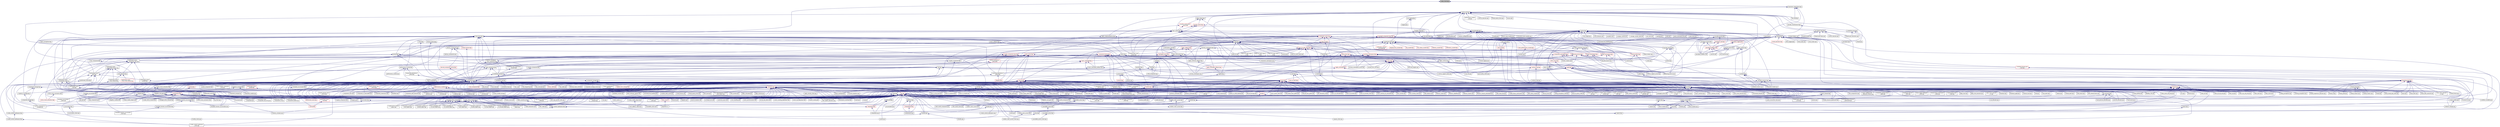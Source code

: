 digraph "make_client.hpp"
{
  edge [fontname="Helvetica",fontsize="10",labelfontname="Helvetica",labelfontsize="10"];
  node [fontname="Helvetica",fontsize="10",shape=record];
  Node77 [label="make_client.hpp",height=0.2,width=0.4,color="black", fillcolor="grey75", style="filled", fontcolor="black"];
  Node77 -> Node78 [dir="back",color="midnightblue",fontsize="10",style="solid",fontname="Helvetica"];
  Node78 [label="basename_registration.hpp",height=0.2,width=0.4,color="black", fillcolor="white", style="filled",URL="$d9/d29/basename__registration_8hpp.html"];
  Node78 -> Node79 [dir="back",color="midnightblue",fontsize="10",style="solid",fontname="Helvetica"];
  Node79 [label="hpx_fwd.hpp",height=0.2,width=0.4,color="black", fillcolor="white", style="filled",URL="$d5/d46/hpx__fwd_8hpp.html"];
  Node78 -> Node80 [dir="back",color="midnightblue",fontsize="10",style="solid",fontname="Helvetica"];
  Node80 [label="gather.hpp",height=0.2,width=0.4,color="black", fillcolor="white", style="filled",URL="$d8/d2b/gather_8hpp.html"];
  Node80 -> Node81 [dir="back",color="midnightblue",fontsize="10",style="solid",fontname="Helvetica"];
  Node81 [label="1d_stencil_8.cpp",height=0.2,width=0.4,color="black", fillcolor="white", style="filled",URL="$df/de0/1d__stencil__8_8cpp.html"];
  Node80 -> Node82 [dir="back",color="midnightblue",fontsize="10",style="solid",fontname="Helvetica"];
  Node82 [label="lcos.hpp",height=0.2,width=0.4,color="black", fillcolor="white", style="filled",URL="$d5/deb/lcos_8hpp.html"];
  Node82 -> Node83 [dir="back",color="midnightblue",fontsize="10",style="solid",fontname="Helvetica"];
  Node83 [label="allgather_and_gate.cpp",height=0.2,width=0.4,color="black", fillcolor="white", style="filled",URL="$d1/d56/allgather__and__gate_8cpp.html"];
  Node82 -> Node84 [dir="back",color="midnightblue",fontsize="10",style="solid",fontname="Helvetica"];
  Node84 [label="apex_balance.cpp",height=0.2,width=0.4,color="black", fillcolor="white", style="filled",URL="$d4/d8e/apex__balance_8cpp.html"];
  Node82 -> Node85 [dir="back",color="midnightblue",fontsize="10",style="solid",fontname="Helvetica"];
  Node85 [label="apex_policy_engine\l_active_thread_count.cpp",height=0.2,width=0.4,color="black", fillcolor="white", style="filled",URL="$d5/d01/apex__policy__engine__active__thread__count_8cpp.html"];
  Node82 -> Node86 [dir="back",color="midnightblue",fontsize="10",style="solid",fontname="Helvetica"];
  Node86 [label="apex_policy_engine\l_events.cpp",height=0.2,width=0.4,color="black", fillcolor="white", style="filled",URL="$df/d0f/apex__policy__engine__events_8cpp.html"];
  Node82 -> Node87 [dir="back",color="midnightblue",fontsize="10",style="solid",fontname="Helvetica"];
  Node87 [label="apex_policy_engine\l_periodic.cpp",height=0.2,width=0.4,color="black", fillcolor="white", style="filled",URL="$d5/d7b/apex__policy__engine__periodic_8cpp.html"];
  Node82 -> Node88 [dir="back",color="midnightblue",fontsize="10",style="solid",fontname="Helvetica"];
  Node88 [label="heartbeat.cpp",height=0.2,width=0.4,color="black", fillcolor="white", style="filled",URL="$d8/d98/heartbeat_8cpp.html"];
  Node82 -> Node89 [dir="back",color="midnightblue",fontsize="10",style="solid",fontname="Helvetica"];
  Node89 [label="hello_world_component.hpp",height=0.2,width=0.4,color="black", fillcolor="white", style="filled",URL="$df/df0/hello__world__component_8hpp.html"];
  Node89 -> Node90 [dir="back",color="midnightblue",fontsize="10",style="solid",fontname="Helvetica"];
  Node90 [label="hello_world_client.cpp",height=0.2,width=0.4,color="black", fillcolor="white", style="filled",URL="$d5/da6/hello__world__client_8cpp.html"];
  Node89 -> Node91 [dir="back",color="midnightblue",fontsize="10",style="solid",fontname="Helvetica"];
  Node91 [label="hello_world_component.cpp",height=0.2,width=0.4,color="black", fillcolor="white", style="filled",URL="$d8/daa/hello__world__component_8cpp.html"];
  Node82 -> Node92 [dir="back",color="midnightblue",fontsize="10",style="solid",fontname="Helvetica"];
  Node92 [label="row.hpp",height=0.2,width=0.4,color="red", fillcolor="white", style="filled",URL="$dc/d69/row_8hpp.html"];
  Node92 -> Node99 [dir="back",color="midnightblue",fontsize="10",style="solid",fontname="Helvetica"];
  Node99 [label="stencil_iterator.hpp",height=0.2,width=0.4,color="black", fillcolor="white", style="filled",URL="$dc/d5c/server_2stencil__iterator_8hpp.html"];
  Node99 -> Node95 [dir="back",color="midnightblue",fontsize="10",style="solid",fontname="Helvetica"];
  Node95 [label="solver.hpp",height=0.2,width=0.4,color="black", fillcolor="white", style="filled",URL="$db/d9a/server_2solver_8hpp.html"];
  Node95 -> Node96 [dir="back",color="midnightblue",fontsize="10",style="solid",fontname="Helvetica"];
  Node96 [label="solver.hpp",height=0.2,width=0.4,color="black", fillcolor="white", style="filled",URL="$d2/d1c/solver_8hpp.html"];
  Node96 -> Node94 [dir="back",color="midnightblue",fontsize="10",style="solid",fontname="Helvetica"];
  Node94 [label="jacobi.cpp",height=0.2,width=0.4,color="black", fillcolor="white", style="filled",URL="$d2/d27/jacobi_8cpp.html"];
  Node95 -> Node97 [dir="back",color="midnightblue",fontsize="10",style="solid",fontname="Helvetica"];
  Node97 [label="solver.cpp",height=0.2,width=0.4,color="black", fillcolor="white", style="filled",URL="$d6/d94/solver_8cpp.html"];
  Node99 -> Node100 [dir="back",color="midnightblue",fontsize="10",style="solid",fontname="Helvetica"];
  Node100 [label="stencil_iterator.cpp",height=0.2,width=0.4,color="black", fillcolor="white", style="filled",URL="$d6/de1/server_2stencil__iterator_8cpp.html"];
  Node99 -> Node101 [dir="back",color="midnightblue",fontsize="10",style="solid",fontname="Helvetica"];
  Node101 [label="stencil_iterator.cpp",height=0.2,width=0.4,color="black", fillcolor="white", style="filled",URL="$d7/d71/stencil__iterator_8cpp.html"];
  Node92 -> Node98 [dir="back",color="midnightblue",fontsize="10",style="solid",fontname="Helvetica"];
  Node98 [label="grid.cpp",height=0.2,width=0.4,color="black", fillcolor="white", style="filled",URL="$d6/d1b/jacobi__component_2grid_8cpp.html"];
  Node82 -> Node102 [dir="back",color="midnightblue",fontsize="10",style="solid",fontname="Helvetica"];
  Node102 [label="stencil_iterator.hpp",height=0.2,width=0.4,color="black", fillcolor="white", style="filled",URL="$d4/dc8/stencil__iterator_8hpp.html"];
  Node102 -> Node95 [dir="back",color="midnightblue",fontsize="10",style="solid",fontname="Helvetica"];
  Node102 -> Node99 [dir="back",color="midnightblue",fontsize="10",style="solid",fontname="Helvetica"];
  Node102 -> Node101 [dir="back",color="midnightblue",fontsize="10",style="solid",fontname="Helvetica"];
  Node82 -> Node99 [dir="back",color="midnightblue",fontsize="10",style="solid",fontname="Helvetica"];
  Node82 -> Node103 [dir="back",color="midnightblue",fontsize="10",style="solid",fontname="Helvetica"];
  Node103 [label="jacobi_hpx.cpp",height=0.2,width=0.4,color="black", fillcolor="white", style="filled",URL="$d8/d72/jacobi__hpx_8cpp.html"];
  Node82 -> Node104 [dir="back",color="midnightblue",fontsize="10",style="solid",fontname="Helvetica"];
  Node104 [label="jacobi_nonuniform_hpx.cpp",height=0.2,width=0.4,color="black", fillcolor="white", style="filled",URL="$de/d56/jacobi__nonuniform__hpx_8cpp.html"];
  Node82 -> Node105 [dir="back",color="midnightblue",fontsize="10",style="solid",fontname="Helvetica"];
  Node105 [label="enumerate_threads.cpp",height=0.2,width=0.4,color="black", fillcolor="white", style="filled",URL="$d3/dd4/enumerate__threads_8cpp.html"];
  Node82 -> Node106 [dir="back",color="midnightblue",fontsize="10",style="solid",fontname="Helvetica"];
  Node106 [label="fibonacci_await.cpp",height=0.2,width=0.4,color="black", fillcolor="white", style="filled",URL="$dc/d1c/fibonacci__await_8cpp.html"];
  Node82 -> Node107 [dir="back",color="midnightblue",fontsize="10",style="solid",fontname="Helvetica"];
  Node107 [label="fibonacci_dataflow.cpp",height=0.2,width=0.4,color="black", fillcolor="white", style="filled",URL="$df/d3d/fibonacci__dataflow_8cpp.html"];
  Node82 -> Node108 [dir="back",color="midnightblue",fontsize="10",style="solid",fontname="Helvetica"];
  Node108 [label="fibonacci_futures.cpp",height=0.2,width=0.4,color="black", fillcolor="white", style="filled",URL="$d6/de3/fibonacci__futures_8cpp.html"];
  Node82 -> Node109 [dir="back",color="midnightblue",fontsize="10",style="solid",fontname="Helvetica"];
  Node109 [label="fibonacci_futures_distributed.cpp",height=0.2,width=0.4,color="black", fillcolor="white", style="filled",URL="$d1/dc9/fibonacci__futures__distributed_8cpp.html"];
  Node82 -> Node110 [dir="back",color="midnightblue",fontsize="10",style="solid",fontname="Helvetica"];
  Node110 [label="fractals.cpp",height=0.2,width=0.4,color="black", fillcolor="white", style="filled",URL="$d8/d58/fractals_8cpp.html"];
  Node82 -> Node111 [dir="back",color="midnightblue",fontsize="10",style="solid",fontname="Helvetica"];
  Node111 [label="fractals_executor.cpp",height=0.2,width=0.4,color="black", fillcolor="white", style="filled",URL="$d9/da9/fractals__executor_8cpp.html"];
  Node82 -> Node112 [dir="back",color="midnightblue",fontsize="10",style="solid",fontname="Helvetica"];
  Node112 [label="fractals_struct.cpp",height=0.2,width=0.4,color="black", fillcolor="white", style="filled",URL="$d8/d2f/fractals__struct_8cpp.html"];
  Node82 -> Node113 [dir="back",color="midnightblue",fontsize="10",style="solid",fontname="Helvetica"];
  Node113 [label="hello_world.cpp",height=0.2,width=0.4,color="black", fillcolor="white", style="filled",URL="$d0/d67/hello__world_8cpp.html"];
  Node82 -> Node114 [dir="back",color="midnightblue",fontsize="10",style="solid",fontname="Helvetica"];
  Node114 [label="latch_local.cpp",height=0.2,width=0.4,color="black", fillcolor="white", style="filled",URL="$dd/dd3/latch__local_8cpp.html"];
  Node82 -> Node115 [dir="back",color="midnightblue",fontsize="10",style="solid",fontname="Helvetica"];
  Node115 [label="latch_remote.cpp",height=0.2,width=0.4,color="black", fillcolor="white", style="filled",URL="$df/d59/latch__remote_8cpp.html"];
  Node82 -> Node116 [dir="back",color="midnightblue",fontsize="10",style="solid",fontname="Helvetica"];
  Node116 [label="local_channel.cpp",height=0.2,width=0.4,color="black", fillcolor="white", style="filled",URL="$d0/d3e/local__channel_8cpp.html"];
  Node82 -> Node117 [dir="back",color="midnightblue",fontsize="10",style="solid",fontname="Helvetica"];
  Node117 [label="pingpong.cpp",height=0.2,width=0.4,color="black", fillcolor="white", style="filled",URL="$dd/d4d/pingpong_8cpp.html"];
  Node82 -> Node118 [dir="back",color="midnightblue",fontsize="10",style="solid",fontname="Helvetica"];
  Node118 [label="shared_mutex.cpp",height=0.2,width=0.4,color="black", fillcolor="white", style="filled",URL="$da/d0b/shared__mutex_8cpp.html"];
  Node82 -> Node119 [dir="back",color="midnightblue",fontsize="10",style="solid",fontname="Helvetica"];
  Node119 [label="wait_composition.cpp",height=0.2,width=0.4,color="black", fillcolor="white", style="filled",URL="$d6/d13/wait__composition_8cpp.html"];
  Node82 -> Node120 [dir="back",color="midnightblue",fontsize="10",style="solid",fontname="Helvetica"];
  Node120 [label="sheneos_compare.cpp",height=0.2,width=0.4,color="black", fillcolor="white", style="filled",URL="$dc/d11/sheneos__compare_8cpp.html"];
  Node82 -> Node121 [dir="back",color="midnightblue",fontsize="10",style="solid",fontname="Helvetica"];
  Node121 [label="spell_check_file.cpp",height=0.2,width=0.4,color="black", fillcolor="white", style="filled",URL="$df/df7/spell__check__file_8cpp.html"];
  Node82 -> Node122 [dir="back",color="midnightblue",fontsize="10",style="solid",fontname="Helvetica"];
  Node122 [label="spell_check_simple.cpp",height=0.2,width=0.4,color="black", fillcolor="white", style="filled",URL="$dd/d54/spell__check__simple_8cpp.html"];
  Node82 -> Node123 [dir="back",color="midnightblue",fontsize="10",style="solid",fontname="Helvetica"];
  Node123 [label="simple_central_tuplespace\l_client.cpp",height=0.2,width=0.4,color="black", fillcolor="white", style="filled",URL="$d1/d7b/simple__central__tuplespace__client_8cpp.html"];
  Node82 -> Node124 [dir="back",color="midnightblue",fontsize="10",style="solid",fontname="Helvetica"];
  Node124 [label="hpx.hpp",height=0.2,width=0.4,color="red", fillcolor="white", style="filled",URL="$d0/daa/hpx_8hpp.html"];
  Node124 -> Node81 [dir="back",color="midnightblue",fontsize="10",style="solid",fontname="Helvetica"];
  Node124 -> Node135 [dir="back",color="midnightblue",fontsize="10",style="solid",fontname="Helvetica"];
  Node135 [label="accumulator.cpp",height=0.2,width=0.4,color="black", fillcolor="white", style="filled",URL="$d1/d81/accumulator_8cpp.html"];
  Node124 -> Node136 [dir="back",color="midnightblue",fontsize="10",style="solid",fontname="Helvetica"];
  Node136 [label="accumulator.hpp",height=0.2,width=0.4,color="black", fillcolor="white", style="filled",URL="$d4/d9d/server_2accumulator_8hpp.html"];
  Node136 -> Node135 [dir="back",color="midnightblue",fontsize="10",style="solid",fontname="Helvetica"];
  Node136 -> Node137 [dir="back",color="midnightblue",fontsize="10",style="solid",fontname="Helvetica"];
  Node137 [label="accumulator.hpp",height=0.2,width=0.4,color="black", fillcolor="white", style="filled",URL="$d8/d5e/accumulator_8hpp.html"];
  Node137 -> Node138 [dir="back",color="midnightblue",fontsize="10",style="solid",fontname="Helvetica"];
  Node138 [label="accumulator_client.cpp",height=0.2,width=0.4,color="black", fillcolor="white", style="filled",URL="$d7/dd0/accumulator__client_8cpp.html"];
  Node124 -> Node139 [dir="back",color="midnightblue",fontsize="10",style="solid",fontname="Helvetica"];
  Node139 [label="template_function_accumulator.hpp",height=0.2,width=0.4,color="black", fillcolor="white", style="filled",URL="$d7/da6/server_2template__function__accumulator_8hpp.html"];
  Node139 -> Node140 [dir="back",color="midnightblue",fontsize="10",style="solid",fontname="Helvetica"];
  Node140 [label="template_function_accumulator.cpp",height=0.2,width=0.4,color="black", fillcolor="white", style="filled",URL="$d5/d02/template__function__accumulator_8cpp.html"];
  Node139 -> Node141 [dir="back",color="midnightblue",fontsize="10",style="solid",fontname="Helvetica"];
  Node141 [label="template_function_accumulator.hpp",height=0.2,width=0.4,color="black", fillcolor="white", style="filled",URL="$d3/de9/template__function__accumulator_8hpp.html"];
  Node141 -> Node142 [dir="back",color="midnightblue",fontsize="10",style="solid",fontname="Helvetica"];
  Node142 [label="template_function_accumulator\l_client.cpp",height=0.2,width=0.4,color="black", fillcolor="white", style="filled",URL="$d0/dc6/template__function__accumulator__client_8cpp.html"];
  Node124 -> Node140 [dir="back",color="midnightblue",fontsize="10",style="solid",fontname="Helvetica"];
  Node124 -> Node141 [dir="back",color="midnightblue",fontsize="10",style="solid",fontname="Helvetica"];
  Node124 -> Node144 [dir="back",color="midnightblue",fontsize="10",style="solid",fontname="Helvetica"];
  Node144 [label="allgather_module.cpp",height=0.2,width=0.4,color="black", fillcolor="white", style="filled",URL="$df/de4/allgather__module_8cpp.html"];
  Node124 -> Node145 [dir="back",color="midnightblue",fontsize="10",style="solid",fontname="Helvetica"];
  Node145 [label="allgather.cpp",height=0.2,width=0.4,color="black", fillcolor="white", style="filled",URL="$d7/d06/allgather_8cpp.html"];
  Node124 -> Node83 [dir="back",color="midnightblue",fontsize="10",style="solid",fontname="Helvetica"];
  Node124 -> Node146 [dir="back",color="midnightblue",fontsize="10",style="solid",fontname="Helvetica"];
  Node146 [label="ag_client.cpp",height=0.2,width=0.4,color="black", fillcolor="white", style="filled",URL="$d4/d5d/ag__client_8cpp.html"];
  Node124 -> Node148 [dir="back",color="midnightblue",fontsize="10",style="solid",fontname="Helvetica"];
  Node148 [label="os_thread_num.cpp",height=0.2,width=0.4,color="black", fillcolor="white", style="filled",URL="$d2/dfb/os__thread__num_8cpp.html"];
  Node124 -> Node149 [dir="back",color="midnightblue",fontsize="10",style="solid",fontname="Helvetica"];
  Node149 [label="cancelable_action.cpp",height=0.2,width=0.4,color="black", fillcolor="white", style="filled",URL="$d5/d0c/cancelable__action_8cpp.html"];
  Node124 -> Node150 [dir="back",color="midnightblue",fontsize="10",style="solid",fontname="Helvetica"];
  Node150 [label="cancelable_action.hpp",height=0.2,width=0.4,color="black", fillcolor="white", style="filled",URL="$d5/d4d/server_2cancelable__action_8hpp.html"];
  Node150 -> Node149 [dir="back",color="midnightblue",fontsize="10",style="solid",fontname="Helvetica"];
  Node150 -> Node151 [dir="back",color="midnightblue",fontsize="10",style="solid",fontname="Helvetica"];
  Node151 [label="cancelable_action.hpp",height=0.2,width=0.4,color="black", fillcolor="white", style="filled",URL="$d0/da3/stubs_2cancelable__action_8hpp.html"];
  Node151 -> Node152 [dir="back",color="midnightblue",fontsize="10",style="solid",fontname="Helvetica"];
  Node152 [label="cancelable_action.hpp",height=0.2,width=0.4,color="black", fillcolor="white", style="filled",URL="$d6/d28/cancelable__action_8hpp.html"];
  Node152 -> Node153 [dir="back",color="midnightblue",fontsize="10",style="solid",fontname="Helvetica"];
  Node153 [label="cancelable_action_client.cpp",height=0.2,width=0.4,color="black", fillcolor="white", style="filled",URL="$d1/db8/cancelable__action__client_8cpp.html"];
  Node124 -> Node151 [dir="back",color="midnightblue",fontsize="10",style="solid",fontname="Helvetica"];
  Node124 -> Node153 [dir="back",color="midnightblue",fontsize="10",style="solid",fontname="Helvetica"];
  Node124 -> Node89 [dir="back",color="midnightblue",fontsize="10",style="solid",fontname="Helvetica"];
  Node124 -> Node157 [dir="back",color="midnightblue",fontsize="10",style="solid",fontname="Helvetica"];
  Node157 [label="interpolate1d.cpp",height=0.2,width=0.4,color="black", fillcolor="white", style="filled",URL="$d0/d05/interpolate1d_8cpp.html"];
  Node124 -> Node158 [dir="back",color="midnightblue",fontsize="10",style="solid",fontname="Helvetica"];
  Node158 [label="partition.hpp",height=0.2,width=0.4,color="black", fillcolor="white", style="filled",URL="$d0/d7a/examples_2interpolate1d_2interpolate1d_2partition_8hpp.html"];
  Node158 -> Node157 [dir="back",color="midnightblue",fontsize="10",style="solid",fontname="Helvetica"];
  Node158 -> Node159 [dir="back",color="midnightblue",fontsize="10",style="solid",fontname="Helvetica"];
  Node159 [label="interpolate1d.hpp",height=0.2,width=0.4,color="red", fillcolor="white", style="filled",URL="$d4/dc7/interpolate1d_8hpp.html"];
  Node159 -> Node157 [dir="back",color="midnightblue",fontsize="10",style="solid",fontname="Helvetica"];
  Node124 -> Node159 [dir="back",color="midnightblue",fontsize="10",style="solid",fontname="Helvetica"];
  Node124 -> Node94 [dir="back",color="midnightblue",fontsize="10",style="solid",fontname="Helvetica"];
  Node124 -> Node98 [dir="back",color="midnightblue",fontsize="10",style="solid",fontname="Helvetica"];
  Node124 -> Node164 [dir="back",color="midnightblue",fontsize="10",style="solid",fontname="Helvetica"];
  Node164 [label="row.cpp",height=0.2,width=0.4,color="black", fillcolor="white", style="filled",URL="$d3/d86/server_2row_8cpp.html"];
  Node124 -> Node97 [dir="back",color="midnightblue",fontsize="10",style="solid",fontname="Helvetica"];
  Node124 -> Node100 [dir="back",color="midnightblue",fontsize="10",style="solid",fontname="Helvetica"];
  Node124 -> Node101 [dir="back",color="midnightblue",fontsize="10",style="solid",fontname="Helvetica"];
  Node124 -> Node103 [dir="back",color="midnightblue",fontsize="10",style="solid",fontname="Helvetica"];
  Node124 -> Node104 [dir="back",color="midnightblue",fontsize="10",style="solid",fontname="Helvetica"];
  Node124 -> Node167 [dir="back",color="midnightblue",fontsize="10",style="solid",fontname="Helvetica"];
  Node167 [label="nqueen.cpp",height=0.2,width=0.4,color="black", fillcolor="white", style="filled",URL="$db/dca/nqueen_8cpp.html"];
  Node124 -> Node168 [dir="back",color="midnightblue",fontsize="10",style="solid",fontname="Helvetica"];
  Node168 [label="nqueen.hpp",height=0.2,width=0.4,color="black", fillcolor="white", style="filled",URL="$de/d58/server_2nqueen_8hpp.html"];
  Node168 -> Node167 [dir="back",color="midnightblue",fontsize="10",style="solid",fontname="Helvetica"];
  Node168 -> Node169 [dir="back",color="midnightblue",fontsize="10",style="solid",fontname="Helvetica"];
  Node169 [label="nqueen.hpp",height=0.2,width=0.4,color="black", fillcolor="white", style="filled",URL="$da/dfd/stubs_2nqueen_8hpp.html"];
  Node169 -> Node170 [dir="back",color="midnightblue",fontsize="10",style="solid",fontname="Helvetica"];
  Node170 [label="nqueen.hpp",height=0.2,width=0.4,color="black", fillcolor="white", style="filled",URL="$d0/d07/nqueen_8hpp.html"];
  Node170 -> Node171 [dir="back",color="midnightblue",fontsize="10",style="solid",fontname="Helvetica"];
  Node171 [label="nqueen_client.cpp",height=0.2,width=0.4,color="black", fillcolor="white", style="filled",URL="$d3/d5e/nqueen__client_8cpp.html"];
  Node124 -> Node171 [dir="back",color="midnightblue",fontsize="10",style="solid",fontname="Helvetica"];
  Node124 -> Node172 [dir="back",color="midnightblue",fontsize="10",style="solid",fontname="Helvetica"];
  Node172 [label="sine.cpp",height=0.2,width=0.4,color="black", fillcolor="white", style="filled",URL="$d3/d0d/server_2sine_8cpp.html"];
  Node124 -> Node178 [dir="back",color="midnightblue",fontsize="10",style="solid",fontname="Helvetica"];
  Node178 [label="customize_async.cpp",height=0.2,width=0.4,color="black", fillcolor="white", style="filled",URL="$d0/d82/customize__async_8cpp.html"];
  Node124 -> Node180 [dir="back",color="midnightblue",fontsize="10",style="solid",fontname="Helvetica"];
  Node180 [label="error_handling.cpp",height=0.2,width=0.4,color="black", fillcolor="white", style="filled",URL="$d9/d96/error__handling_8cpp.html"];
  Node124 -> Node181 [dir="back",color="midnightblue",fontsize="10",style="solid",fontname="Helvetica"];
  Node181 [label="event_synchronization.cpp",height=0.2,width=0.4,color="black", fillcolor="white", style="filled",URL="$d0/d35/event__synchronization_8cpp.html"];
  Node124 -> Node182 [dir="back",color="midnightblue",fontsize="10",style="solid",fontname="Helvetica"];
  Node182 [label="factorial.cpp",height=0.2,width=0.4,color="black", fillcolor="white", style="filled",URL="$d9/d00/factorial_8cpp.html"];
  Node124 -> Node192 [dir="back",color="midnightblue",fontsize="10",style="solid",fontname="Helvetica"];
  Node192 [label="sort_by_key_demo.cpp",height=0.2,width=0.4,color="black", fillcolor="white", style="filled",URL="$da/d20/sort__by__key__demo_8cpp.html"];
  Node124 -> Node194 [dir="back",color="midnightblue",fontsize="10",style="solid",fontname="Helvetica"];
  Node194 [label="vector_counting_dotproduct.cpp",height=0.2,width=0.4,color="black", fillcolor="white", style="filled",URL="$df/de9/vector__counting__dotproduct_8cpp.html"];
  Node124 -> Node195 [dir="back",color="midnightblue",fontsize="10",style="solid",fontname="Helvetica"];
  Node195 [label="vector_zip_dotproduct.cpp",height=0.2,width=0.4,color="black", fillcolor="white", style="filled",URL="$dc/d18/vector__zip__dotproduct_8cpp.html"];
  Node124 -> Node197 [dir="back",color="midnightblue",fontsize="10",style="solid",fontname="Helvetica"];
  Node197 [label="random_mem_access.cpp",height=0.2,width=0.4,color="black", fillcolor="white", style="filled",URL="$d1/d51/random__mem__access_8cpp.html"];
  Node124 -> Node198 [dir="back",color="midnightblue",fontsize="10",style="solid",fontname="Helvetica"];
  Node198 [label="random_mem_access.hpp",height=0.2,width=0.4,color="black", fillcolor="white", style="filled",URL="$d0/d19/server_2random__mem__access_8hpp.html"];
  Node198 -> Node197 [dir="back",color="midnightblue",fontsize="10",style="solid",fontname="Helvetica"];
  Node198 -> Node199 [dir="back",color="midnightblue",fontsize="10",style="solid",fontname="Helvetica"];
  Node199 [label="random_mem_access.hpp",height=0.2,width=0.4,color="black", fillcolor="white", style="filled",URL="$d3/d32/stubs_2random__mem__access_8hpp.html"];
  Node199 -> Node200 [dir="back",color="midnightblue",fontsize="10",style="solid",fontname="Helvetica"];
  Node200 [label="random_mem_access.hpp",height=0.2,width=0.4,color="black", fillcolor="white", style="filled",URL="$db/de8/random__mem__access_8hpp.html"];
  Node200 -> Node201 [dir="back",color="midnightblue",fontsize="10",style="solid",fontname="Helvetica"];
  Node201 [label="random_mem_access_client.cpp",height=0.2,width=0.4,color="black", fillcolor="white", style="filled",URL="$df/d1b/random__mem__access__client_8cpp.html"];
  Node124 -> Node201 [dir="back",color="midnightblue",fontsize="10",style="solid",fontname="Helvetica"];
  Node124 -> Node202 [dir="back",color="midnightblue",fontsize="10",style="solid",fontname="Helvetica"];
  Node202 [label="oversubscribing_resource\l_partitioner.cpp",height=0.2,width=0.4,color="black", fillcolor="white", style="filled",URL="$dd/dee/oversubscribing__resource__partitioner_8cpp.html"];
  Node124 -> Node203 [dir="back",color="midnightblue",fontsize="10",style="solid",fontname="Helvetica"];
  Node203 [label="simple_resource_partitioner.cpp",height=0.2,width=0.4,color="black", fillcolor="white", style="filled",URL="$d5/df9/simple__resource__partitioner_8cpp.html"];
  Node124 -> Node207 [dir="back",color="midnightblue",fontsize="10",style="solid",fontname="Helvetica"];
  Node207 [label="interpolator.cpp",height=0.2,width=0.4,color="black", fillcolor="white", style="filled",URL="$d5/d02/interpolator_8cpp.html"];
  Node124 -> Node211 [dir="back",color="midnightblue",fontsize="10",style="solid",fontname="Helvetica"];
  Node211 [label="partition3d.hpp",height=0.2,width=0.4,color="black", fillcolor="white", style="filled",URL="$d1/d50/partition3d_8hpp.html"];
  Node211 -> Node207 [dir="back",color="midnightblue",fontsize="10",style="solid",fontname="Helvetica"];
  Node211 -> Node212 [dir="back",color="midnightblue",fontsize="10",style="solid",fontname="Helvetica"];
  Node212 [label="interpolator.hpp",height=0.2,width=0.4,color="red", fillcolor="white", style="filled",URL="$dc/d3b/interpolator_8hpp.html"];
  Node212 -> Node207 [dir="back",color="midnightblue",fontsize="10",style="solid",fontname="Helvetica"];
  Node212 -> Node120 [dir="back",color="midnightblue",fontsize="10",style="solid",fontname="Helvetica"];
  Node124 -> Node212 [dir="back",color="midnightblue",fontsize="10",style="solid",fontname="Helvetica"];
  Node124 -> Node220 [dir="back",color="midnightblue",fontsize="10",style="solid",fontname="Helvetica"];
  Node220 [label="throttle.cpp",height=0.2,width=0.4,color="black", fillcolor="white", style="filled",URL="$de/d56/server_2throttle_8cpp.html"];
  Node124 -> Node221 [dir="back",color="midnightblue",fontsize="10",style="solid",fontname="Helvetica"];
  Node221 [label="throttle.hpp",height=0.2,width=0.4,color="black", fillcolor="white", style="filled",URL="$db/dc9/server_2throttle_8hpp.html"];
  Node221 -> Node220 [dir="back",color="midnightblue",fontsize="10",style="solid",fontname="Helvetica"];
  Node221 -> Node222 [dir="back",color="midnightblue",fontsize="10",style="solid",fontname="Helvetica"];
  Node222 [label="throttle.hpp",height=0.2,width=0.4,color="black", fillcolor="white", style="filled",URL="$d5/dec/stubs_2throttle_8hpp.html"];
  Node222 -> Node223 [dir="back",color="midnightblue",fontsize="10",style="solid",fontname="Helvetica"];
  Node223 [label="throttle.hpp",height=0.2,width=0.4,color="black", fillcolor="white", style="filled",URL="$d2/d2e/throttle_8hpp.html"];
  Node223 -> Node224 [dir="back",color="midnightblue",fontsize="10",style="solid",fontname="Helvetica"];
  Node224 [label="throttle.cpp",height=0.2,width=0.4,color="black", fillcolor="white", style="filled",URL="$db/d02/throttle_8cpp.html"];
  Node223 -> Node225 [dir="back",color="midnightblue",fontsize="10",style="solid",fontname="Helvetica"];
  Node225 [label="throttle_client.cpp",height=0.2,width=0.4,color="black", fillcolor="white", style="filled",URL="$d0/db7/throttle__client_8cpp.html"];
  Node124 -> Node222 [dir="back",color="midnightblue",fontsize="10",style="solid",fontname="Helvetica"];
  Node124 -> Node224 [dir="back",color="midnightblue",fontsize="10",style="solid",fontname="Helvetica"];
  Node124 -> Node223 [dir="back",color="midnightblue",fontsize="10",style="solid",fontname="Helvetica"];
  Node124 -> Node234 [dir="back",color="midnightblue",fontsize="10",style="solid",fontname="Helvetica"];
  Node234 [label="simple_central_tuplespace.hpp",height=0.2,width=0.4,color="black", fillcolor="white", style="filled",URL="$db/d69/server_2simple__central__tuplespace_8hpp.html"];
  Node234 -> Node235 [dir="back",color="midnightblue",fontsize="10",style="solid",fontname="Helvetica"];
  Node235 [label="simple_central_tuplespace.cpp",height=0.2,width=0.4,color="black", fillcolor="white", style="filled",URL="$d3/dec/simple__central__tuplespace_8cpp.html"];
  Node234 -> Node236 [dir="back",color="midnightblue",fontsize="10",style="solid",fontname="Helvetica"];
  Node236 [label="simple_central_tuplespace.hpp",height=0.2,width=0.4,color="black", fillcolor="white", style="filled",URL="$d0/d4b/stubs_2simple__central__tuplespace_8hpp.html"];
  Node236 -> Node237 [dir="back",color="midnightblue",fontsize="10",style="solid",fontname="Helvetica"];
  Node237 [label="simple_central_tuplespace.hpp",height=0.2,width=0.4,color="black", fillcolor="white", style="filled",URL="$d5/ddd/simple__central__tuplespace_8hpp.html"];
  Node237 -> Node123 [dir="back",color="midnightblue",fontsize="10",style="solid",fontname="Helvetica"];
  Node124 -> Node238 [dir="back",color="midnightblue",fontsize="10",style="solid",fontname="Helvetica"];
  Node238 [label="tuples_warehouse.hpp",height=0.2,width=0.4,color="black", fillcolor="white", style="filled",URL="$da/de6/tuples__warehouse_8hpp.html"];
  Node238 -> Node234 [dir="back",color="midnightblue",fontsize="10",style="solid",fontname="Helvetica"];
  Node124 -> Node235 [dir="back",color="midnightblue",fontsize="10",style="solid",fontname="Helvetica"];
  Node124 -> Node244 [dir="back",color="midnightblue",fontsize="10",style="solid",fontname="Helvetica"];
  Node244 [label="foreach_scaling.cpp",height=0.2,width=0.4,color="black", fillcolor="white", style="filled",URL="$d4/d94/foreach__scaling_8cpp.html"];
  Node124 -> Node246 [dir="back",color="midnightblue",fontsize="10",style="solid",fontname="Helvetica"];
  Node246 [label="hpx_homogeneous_timed\l_task_spawn_executors.cpp",height=0.2,width=0.4,color="black", fillcolor="white", style="filled",URL="$d1/d3b/hpx__homogeneous__timed__task__spawn__executors_8cpp.html"];
  Node124 -> Node248 [dir="back",color="midnightblue",fontsize="10",style="solid",fontname="Helvetica"];
  Node248 [label="partitioned_vector\l_foreach.cpp",height=0.2,width=0.4,color="black", fillcolor="white", style="filled",URL="$df/d5f/partitioned__vector__foreach_8cpp.html"];
  Node124 -> Node249 [dir="back",color="midnightblue",fontsize="10",style="solid",fontname="Helvetica"];
  Node249 [label="serialization_overhead.cpp",height=0.2,width=0.4,color="black", fillcolor="white", style="filled",URL="$d3/df8/serialization__overhead_8cpp.html"];
  Node124 -> Node250 [dir="back",color="midnightblue",fontsize="10",style="solid",fontname="Helvetica"];
  Node250 [label="sizeof.cpp",height=0.2,width=0.4,color="black", fillcolor="white", style="filled",URL="$d3/d0f/sizeof_8cpp.html"];
  Node124 -> Node251 [dir="back",color="midnightblue",fontsize="10",style="solid",fontname="Helvetica"];
  Node251 [label="skynet.cpp",height=0.2,width=0.4,color="black", fillcolor="white", style="filled",URL="$d0/dc3/skynet_8cpp.html"];
  Node124 -> Node252 [dir="back",color="midnightblue",fontsize="10",style="solid",fontname="Helvetica"];
  Node252 [label="stencil3_iterators.cpp",height=0.2,width=0.4,color="black", fillcolor="white", style="filled",URL="$db/d9e/stencil3__iterators_8cpp.html"];
  Node124 -> Node259 [dir="back",color="midnightblue",fontsize="10",style="solid",fontname="Helvetica"];
  Node259 [label="network_storage.cpp",height=0.2,width=0.4,color="black", fillcolor="white", style="filled",URL="$db/daa/network__storage_8cpp.html"];
  Node124 -> Node260 [dir="back",color="midnightblue",fontsize="10",style="solid",fontname="Helvetica"];
  Node260 [label="simple_profiler.hpp",height=0.2,width=0.4,color="black", fillcolor="white", style="filled",URL="$d8/d02/simple__profiler_8hpp.html"];
  Node260 -> Node259 [dir="back",color="midnightblue",fontsize="10",style="solid",fontname="Helvetica"];
  Node124 -> Node261 [dir="back",color="midnightblue",fontsize="10",style="solid",fontname="Helvetica"];
  Node261 [label="osu_bcast.cpp",height=0.2,width=0.4,color="black", fillcolor="white", style="filled",URL="$d3/dca/osu__bcast_8cpp.html"];
  Node124 -> Node274 [dir="back",color="midnightblue",fontsize="10",style="solid",fontname="Helvetica"];
  Node274 [label="action_move_semantics.cpp",height=0.2,width=0.4,color="black", fillcolor="white", style="filled",URL="$d4/db3/action__move__semantics_8cpp.html"];
  Node124 -> Node276 [dir="back",color="midnightblue",fontsize="10",style="solid",fontname="Helvetica"];
  Node276 [label="duplicate_id_registration\l_1596.cpp",height=0.2,width=0.4,color="black", fillcolor="white", style="filled",URL="$db/d8d/duplicate__id__registration__1596_8cpp.html"];
  Node124 -> Node279 [dir="back",color="midnightblue",fontsize="10",style="solid",fontname="Helvetica"];
  Node279 [label="send_gid_keep_component\l_1624.cpp",height=0.2,width=0.4,color="black", fillcolor="white", style="filled",URL="$d9/d49/send__gid__keep__component__1624_8cpp.html"];
  Node124 -> Node280 [dir="back",color="midnightblue",fontsize="10",style="solid",fontname="Helvetica"];
  Node280 [label="algorithms.cc",height=0.2,width=0.4,color="black", fillcolor="white", style="filled",URL="$d5/d1b/algorithms_8cc.html"];
  Node124 -> Node281 [dir="back",color="midnightblue",fontsize="10",style="solid",fontname="Helvetica"];
  Node281 [label="matrix_hpx.hh",height=0.2,width=0.4,color="red", fillcolor="white", style="filled",URL="$d5/d89/matrix__hpx_8hh.html"];
  Node281 -> Node280 [dir="back",color="midnightblue",fontsize="10",style="solid",fontname="Helvetica"];
  Node124 -> Node286 [dir="back",color="midnightblue",fontsize="10",style="solid",fontname="Helvetica"];
  Node286 [label="block_matrix.cc",height=0.2,width=0.4,color="black", fillcolor="white", style="filled",URL="$de/d88/block__matrix_8cc.html"];
  Node124 -> Node294 [dir="back",color="midnightblue",fontsize="10",style="solid",fontname="Helvetica"];
  Node294 [label="id_type_ref_counting\l_1032.cpp",height=0.2,width=0.4,color="black", fillcolor="white", style="filled",URL="$d8/dfd/id__type__ref__counting__1032_8cpp.html"];
  Node124 -> Node326 [dir="back",color="midnightblue",fontsize="10",style="solid",fontname="Helvetica"];
  Node326 [label="shared_stated_leaked\l_1211.cpp",height=0.2,width=0.4,color="black", fillcolor="white", style="filled",URL="$dc/dce/shared__stated__leaked__1211_8cpp.html"];
  Node124 -> Node350 [dir="back",color="midnightblue",fontsize="10",style="solid",fontname="Helvetica"];
  Node350 [label="thread_pool_executor\l_1114.cpp",height=0.2,width=0.4,color="black", fillcolor="white", style="filled",URL="$d8/d63/thread__pool__executor__1114_8cpp.html"];
  Node124 -> Node360 [dir="back",color="midnightblue",fontsize="10",style="solid",fontname="Helvetica"];
  Node360 [label="managed_refcnt_checker.cpp",height=0.2,width=0.4,color="black", fillcolor="white", style="filled",URL="$d3/d8d/managed__refcnt__checker_8cpp.html"];
  Node124 -> Node361 [dir="back",color="midnightblue",fontsize="10",style="solid",fontname="Helvetica"];
  Node361 [label="managed_refcnt_checker.hpp",height=0.2,width=0.4,color="black", fillcolor="white", style="filled",URL="$db/dd0/managed__refcnt__checker_8hpp.html"];
  Node361 -> Node362 [dir="back",color="midnightblue",fontsize="10",style="solid",fontname="Helvetica"];
  Node362 [label="credit_exhaustion.cpp",height=0.2,width=0.4,color="black", fillcolor="white", style="filled",URL="$d6/d80/credit__exhaustion_8cpp.html"];
  Node361 -> Node363 [dir="back",color="midnightblue",fontsize="10",style="solid",fontname="Helvetica"];
  Node363 [label="local_embedded_ref\l_to_local_object.cpp",height=0.2,width=0.4,color="black", fillcolor="white", style="filled",URL="$d6/d54/local__embedded__ref__to__local__object_8cpp.html"];
  Node361 -> Node364 [dir="back",color="midnightblue",fontsize="10",style="solid",fontname="Helvetica"];
  Node364 [label="local_embedded_ref\l_to_remote_object.cpp",height=0.2,width=0.4,color="black", fillcolor="white", style="filled",URL="$d6/d34/local__embedded__ref__to__remote__object_8cpp.html"];
  Node361 -> Node365 [dir="back",color="midnightblue",fontsize="10",style="solid",fontname="Helvetica"];
  Node365 [label="refcnted_symbol_to\l_local_object.cpp",height=0.2,width=0.4,color="black", fillcolor="white", style="filled",URL="$d9/deb/refcnted__symbol__to__local__object_8cpp.html"];
  Node361 -> Node366 [dir="back",color="midnightblue",fontsize="10",style="solid",fontname="Helvetica"];
  Node366 [label="refcnted_symbol_to\l_remote_object.cpp",height=0.2,width=0.4,color="black", fillcolor="white", style="filled",URL="$dd/d20/refcnted__symbol__to__remote__object_8cpp.html"];
  Node361 -> Node367 [dir="back",color="midnightblue",fontsize="10",style="solid",fontname="Helvetica"];
  Node367 [label="remote_embedded_ref\l_to_local_object.cpp",height=0.2,width=0.4,color="black", fillcolor="white", style="filled",URL="$d4/ded/remote__embedded__ref__to__local__object_8cpp.html"];
  Node361 -> Node368 [dir="back",color="midnightblue",fontsize="10",style="solid",fontname="Helvetica"];
  Node368 [label="remote_embedded_ref\l_to_remote_object.cpp",height=0.2,width=0.4,color="black", fillcolor="white", style="filled",URL="$dc/dca/remote__embedded__ref__to__remote__object_8cpp.html"];
  Node361 -> Node369 [dir="back",color="midnightblue",fontsize="10",style="solid",fontname="Helvetica"];
  Node369 [label="scoped_ref_to_local\l_object.cpp",height=0.2,width=0.4,color="black", fillcolor="white", style="filled",URL="$d6/da4/scoped__ref__to__local__object_8cpp.html"];
  Node361 -> Node370 [dir="back",color="midnightblue",fontsize="10",style="solid",fontname="Helvetica"];
  Node370 [label="scoped_ref_to_remote\l_object.cpp",height=0.2,width=0.4,color="black", fillcolor="white", style="filled",URL="$de/d85/scoped__ref__to__remote__object_8cpp.html"];
  Node361 -> Node371 [dir="back",color="midnightblue",fontsize="10",style="solid",fontname="Helvetica"];
  Node371 [label="split_credit.cpp",height=0.2,width=0.4,color="black", fillcolor="white", style="filled",URL="$dc/d1c/split__credit_8cpp.html"];
  Node361 -> Node372 [dir="back",color="midnightblue",fontsize="10",style="solid",fontname="Helvetica"];
  Node372 [label="uncounted_symbol_to\l_local_object.cpp",height=0.2,width=0.4,color="black", fillcolor="white", style="filled",URL="$de/d5f/uncounted__symbol__to__local__object_8cpp.html"];
  Node361 -> Node373 [dir="back",color="midnightblue",fontsize="10",style="solid",fontname="Helvetica"];
  Node373 [label="uncounted_symbol_to\l_remote_object.cpp",height=0.2,width=0.4,color="black", fillcolor="white", style="filled",URL="$d5/d86/uncounted__symbol__to__remote__object_8cpp.html"];
  Node124 -> Node382 [dir="back",color="midnightblue",fontsize="10",style="solid",fontname="Helvetica"];
  Node382 [label="simple_mobile_object.cpp",height=0.2,width=0.4,color="black", fillcolor="white", style="filled",URL="$d2/da7/simple__mobile__object_8cpp.html"];
  Node124 -> Node379 [dir="back",color="midnightblue",fontsize="10",style="solid",fontname="Helvetica"];
  Node379 [label="simple_refcnt_checker.cpp",height=0.2,width=0.4,color="black", fillcolor="white", style="filled",URL="$df/d16/simple__refcnt__checker_8cpp.html"];
  Node124 -> Node381 [dir="back",color="midnightblue",fontsize="10",style="solid",fontname="Helvetica"];
  Node381 [label="simple_refcnt_checker.hpp",height=0.2,width=0.4,color="black", fillcolor="white", style="filled",URL="$dd/d4e/simple__refcnt__checker_8hpp.html"];
  Node381 -> Node362 [dir="back",color="midnightblue",fontsize="10",style="solid",fontname="Helvetica"];
  Node381 -> Node363 [dir="back",color="midnightblue",fontsize="10",style="solid",fontname="Helvetica"];
  Node381 -> Node364 [dir="back",color="midnightblue",fontsize="10",style="solid",fontname="Helvetica"];
  Node381 -> Node365 [dir="back",color="midnightblue",fontsize="10",style="solid",fontname="Helvetica"];
  Node381 -> Node366 [dir="back",color="midnightblue",fontsize="10",style="solid",fontname="Helvetica"];
  Node381 -> Node367 [dir="back",color="midnightblue",fontsize="10",style="solid",fontname="Helvetica"];
  Node381 -> Node368 [dir="back",color="midnightblue",fontsize="10",style="solid",fontname="Helvetica"];
  Node381 -> Node369 [dir="back",color="midnightblue",fontsize="10",style="solid",fontname="Helvetica"];
  Node381 -> Node370 [dir="back",color="midnightblue",fontsize="10",style="solid",fontname="Helvetica"];
  Node381 -> Node371 [dir="back",color="midnightblue",fontsize="10",style="solid",fontname="Helvetica"];
  Node381 -> Node372 [dir="back",color="midnightblue",fontsize="10",style="solid",fontname="Helvetica"];
  Node381 -> Node373 [dir="back",color="midnightblue",fontsize="10",style="solid",fontname="Helvetica"];
  Node124 -> Node390 [dir="back",color="midnightblue",fontsize="10",style="solid",fontname="Helvetica"];
  Node390 [label="barrier.cpp",height=0.2,width=0.4,color="black", fillcolor="white", style="filled",URL="$df/d63/tests_2unit_2lcos_2barrier_8cpp.html"];
  Node124 -> Node391 [dir="back",color="midnightblue",fontsize="10",style="solid",fontname="Helvetica"];
  Node391 [label="condition_variable.cpp",height=0.2,width=0.4,color="black", fillcolor="white", style="filled",URL="$d1/ded/tests_2unit_2lcos_2condition__variable_8cpp.html"];
  Node124 -> Node402 [dir="back",color="midnightblue",fontsize="10",style="solid",fontname="Helvetica"];
  Node402 [label="local_event.cpp",height=0.2,width=0.4,color="black", fillcolor="white", style="filled",URL="$df/d9a/local__event_8cpp.html"];
  Node124 -> Node619 [dir="back",color="midnightblue",fontsize="10",style="solid",fontname="Helvetica"];
  Node619 [label="serialize_buffer.cpp",height=0.2,width=0.4,color="black", fillcolor="white", style="filled",URL="$d1/d00/serialize__buffer_8cpp.html"];
  Node82 -> Node627 [dir="back",color="midnightblue",fontsize="10",style="solid",fontname="Helvetica"];
  Node627 [label="parent_vs_child_stealing.cpp",height=0.2,width=0.4,color="black", fillcolor="white", style="filled",URL="$d2/d07/parent__vs__child__stealing_8cpp.html"];
  Node82 -> Node628 [dir="back",color="midnightblue",fontsize="10",style="solid",fontname="Helvetica"];
  Node628 [label="wait_all_timings.cpp",height=0.2,width=0.4,color="black", fillcolor="white", style="filled",URL="$d5/da1/wait__all__timings_8cpp.html"];
  Node82 -> Node629 [dir="back",color="midnightblue",fontsize="10",style="solid",fontname="Helvetica"];
  Node629 [label="return_future_2847.cpp",height=0.2,width=0.4,color="black", fillcolor="white", style="filled",URL="$d3/dfe/return__future__2847_8cpp.html"];
  Node82 -> Node630 [dir="back",color="midnightblue",fontsize="10",style="solid",fontname="Helvetica"];
  Node630 [label="return_non_default\l_constructible_2847.cpp",height=0.2,width=0.4,color="black", fillcolor="white", style="filled",URL="$dc/d11/return__non__default__constructible__2847_8cpp.html"];
  Node82 -> Node276 [dir="back",color="midnightblue",fontsize="10",style="solid",fontname="Helvetica"];
  Node82 -> Node279 [dir="back",color="midnightblue",fontsize="10",style="solid",fontname="Helvetica"];
  Node82 -> Node631 [dir="back",color="midnightblue",fontsize="10",style="solid",fontname="Helvetica"];
  Node631 [label="async_action_1813.cpp",height=0.2,width=0.4,color="black", fillcolor="white", style="filled",URL="$db/de6/async__action__1813_8cpp.html"];
  Node82 -> Node632 [dir="back",color="midnightblue",fontsize="10",style="solid",fontname="Helvetica"];
  Node632 [label="async_callback_non\l_deduced_context.cpp",height=0.2,width=0.4,color="black", fillcolor="white", style="filled",URL="$dc/dbb/async__callback__non__deduced__context_8cpp.html"];
  Node82 -> Node633 [dir="back",color="midnightblue",fontsize="10",style="solid",fontname="Helvetica"];
  Node633 [label="broadcast_unwrap_future\l_2885.cpp",height=0.2,width=0.4,color="black", fillcolor="white", style="filled",URL="$da/df6/broadcast__unwrap__future__2885_8cpp.html"];
  Node82 -> Node634 [dir="back",color="midnightblue",fontsize="10",style="solid",fontname="Helvetica"];
  Node634 [label="broadcast_wait_for\l_2822.cpp",height=0.2,width=0.4,color="black", fillcolor="white", style="filled",URL="$dd/de7/broadcast__wait__for__2822_8cpp.html"];
  Node82 -> Node635 [dir="back",color="midnightblue",fontsize="10",style="solid",fontname="Helvetica"];
  Node635 [label="dataflow_791.cpp",height=0.2,width=0.4,color="black", fillcolor="white", style="filled",URL="$d6/da1/dataflow__791_8cpp.html"];
  Node82 -> Node636 [dir="back",color="midnightblue",fontsize="10",style="solid",fontname="Helvetica"];
  Node636 [label="future_range_ambiguity\l_2032.cpp",height=0.2,width=0.4,color="black", fillcolor="white", style="filled",URL="$dc/d4e/future__range__ambiguity__2032_8cpp.html"];
  Node82 -> Node637 [dir="back",color="midnightblue",fontsize="10",style="solid",fontname="Helvetica"];
  Node637 [label="future_timed_wait_1025.cpp",height=0.2,width=0.4,color="black", fillcolor="white", style="filled",URL="$de/d7d/future__timed__wait__1025_8cpp.html"];
  Node82 -> Node638 [dir="back",color="midnightblue",fontsize="10",style="solid",fontname="Helvetica"];
  Node638 [label="shared_future_continuation\l_order.cpp",height=0.2,width=0.4,color="black", fillcolor="white", style="filled",URL="$dd/d1f/shared__future__continuation__order_8cpp.html"];
  Node82 -> Node639 [dir="back",color="midnightblue",fontsize="10",style="solid",fontname="Helvetica"];
  Node639 [label="shared_future_then\l_2166.cpp",height=0.2,width=0.4,color="black", fillcolor="white", style="filled",URL="$d8/dc4/shared__future__then__2166_8cpp.html"];
  Node82 -> Node326 [dir="back",color="midnightblue",fontsize="10",style="solid",fontname="Helvetica"];
  Node82 -> Node640 [dir="back",color="midnightblue",fontsize="10",style="solid",fontname="Helvetica"];
  Node640 [label="sliding_semaphore_2338.cpp",height=0.2,width=0.4,color="black", fillcolor="white", style="filled",URL="$da/da6/sliding__semaphore__2338_8cpp.html"];
  Node82 -> Node641 [dir="back",color="midnightblue",fontsize="10",style="solid",fontname="Helvetica"];
  Node641 [label="wait_for_action_2796.cpp",height=0.2,width=0.4,color="black", fillcolor="white", style="filled",URL="$dc/db9/wait__for__action__2796_8cpp.html"];
  Node82 -> Node350 [dir="back",color="midnightblue",fontsize="10",style="solid",fontname="Helvetica"];
  Node82 -> Node642 [dir="back",color="midnightblue",fontsize="10",style="solid",fontname="Helvetica"];
  Node642 [label="function_serialization\l_728.cpp",height=0.2,width=0.4,color="black", fillcolor="white", style="filled",URL="$d8/db1/function__serialization__728_8cpp.html"];
  Node82 -> Node643 [dir="back",color="midnightblue",fontsize="10",style="solid",fontname="Helvetica"];
  Node643 [label="protect_with_nullary\l_pfo.cpp",height=0.2,width=0.4,color="black", fillcolor="white", style="filled",URL="$df/db5/protect__with__nullary__pfo_8cpp.html"];
  Node82 -> Node644 [dir="back",color="midnightblue",fontsize="10",style="solid",fontname="Helvetica"];
  Node644 [label="tuple_serialization\l_803.cpp",height=0.2,width=0.4,color="black", fillcolor="white", style="filled",URL="$de/d61/tuple__serialization__803_8cpp.html"];
  Node82 -> Node645 [dir="back",color="midnightblue",fontsize="10",style="solid",fontname="Helvetica"];
  Node645 [label="zero_copy_parcels_1001.cpp",height=0.2,width=0.4,color="black", fillcolor="white", style="filled",URL="$da/dfd/zero__copy__parcels__1001_8cpp.html"];
  Node82 -> Node646 [dir="back",color="midnightblue",fontsize="10",style="solid",fontname="Helvetica"];
  Node646 [label="return_future.cpp",height=0.2,width=0.4,color="black", fillcolor="white", style="filled",URL="$d4/dbe/return__future_8cpp.html"];
  Node82 -> Node647 [dir="back",color="midnightblue",fontsize="10",style="solid",fontname="Helvetica"];
  Node647 [label="find_clients_from_prefix.cpp",height=0.2,width=0.4,color="black", fillcolor="white", style="filled",URL="$dc/d15/find__clients__from__prefix_8cpp.html"];
  Node82 -> Node648 [dir="back",color="midnightblue",fontsize="10",style="solid",fontname="Helvetica"];
  Node648 [label="find_ids_from_prefix.cpp",height=0.2,width=0.4,color="black", fillcolor="white", style="filled",URL="$dc/df3/find__ids__from__prefix_8cpp.html"];
  Node82 -> Node649 [dir="back",color="midnightblue",fontsize="10",style="solid",fontname="Helvetica"];
  Node649 [label="get_colocation_id.cpp",height=0.2,width=0.4,color="black", fillcolor="white", style="filled",URL="$dd/d0d/get__colocation__id_8cpp.html"];
  Node82 -> Node371 [dir="back",color="midnightblue",fontsize="10",style="solid",fontname="Helvetica"];
  Node82 -> Node650 [dir="back",color="midnightblue",fontsize="10",style="solid",fontname="Helvetica"];
  Node650 [label="apex_action_count.cpp",height=0.2,width=0.4,color="black", fillcolor="white", style="filled",URL="$d8/de5/apex__action__count_8cpp.html"];
  Node82 -> Node651 [dir="back",color="midnightblue",fontsize="10",style="solid",fontname="Helvetica"];
  Node651 [label="action_invoke_no_more\l_than.cpp",height=0.2,width=0.4,color="black", fillcolor="white", style="filled",URL="$db/d8a/action__invoke__no__more__than_8cpp.html"];
  Node82 -> Node652 [dir="back",color="midnightblue",fontsize="10",style="solid",fontname="Helvetica"];
  Node652 [label="migrate_component.cpp",height=0.2,width=0.4,color="black", fillcolor="white", style="filled",URL="$dc/d78/migrate__component_8cpp.html"];
  Node82 -> Node653 [dir="back",color="midnightblue",fontsize="10",style="solid",fontname="Helvetica"];
  Node653 [label="apply_colocated.cpp",height=0.2,width=0.4,color="black", fillcolor="white", style="filled",URL="$d5/dd3/apply__colocated_8cpp.html"];
  Node82 -> Node654 [dir="back",color="midnightblue",fontsize="10",style="solid",fontname="Helvetica"];
  Node654 [label="apply_local.cpp",height=0.2,width=0.4,color="black", fillcolor="white", style="filled",URL="$dd/db5/apply__local_8cpp.html"];
  Node82 -> Node655 [dir="back",color="midnightblue",fontsize="10",style="solid",fontname="Helvetica"];
  Node655 [label="apply_local_executor.cpp",height=0.2,width=0.4,color="black", fillcolor="white", style="filled",URL="$db/d84/apply__local__executor_8cpp.html"];
  Node82 -> Node656 [dir="back",color="midnightblue",fontsize="10",style="solid",fontname="Helvetica"];
  Node656 [label="apply_local_executor\l_v1.cpp",height=0.2,width=0.4,color="black", fillcolor="white", style="filled",URL="$dd/d53/apply__local__executor__v1_8cpp.html"];
  Node82 -> Node657 [dir="back",color="midnightblue",fontsize="10",style="solid",fontname="Helvetica"];
  Node657 [label="apply_remote.cpp",height=0.2,width=0.4,color="black", fillcolor="white", style="filled",URL="$d9/d40/apply__remote_8cpp.html"];
  Node82 -> Node658 [dir="back",color="midnightblue",fontsize="10",style="solid",fontname="Helvetica"];
  Node658 [label="apply_remote_client.cpp",height=0.2,width=0.4,color="black", fillcolor="white", style="filled",URL="$d9/def/apply__remote__client_8cpp.html"];
  Node82 -> Node659 [dir="back",color="midnightblue",fontsize="10",style="solid",fontname="Helvetica"];
  Node659 [label="async_cb_colocated.cpp",height=0.2,width=0.4,color="black", fillcolor="white", style="filled",URL="$d7/d7f/async__cb__colocated_8cpp.html"];
  Node82 -> Node660 [dir="back",color="midnightblue",fontsize="10",style="solid",fontname="Helvetica"];
  Node660 [label="async_cb_remote.cpp",height=0.2,width=0.4,color="black", fillcolor="white", style="filled",URL="$da/d88/async__cb__remote_8cpp.html"];
  Node82 -> Node661 [dir="back",color="midnightblue",fontsize="10",style="solid",fontname="Helvetica"];
  Node661 [label="async_cb_remote_client.cpp",height=0.2,width=0.4,color="black", fillcolor="white", style="filled",URL="$d2/d31/async__cb__remote__client_8cpp.html"];
  Node82 -> Node662 [dir="back",color="midnightblue",fontsize="10",style="solid",fontname="Helvetica"];
  Node662 [label="async_continue.cpp",height=0.2,width=0.4,color="black", fillcolor="white", style="filled",URL="$d4/d19/async__continue_8cpp.html"];
  Node82 -> Node663 [dir="back",color="midnightblue",fontsize="10",style="solid",fontname="Helvetica"];
  Node663 [label="async_continue_cb.cpp",height=0.2,width=0.4,color="black", fillcolor="white", style="filled",URL="$df/d37/async__continue__cb_8cpp.html"];
  Node82 -> Node664 [dir="back",color="midnightblue",fontsize="10",style="solid",fontname="Helvetica"];
  Node664 [label="async_continue_cb_colocated.cpp",height=0.2,width=0.4,color="black", fillcolor="white", style="filled",URL="$dd/dce/async__continue__cb__colocated_8cpp.html"];
  Node82 -> Node665 [dir="back",color="midnightblue",fontsize="10",style="solid",fontname="Helvetica"];
  Node665 [label="async_local.cpp",height=0.2,width=0.4,color="black", fillcolor="white", style="filled",URL="$d3/d4c/async__local_8cpp.html"];
  Node82 -> Node666 [dir="back",color="midnightblue",fontsize="10",style="solid",fontname="Helvetica"];
  Node666 [label="async_local_executor.cpp",height=0.2,width=0.4,color="black", fillcolor="white", style="filled",URL="$d4/dce/async__local__executor_8cpp.html"];
  Node82 -> Node667 [dir="back",color="midnightblue",fontsize="10",style="solid",fontname="Helvetica"];
  Node667 [label="async_local_executor\l_v1.cpp",height=0.2,width=0.4,color="black", fillcolor="white", style="filled",URL="$da/d4a/async__local__executor__v1_8cpp.html"];
  Node82 -> Node668 [dir="back",color="midnightblue",fontsize="10",style="solid",fontname="Helvetica"];
  Node668 [label="async_remote.cpp",height=0.2,width=0.4,color="black", fillcolor="white", style="filled",URL="$dd/dd8/async__remote_8cpp.html"];
  Node82 -> Node669 [dir="back",color="midnightblue",fontsize="10",style="solid",fontname="Helvetica"];
  Node669 [label="async_remote_client.cpp",height=0.2,width=0.4,color="black", fillcolor="white", style="filled",URL="$d6/d49/async__remote__client_8cpp.html"];
  Node82 -> Node390 [dir="back",color="midnightblue",fontsize="10",style="solid",fontname="Helvetica"];
  Node82 -> Node670 [dir="back",color="midnightblue",fontsize="10",style="solid",fontname="Helvetica"];
  Node670 [label="broadcast.cpp",height=0.2,width=0.4,color="black", fillcolor="white", style="filled",URL="$d8/d8b/broadcast_8cpp.html"];
  Node82 -> Node671 [dir="back",color="midnightblue",fontsize="10",style="solid",fontname="Helvetica"];
  Node671 [label="broadcast_apply.cpp",height=0.2,width=0.4,color="black", fillcolor="white", style="filled",URL="$dd/de8/broadcast__apply_8cpp.html"];
  Node82 -> Node672 [dir="back",color="midnightblue",fontsize="10",style="solid",fontname="Helvetica"];
  Node672 [label="channel.cpp",height=0.2,width=0.4,color="black", fillcolor="white", style="filled",URL="$dd/d5f/channel_8cpp.html"];
  Node82 -> Node673 [dir="back",color="midnightblue",fontsize="10",style="solid",fontname="Helvetica"];
  Node673 [label="channel_local.cpp",height=0.2,width=0.4,color="black", fillcolor="white", style="filled",URL="$d6/d3e/channel__local_8cpp.html"];
  Node82 -> Node674 [dir="back",color="midnightblue",fontsize="10",style="solid",fontname="Helvetica"];
  Node674 [label="client_then.cpp",height=0.2,width=0.4,color="black", fillcolor="white", style="filled",URL="$d1/d5a/client__then_8cpp.html"];
  Node82 -> Node675 [dir="back",color="midnightblue",fontsize="10",style="solid",fontname="Helvetica"];
  Node675 [label="counting_semaphore.cpp",height=0.2,width=0.4,color="black", fillcolor="white", style="filled",URL="$df/de9/counting__semaphore_8cpp.html"];
  Node82 -> Node676 [dir="back",color="midnightblue",fontsize="10",style="solid",fontname="Helvetica"];
  Node676 [label="fold.cpp",height=0.2,width=0.4,color="black", fillcolor="white", style="filled",URL="$d8/dd8/fold_8cpp.html"];
  Node82 -> Node677 [dir="back",color="midnightblue",fontsize="10",style="solid",fontname="Helvetica"];
  Node677 [label="future.cpp",height=0.2,width=0.4,color="black", fillcolor="white", style="filled",URL="$d6/d4d/future_8cpp.html"];
  Node82 -> Node678 [dir="back",color="midnightblue",fontsize="10",style="solid",fontname="Helvetica"];
  Node678 [label="future_then.cpp",height=0.2,width=0.4,color="black", fillcolor="white", style="filled",URL="$df/da5/future__then_8cpp.html"];
  Node82 -> Node679 [dir="back",color="midnightblue",fontsize="10",style="solid",fontname="Helvetica"];
  Node679 [label="future_then_executor.cpp",height=0.2,width=0.4,color="black", fillcolor="white", style="filled",URL="$df/dbe/future__then__executor_8cpp.html"];
  Node82 -> Node680 [dir="back",color="midnightblue",fontsize="10",style="solid",fontname="Helvetica"];
  Node680 [label="future_then_executor\l_v1.cpp",height=0.2,width=0.4,color="black", fillcolor="white", style="filled",URL="$de/dc5/future__then__executor__v1_8cpp.html"];
  Node82 -> Node402 [dir="back",color="midnightblue",fontsize="10",style="solid",fontname="Helvetica"];
  Node82 -> Node681 [dir="back",color="midnightblue",fontsize="10",style="solid",fontname="Helvetica"];
  Node681 [label="local_latch.cpp",height=0.2,width=0.4,color="black", fillcolor="white", style="filled",URL="$d4/db4/local__latch_8cpp.html"];
  Node82 -> Node682 [dir="back",color="midnightblue",fontsize="10",style="solid",fontname="Helvetica"];
  Node682 [label="local_promise_allocator.cpp",height=0.2,width=0.4,color="black", fillcolor="white", style="filled",URL="$db/df1/local__promise__allocator_8cpp.html"];
  Node82 -> Node683 [dir="back",color="midnightblue",fontsize="10",style="solid",fontname="Helvetica"];
  Node683 [label="test_allocator.hpp",height=0.2,width=0.4,color="black", fillcolor="white", style="filled",URL="$d2/dce/test__allocator_8hpp.html"];
  Node683 -> Node682 [dir="back",color="midnightblue",fontsize="10",style="solid",fontname="Helvetica"];
  Node683 -> Node684 [dir="back",color="midnightblue",fontsize="10",style="solid",fontname="Helvetica"];
  Node684 [label="promise_allocator.cpp",height=0.2,width=0.4,color="black", fillcolor="white", style="filled",URL="$de/d66/promise__allocator_8cpp.html"];
  Node683 -> Node685 [dir="back",color="midnightblue",fontsize="10",style="solid",fontname="Helvetica"];
  Node685 [label="use_allocator.cpp",height=0.2,width=0.4,color="black", fillcolor="white", style="filled",URL="$d6/d1d/use__allocator_8cpp.html"];
  Node82 -> Node686 [dir="back",color="midnightblue",fontsize="10",style="solid",fontname="Helvetica"];
  Node686 [label="packaged_action.cpp",height=0.2,width=0.4,color="black", fillcolor="white", style="filled",URL="$d3/d63/packaged__action_8cpp.html"];
  Node82 -> Node687 [dir="back",color="midnightblue",fontsize="10",style="solid",fontname="Helvetica"];
  Node687 [label="promise.cpp",height=0.2,width=0.4,color="black", fillcolor="white", style="filled",URL="$d1/d4f/tests_2unit_2lcos_2promise_8cpp.html"];
  Node82 -> Node684 [dir="back",color="midnightblue",fontsize="10",style="solid",fontname="Helvetica"];
  Node82 -> Node688 [dir="back",color="midnightblue",fontsize="10",style="solid",fontname="Helvetica"];
  Node688 [label="reduce.cpp",height=0.2,width=0.4,color="black", fillcolor="white", style="filled",URL="$d5/d6d/reduce_8cpp.html"];
  Node82 -> Node689 [dir="back",color="midnightblue",fontsize="10",style="solid",fontname="Helvetica"];
  Node689 [label="remote_latch.cpp",height=0.2,width=0.4,color="black", fillcolor="white", style="filled",URL="$dd/d5d/remote__latch_8cpp.html"];
  Node82 -> Node690 [dir="back",color="midnightblue",fontsize="10",style="solid",fontname="Helvetica"];
  Node690 [label="shared_future.cpp",height=0.2,width=0.4,color="black", fillcolor="white", style="filled",URL="$d3/d69/shared__future_8cpp.html"];
  Node82 -> Node691 [dir="back",color="midnightblue",fontsize="10",style="solid",fontname="Helvetica"];
  Node691 [label="shared_mutex1.cpp",height=0.2,width=0.4,color="black", fillcolor="white", style="filled",URL="$d8/d57/shared__mutex1_8cpp.html"];
  Node82 -> Node692 [dir="back",color="midnightblue",fontsize="10",style="solid",fontname="Helvetica"];
  Node692 [label="shared_mutex2.cpp",height=0.2,width=0.4,color="black", fillcolor="white", style="filled",URL="$d1/d40/shared__mutex2_8cpp.html"];
  Node82 -> Node693 [dir="back",color="midnightblue",fontsize="10",style="solid",fontname="Helvetica"];
  Node693 [label="sliding_semaphore.cpp",height=0.2,width=0.4,color="black", fillcolor="white", style="filled",URL="$d2/d38/sliding__semaphore_8cpp.html"];
  Node82 -> Node694 [dir="back",color="midnightblue",fontsize="10",style="solid",fontname="Helvetica"];
  Node694 [label="split_future.cpp",height=0.2,width=0.4,color="black", fillcolor="white", style="filled",URL="$d0/d69/split__future_8cpp.html"];
  Node82 -> Node695 [dir="back",color="midnightblue",fontsize="10",style="solid",fontname="Helvetica"];
  Node695 [label="split_shared_future.cpp",height=0.2,width=0.4,color="black", fillcolor="white", style="filled",URL="$d2/d00/split__shared__future_8cpp.html"];
  Node82 -> Node685 [dir="back",color="midnightblue",fontsize="10",style="solid",fontname="Helvetica"];
  Node82 -> Node696 [dir="back",color="midnightblue",fontsize="10",style="solid",fontname="Helvetica"];
  Node696 [label="when_all.cpp",height=0.2,width=0.4,color="black", fillcolor="white", style="filled",URL="$da/d18/when__all_8cpp.html"];
  Node82 -> Node697 [dir="back",color="midnightblue",fontsize="10",style="solid",fontname="Helvetica"];
  Node697 [label="when_all_std_array.cpp",height=0.2,width=0.4,color="black", fillcolor="white", style="filled",URL="$d0/dfc/when__all__std__array_8cpp.html"];
  Node82 -> Node698 [dir="back",color="midnightblue",fontsize="10",style="solid",fontname="Helvetica"];
  Node698 [label="when_any.cpp",height=0.2,width=0.4,color="black", fillcolor="white", style="filled",URL="$d7/d30/when__any_8cpp.html"];
  Node82 -> Node699 [dir="back",color="midnightblue",fontsize="10",style="solid",fontname="Helvetica"];
  Node699 [label="when_any_std_array.cpp",height=0.2,width=0.4,color="black", fillcolor="white", style="filled",URL="$d3/d3d/when__any__std__array_8cpp.html"];
  Node82 -> Node700 [dir="back",color="midnightblue",fontsize="10",style="solid",fontname="Helvetica"];
  Node700 [label="when_each.cpp",height=0.2,width=0.4,color="black", fillcolor="white", style="filled",URL="$d0/d95/when__each_8cpp.html"];
  Node82 -> Node701 [dir="back",color="midnightblue",fontsize="10",style="solid",fontname="Helvetica"];
  Node701 [label="when_some.cpp",height=0.2,width=0.4,color="black", fillcolor="white", style="filled",URL="$dc/d48/when__some_8cpp.html"];
  Node82 -> Node702 [dir="back",color="midnightblue",fontsize="10",style="solid",fontname="Helvetica"];
  Node702 [label="when_some_std_array.cpp",height=0.2,width=0.4,color="black", fillcolor="white", style="filled",URL="$df/d4d/when__some__std__array_8cpp.html"];
  Node82 -> Node619 [dir="back",color="midnightblue",fontsize="10",style="solid",fontname="Helvetica"];
  Node82 -> Node703 [dir="back",color="midnightblue",fontsize="10",style="solid",fontname="Helvetica"];
  Node703 [label="thread.cpp",height=0.2,width=0.4,color="black", fillcolor="white", style="filled",URL="$d0/d4e/tests_2unit_2threads_2thread_8cpp.html"];
  Node82 -> Node704 [dir="back",color="midnightblue",fontsize="10",style="solid",fontname="Helvetica"];
  Node704 [label="thread_affinity.cpp",height=0.2,width=0.4,color="black", fillcolor="white", style="filled",URL="$da/dce/thread__affinity_8cpp.html"];
  Node82 -> Node705 [dir="back",color="midnightblue",fontsize="10",style="solid",fontname="Helvetica"];
  Node705 [label="thread_id.cpp",height=0.2,width=0.4,color="black", fillcolor="white", style="filled",URL="$df/d88/thread__id_8cpp.html"];
  Node82 -> Node706 [dir="back",color="midnightblue",fontsize="10",style="solid",fontname="Helvetica"];
  Node706 [label="thread_suspension_executor.cpp",height=0.2,width=0.4,color="black", fillcolor="white", style="filled",URL="$de/d9f/thread__suspension__executor_8cpp.html"];
  Node82 -> Node707 [dir="back",color="midnightblue",fontsize="10",style="solid",fontname="Helvetica"];
  Node707 [label="thread_yield.cpp",height=0.2,width=0.4,color="black", fillcolor="white", style="filled",URL="$dc/d23/thread__yield_8cpp.html"];
  Node82 -> Node708 [dir="back",color="midnightblue",fontsize="10",style="solid",fontname="Helvetica"];
  Node708 [label="tss.cpp",height=0.2,width=0.4,color="black", fillcolor="white", style="filled",URL="$dc/d69/tests_2unit_2threads_2tss_8cpp.html"];
  Node82 -> Node709 [dir="back",color="midnightblue",fontsize="10",style="solid",fontname="Helvetica"];
  Node709 [label="bind_action.cpp",height=0.2,width=0.4,color="black", fillcolor="white", style="filled",URL="$d7/d85/bind__action_8cpp.html"];
  Node78 -> Node710 [dir="back",color="midnightblue",fontsize="10",style="solid",fontname="Helvetica"];
  Node710 [label="runtime_fwd.hpp",height=0.2,width=0.4,color="black", fillcolor="white", style="filled",URL="$d2/dee/runtime__fwd_8hpp.html"];
  Node710 -> Node79 [dir="back",color="midnightblue",fontsize="10",style="solid",fontname="Helvetica"];
  Node710 -> Node711 [dir="back",color="midnightblue",fontsize="10",style="solid",fontname="Helvetica"];
  Node711 [label="basic_action.hpp",height=0.2,width=0.4,color="black", fillcolor="white", style="filled",URL="$d1/d7e/basic__action_8hpp.html"];
  Node711 -> Node712 [dir="back",color="midnightblue",fontsize="10",style="solid",fontname="Helvetica"];
  Node712 [label="component_storage.hpp",height=0.2,width=0.4,color="black", fillcolor="white", style="filled",URL="$d6/d36/components_2component__storage_2server_2component__storage_8hpp.html"];
  Node712 -> Node713 [dir="back",color="midnightblue",fontsize="10",style="solid",fontname="Helvetica"];
  Node713 [label="component_storage.hpp",height=0.2,width=0.4,color="black", fillcolor="white", style="filled",URL="$d0/dd6/components_2component__storage_2component__storage_8hpp.html"];
  Node713 -> Node714 [dir="back",color="midnightblue",fontsize="10",style="solid",fontname="Helvetica"];
  Node714 [label="migrate_to_storage.hpp",height=0.2,width=0.4,color="black", fillcolor="white", style="filled",URL="$da/d18/migrate__to__storage_8hpp.html"];
  Node714 -> Node715 [dir="back",color="midnightblue",fontsize="10",style="solid",fontname="Helvetica"];
  Node715 [label="component_storage.hpp",height=0.2,width=0.4,color="black", fillcolor="white", style="filled",URL="$d4/dfe/include_2component__storage_8hpp.html"];
  Node715 -> Node716 [dir="back",color="midnightblue",fontsize="10",style="solid",fontname="Helvetica"];
  Node716 [label="migrate_component_to\l_storage.cpp",height=0.2,width=0.4,color="black", fillcolor="white", style="filled",URL="$dd/d02/migrate__component__to__storage_8cpp.html"];
  Node713 -> Node715 [dir="back",color="midnightblue",fontsize="10",style="solid",fontname="Helvetica"];
  Node713 -> Node717 [dir="back",color="midnightblue",fontsize="10",style="solid",fontname="Helvetica"];
  Node717 [label="component_storage.cpp",height=0.2,width=0.4,color="black", fillcolor="white", style="filled",URL="$d4/ddf/component__storage_8cpp.html"];
  Node712 -> Node718 [dir="back",color="midnightblue",fontsize="10",style="solid",fontname="Helvetica"];
  Node718 [label="migrate_from_storage.hpp",height=0.2,width=0.4,color="red", fillcolor="white", style="filled",URL="$d3/d9f/server_2migrate__from__storage_8hpp.html"];
  Node712 -> Node720 [dir="back",color="midnightblue",fontsize="10",style="solid",fontname="Helvetica"];
  Node720 [label="migrate_to_storage.hpp",height=0.2,width=0.4,color="black", fillcolor="white", style="filled",URL="$d4/d4c/server_2migrate__to__storage_8hpp.html"];
  Node720 -> Node714 [dir="back",color="midnightblue",fontsize="10",style="solid",fontname="Helvetica"];
  Node720 -> Node721 [dir="back",color="midnightblue",fontsize="10",style="solid",fontname="Helvetica"];
  Node721 [label="component_module.cpp",height=0.2,width=0.4,color="black", fillcolor="white", style="filled",URL="$de/dc1/component__storage_2component__module_8cpp.html"];
  Node712 -> Node722 [dir="back",color="midnightblue",fontsize="10",style="solid",fontname="Helvetica"];
  Node722 [label="component_storage_server.cpp",height=0.2,width=0.4,color="black", fillcolor="white", style="filled",URL="$d4/dcb/component__storage__server_8cpp.html"];
  Node711 -> Node723 [dir="back",color="midnightblue",fontsize="10",style="solid",fontname="Helvetica"];
  Node723 [label="partition_unordered\l_map_component.hpp",height=0.2,width=0.4,color="black", fillcolor="white", style="filled",URL="$d8/df3/partition__unordered__map__component_8hpp.html"];
  Node723 -> Node724 [dir="back",color="midnightblue",fontsize="10",style="solid",fontname="Helvetica"];
  Node724 [label="unordered_map.hpp",height=0.2,width=0.4,color="black", fillcolor="white", style="filled",URL="$d9/ddf/hpx_2components_2containers_2unordered_2unordered__map_8hpp.html"];
  Node724 -> Node712 [dir="back",color="midnightblue",fontsize="10",style="solid",fontname="Helvetica"];
  Node724 -> Node725 [dir="back",color="midnightblue",fontsize="10",style="solid",fontname="Helvetica"];
  Node725 [label="unordered_map.hpp",height=0.2,width=0.4,color="black", fillcolor="white", style="filled",URL="$d6/d06/hpx_2include_2unordered__map_8hpp.html"];
  Node725 -> Node726 [dir="back",color="midnightblue",fontsize="10",style="solid",fontname="Helvetica"];
  Node726 [label="unordered_map.cpp",height=0.2,width=0.4,color="black", fillcolor="white", style="filled",URL="$d1/d75/unordered__map_8cpp.html"];
  Node724 -> Node727 [dir="back",color="midnightblue",fontsize="10",style="solid",fontname="Helvetica"];
  Node727 [label="partition_unordered\l_map_component.cpp",height=0.2,width=0.4,color="black", fillcolor="white", style="filled",URL="$d5/d34/partition__unordered__map__component_8cpp.html"];
  Node723 -> Node728 [dir="back",color="midnightblue",fontsize="10",style="solid",fontname="Helvetica"];
  Node728 [label="unordered_map_segmented\l_iterator.hpp",height=0.2,width=0.4,color="black", fillcolor="white", style="filled",URL="$dc/dfd/unordered__map__segmented__iterator_8hpp.html"];
  Node728 -> Node724 [dir="back",color="midnightblue",fontsize="10",style="solid",fontname="Helvetica"];
  Node723 -> Node727 [dir="back",color="midnightblue",fontsize="10",style="solid",fontname="Helvetica"];
  Node711 -> Node729 [dir="back",color="midnightblue",fontsize="10",style="solid",fontname="Helvetica"];
  Node729 [label="base_lco.hpp",height=0.2,width=0.4,color="red", fillcolor="white", style="filled",URL="$de/daa/base__lco_8hpp.html"];
  Node729 -> Node82 [dir="back",color="midnightblue",fontsize="10",style="solid",fontname="Helvetica"];
  Node729 -> Node730 [dir="back",color="midnightblue",fontsize="10",style="solid",fontname="Helvetica"];
  Node730 [label="base_lco_with_value.hpp",height=0.2,width=0.4,color="red", fillcolor="white", style="filled",URL="$d2/df5/base__lco__with__value_8hpp.html"];
  Node730 -> Node82 [dir="back",color="midnightblue",fontsize="10",style="solid",fontname="Helvetica"];
  Node730 -> Node1175 [dir="back",color="midnightblue",fontsize="10",style="solid",fontname="Helvetica"];
  Node1175 [label="channel.hpp",height=0.2,width=0.4,color="black", fillcolor="white", style="filled",URL="$d8/d9a/server_2channel_8hpp.html"];
  Node1175 -> Node1034 [dir="back",color="midnightblue",fontsize="10",style="solid",fontname="Helvetica"];
  Node1034 [label="channel.hpp",height=0.2,width=0.4,color="black", fillcolor="white", style="filled",URL="$db/d20/channel_8hpp.html"];
  Node1034 -> Node82 [dir="back",color="midnightblue",fontsize="10",style="solid",fontname="Helvetica"];
  Node730 -> Node1193 [dir="back",color="midnightblue",fontsize="10",style="solid",fontname="Helvetica"];
  Node1193 [label="primary_namespace.hpp",height=0.2,width=0.4,color="red", fillcolor="white", style="filled",URL="$de/d49/server_2primary__namespace_8hpp.html"];
  Node1193 -> Node1194 [dir="back",color="midnightblue",fontsize="10",style="solid",fontname="Helvetica"];
  Node1194 [label="async_colocated.hpp",height=0.2,width=0.4,color="red", fillcolor="white", style="filled",URL="$d3/d0f/async__colocated_8hpp.html"];
  Node1194 -> Node1122 [dir="back",color="midnightblue",fontsize="10",style="solid",fontname="Helvetica"];
  Node1122 [label="async.hpp",height=0.2,width=0.4,color="red", fillcolor="white", style="filled",URL="$d4/d59/include_2async_8hpp.html"];
  Node1122 -> Node145 [dir="back",color="midnightblue",fontsize="10",style="solid",fontname="Helvetica"];
  Node1122 -> Node83 [dir="back",color="midnightblue",fontsize="10",style="solid",fontname="Helvetica"];
  Node1122 -> Node85 [dir="back",color="midnightblue",fontsize="10",style="solid",fontname="Helvetica"];
  Node1122 -> Node86 [dir="back",color="midnightblue",fontsize="10",style="solid",fontname="Helvetica"];
  Node1122 -> Node87 [dir="back",color="midnightblue",fontsize="10",style="solid",fontname="Helvetica"];
  Node1122 -> Node169 [dir="back",color="midnightblue",fontsize="10",style="solid",fontname="Helvetica"];
  Node1122 -> Node749 [dir="back",color="midnightblue",fontsize="10",style="solid",fontname="Helvetica"];
  Node749 [label="1d_wave_equation.cpp",height=0.2,width=0.4,color="black", fillcolor="white", style="filled",URL="$da/dab/1d__wave__equation_8cpp.html"];
  Node1122 -> Node182 [dir="back",color="midnightblue",fontsize="10",style="solid",fontname="Helvetica"];
  Node1122 -> Node757 [dir="back",color="midnightblue",fontsize="10",style="solid",fontname="Helvetica"];
  Node757 [label="sierpinski.cpp",height=0.2,width=0.4,color="black", fillcolor="white", style="filled",URL="$d3/d7e/sierpinski_8cpp.html"];
  Node1122 -> Node199 [dir="back",color="midnightblue",fontsize="10",style="solid",fontname="Helvetica"];
  Node1122 -> Node207 [dir="back",color="midnightblue",fontsize="10",style="solid",fontname="Helvetica"];
  Node1122 -> Node236 [dir="back",color="midnightblue",fontsize="10",style="solid",fontname="Helvetica"];
  Node1122 -> Node82 [dir="back",color="midnightblue",fontsize="10",style="solid",fontname="Helvetica"];
  Node1122 -> Node762 [dir="back",color="midnightblue",fontsize="10",style="solid",fontname="Helvetica"];
  Node762 [label="future_overhead.cpp",height=0.2,width=0.4,color="black", fillcolor="white", style="filled",URL="$d3/d79/future__overhead_8cpp.html"];
  Node1122 -> Node764 [dir="back",color="midnightblue",fontsize="10",style="solid",fontname="Helvetica"];
  Node764 [label="spinlock_overhead1.cpp",height=0.2,width=0.4,color="black", fillcolor="white", style="filled",URL="$d0/d32/spinlock__overhead1_8cpp.html"];
  Node1122 -> Node765 [dir="back",color="midnightblue",fontsize="10",style="solid",fontname="Helvetica"];
  Node765 [label="spinlock_overhead2.cpp",height=0.2,width=0.4,color="black", fillcolor="white", style="filled",URL="$de/d55/spinlock__overhead2_8cpp.html"];
  Node1122 -> Node988 [dir="back",color="midnightblue",fontsize="10",style="solid",fontname="Helvetica"];
  Node988 [label="create_n_components\l_2323.cpp",height=0.2,width=0.4,color="black", fillcolor="white", style="filled",URL="$d9/d8c/create__n__components__2323_8cpp.html"];
  Node1122 -> Node631 [dir="back",color="midnightblue",fontsize="10",style="solid",fontname="Helvetica"];
  Node1122 -> Node642 [dir="back",color="midnightblue",fontsize="10",style="solid",fontname="Helvetica"];
  Node1122 -> Node644 [dir="back",color="midnightblue",fontsize="10",style="solid",fontname="Helvetica"];
  Node1122 -> Node645 [dir="back",color="midnightblue",fontsize="10",style="solid",fontname="Helvetica"];
  Node1122 -> Node362 [dir="back",color="midnightblue",fontsize="10",style="solid",fontname="Helvetica"];
  Node1122 -> Node647 [dir="back",color="midnightblue",fontsize="10",style="solid",fontname="Helvetica"];
  Node1122 -> Node648 [dir="back",color="midnightblue",fontsize="10",style="solid",fontname="Helvetica"];
  Node1122 -> Node649 [dir="back",color="midnightblue",fontsize="10",style="solid",fontname="Helvetica"];
  Node1122 -> Node650 [dir="back",color="midnightblue",fontsize="10",style="solid",fontname="Helvetica"];
  Node1122 -> Node997 [dir="back",color="midnightblue",fontsize="10",style="solid",fontname="Helvetica"];
  Node997 [label="distribution_policy\l_executor.cpp",height=0.2,width=0.4,color="black", fillcolor="white", style="filled",URL="$da/d92/distribution__policy__executor_8cpp.html"];
  Node1122 -> Node998 [dir="back",color="midnightblue",fontsize="10",style="solid",fontname="Helvetica"];
  Node998 [label="distribution_policy\l_executor_v1.cpp",height=0.2,width=0.4,color="black", fillcolor="white", style="filled",URL="$dd/d43/distribution__policy__executor__v1_8cpp.html"];
  Node1122 -> Node659 [dir="back",color="midnightblue",fontsize="10",style="solid",fontname="Helvetica"];
  Node1122 -> Node660 [dir="back",color="midnightblue",fontsize="10",style="solid",fontname="Helvetica"];
  Node1122 -> Node661 [dir="back",color="midnightblue",fontsize="10",style="solid",fontname="Helvetica"];
  Node1122 -> Node662 [dir="back",color="midnightblue",fontsize="10",style="solid",fontname="Helvetica"];
  Node1122 -> Node663 [dir="back",color="midnightblue",fontsize="10",style="solid",fontname="Helvetica"];
  Node1122 -> Node664 [dir="back",color="midnightblue",fontsize="10",style="solid",fontname="Helvetica"];
  Node1122 -> Node665 [dir="back",color="midnightblue",fontsize="10",style="solid",fontname="Helvetica"];
  Node1122 -> Node666 [dir="back",color="midnightblue",fontsize="10",style="solid",fontname="Helvetica"];
  Node1122 -> Node667 [dir="back",color="midnightblue",fontsize="10",style="solid",fontname="Helvetica"];
  Node1122 -> Node668 [dir="back",color="midnightblue",fontsize="10",style="solid",fontname="Helvetica"];
  Node1122 -> Node669 [dir="back",color="midnightblue",fontsize="10",style="solid",fontname="Helvetica"];
  Node1122 -> Node706 [dir="back",color="midnightblue",fontsize="10",style="solid",fontname="Helvetica"];
  Node1122 -> Node709 [dir="back",color="midnightblue",fontsize="10",style="solid",fontname="Helvetica"];
  Node1194 -> Node1160 [dir="back",color="midnightblue",fontsize="10",style="solid",fontname="Helvetica"];
  Node1160 [label="async_colocated_callback.hpp",height=0.2,width=0.4,color="black", fillcolor="white", style="filled",URL="$d7/df0/async__colocated__callback_8hpp.html"];
  Node1160 -> Node1122 [dir="back",color="midnightblue",fontsize="10",style="solid",fontname="Helvetica"];
  Node1160 -> Node1161 [dir="back",color="midnightblue",fontsize="10",style="solid",fontname="Helvetica"];
  Node1161 [label="colocating_distribution\l_policy.hpp",height=0.2,width=0.4,color="black", fillcolor="white", style="filled",URL="$d2/db5/colocating__distribution__policy_8hpp.html"];
  Node1161 -> Node957 [dir="back",color="midnightblue",fontsize="10",style="solid",fontname="Helvetica"];
  Node957 [label="components.hpp",height=0.2,width=0.4,color="black", fillcolor="white", style="filled",URL="$d2/d8d/components_8hpp.html"];
  Node957 -> Node136 [dir="back",color="midnightblue",fontsize="10",style="solid",fontname="Helvetica"];
  Node957 -> Node137 [dir="back",color="midnightblue",fontsize="10",style="solid",fontname="Helvetica"];
  Node957 -> Node958 [dir="back",color="midnightblue",fontsize="10",style="solid",fontname="Helvetica"];
  Node958 [label="template_accumulator.hpp",height=0.2,width=0.4,color="black", fillcolor="white", style="filled",URL="$d0/d3f/server_2template__accumulator_8hpp.html"];
  Node958 -> Node959 [dir="back",color="midnightblue",fontsize="10",style="solid",fontname="Helvetica"];
  Node959 [label="template_accumulator.hpp",height=0.2,width=0.4,color="black", fillcolor="white", style="filled",URL="$dd/da9/template__accumulator_8hpp.html"];
  Node959 -> Node960 [dir="back",color="midnightblue",fontsize="10",style="solid",fontname="Helvetica"];
  Node960 [label="template_accumulator\l_client.cpp",height=0.2,width=0.4,color="black", fillcolor="white", style="filled",URL="$df/d93/template__accumulator__client_8cpp.html"];
  Node957 -> Node139 [dir="back",color="midnightblue",fontsize="10",style="solid",fontname="Helvetica"];
  Node957 -> Node959 [dir="back",color="midnightblue",fontsize="10",style="solid",fontname="Helvetica"];
  Node957 -> Node140 [dir="back",color="midnightblue",fontsize="10",style="solid",fontname="Helvetica"];
  Node957 -> Node141 [dir="back",color="midnightblue",fontsize="10",style="solid",fontname="Helvetica"];
  Node957 -> Node144 [dir="back",color="midnightblue",fontsize="10",style="solid",fontname="Helvetica"];
  Node957 -> Node961 [dir="back",color="midnightblue",fontsize="10",style="solid",fontname="Helvetica"];
  Node961 [label="allgather.hpp",height=0.2,width=0.4,color="black", fillcolor="white", style="filled",URL="$d4/d4a/allgather_8hpp.html"];
  Node961 -> Node144 [dir="back",color="midnightblue",fontsize="10",style="solid",fontname="Helvetica"];
  Node961 -> Node145 [dir="back",color="midnightblue",fontsize="10",style="solid",fontname="Helvetica"];
  Node961 -> Node146 [dir="back",color="midnightblue",fontsize="10",style="solid",fontname="Helvetica"];
  Node957 -> Node789 [dir="back",color="midnightblue",fontsize="10",style="solid",fontname="Helvetica"];
  Node789 [label="allgather_and_gate.hpp",height=0.2,width=0.4,color="black", fillcolor="white", style="filled",URL="$d9/dbb/allgather__and__gate_8hpp.html"];
  Node789 -> Node144 [dir="back",color="midnightblue",fontsize="10",style="solid",fontname="Helvetica"];
  Node789 -> Node83 [dir="back",color="midnightblue",fontsize="10",style="solid",fontname="Helvetica"];
  Node789 -> Node146 [dir="back",color="midnightblue",fontsize="10",style="solid",fontname="Helvetica"];
  Node957 -> Node149 [dir="back",color="midnightblue",fontsize="10",style="solid",fontname="Helvetica"];
  Node957 -> Node150 [dir="back",color="midnightblue",fontsize="10",style="solid",fontname="Helvetica"];
  Node957 -> Node152 [dir="back",color="midnightblue",fontsize="10",style="solid",fontname="Helvetica"];
  Node957 -> Node89 [dir="back",color="midnightblue",fontsize="10",style="solid",fontname="Helvetica"];
  Node957 -> Node962 [dir="back",color="midnightblue",fontsize="10",style="solid",fontname="Helvetica"];
  Node962 [label="row.hpp",height=0.2,width=0.4,color="black", fillcolor="white", style="filled",URL="$de/d74/server_2row_8hpp.html"];
  Node962 -> Node92 [dir="back",color="midnightblue",fontsize="10",style="solid",fontname="Helvetica"];
  Node962 -> Node164 [dir="back",color="midnightblue",fontsize="10",style="solid",fontname="Helvetica"];
  Node957 -> Node99 [dir="back",color="midnightblue",fontsize="10",style="solid",fontname="Helvetica"];
  Node957 -> Node95 [dir="back",color="midnightblue",fontsize="10",style="solid",fontname="Helvetica"];
  Node957 -> Node963 [dir="back",color="midnightblue",fontsize="10",style="solid",fontname="Helvetica"];
  Node963 [label="jacobi_component.cpp",height=0.2,width=0.4,color="black", fillcolor="white", style="filled",URL="$d1/d25/jacobi__component_8cpp.html"];
  Node957 -> Node168 [dir="back",color="midnightblue",fontsize="10",style="solid",fontname="Helvetica"];
  Node957 -> Node172 [dir="back",color="midnightblue",fontsize="10",style="solid",fontname="Helvetica"];
  Node957 -> Node752 [dir="back",color="midnightblue",fontsize="10",style="solid",fontname="Helvetica"];
  Node752 [label="component_ctors.cpp",height=0.2,width=0.4,color="black", fillcolor="white", style="filled",URL="$d3/d2a/component__ctors_8cpp.html"];
  Node957 -> Node753 [dir="back",color="midnightblue",fontsize="10",style="solid",fontname="Helvetica"];
  Node753 [label="component_in_executable.cpp",height=0.2,width=0.4,color="black", fillcolor="white", style="filled",URL="$d8/d4b/component__in__executable_8cpp.html"];
  Node957 -> Node754 [dir="back",color="midnightblue",fontsize="10",style="solid",fontname="Helvetica"];
  Node754 [label="component_inheritance.cpp",height=0.2,width=0.4,color="black", fillcolor="white", style="filled",URL="$d8/d55/component__inheritance_8cpp.html"];
  Node957 -> Node755 [dir="back",color="midnightblue",fontsize="10",style="solid",fontname="Helvetica"];
  Node755 [label="component_with_executor.cpp",height=0.2,width=0.4,color="black", fillcolor="white", style="filled",URL="$d4/d20/component__with__executor_8cpp.html"];
  Node957 -> Node182 [dir="back",color="midnightblue",fontsize="10",style="solid",fontname="Helvetica"];
  Node957 -> Node113 [dir="back",color="midnightblue",fontsize="10",style="solid",fontname="Helvetica"];
  Node957 -> Node114 [dir="back",color="midnightblue",fontsize="10",style="solid",fontname="Helvetica"];
  Node957 -> Node115 [dir="back",color="midnightblue",fontsize="10",style="solid",fontname="Helvetica"];
  Node957 -> Node117 [dir="back",color="midnightblue",fontsize="10",style="solid",fontname="Helvetica"];
  Node957 -> Node198 [dir="back",color="midnightblue",fontsize="10",style="solid",fontname="Helvetica"];
  Node957 -> Node120 [dir="back",color="midnightblue",fontsize="10",style="solid",fontname="Helvetica"];
  Node957 -> Node221 [dir="back",color="midnightblue",fontsize="10",style="solid",fontname="Helvetica"];
  Node957 -> Node225 [dir="back",color="midnightblue",fontsize="10",style="solid",fontname="Helvetica"];
  Node957 -> Node234 [dir="back",color="midnightblue",fontsize="10",style="solid",fontname="Helvetica"];
  Node957 -> Node238 [dir="back",color="midnightblue",fontsize="10",style="solid",fontname="Helvetica"];
  Node957 -> Node237 [dir="back",color="midnightblue",fontsize="10",style="solid",fontname="Helvetica"];
  Node957 -> Node741 [dir="back",color="midnightblue",fontsize="10",style="solid",fontname="Helvetica"];
  Node741 [label="iostreams.hpp",height=0.2,width=0.4,color="red", fillcolor="white", style="filled",URL="$de/d22/iostreams_8hpp.html"];
  Node741 -> Node145 [dir="back",color="midnightblue",fontsize="10",style="solid",fontname="Helvetica"];
  Node741 -> Node83 [dir="back",color="midnightblue",fontsize="10",style="solid",fontname="Helvetica"];
  Node741 -> Node742 [dir="back",color="midnightblue",fontsize="10",style="solid",fontname="Helvetica"];
  Node742 [label="async_io_action.cpp",height=0.2,width=0.4,color="black", fillcolor="white", style="filled",URL="$d3/df5/async__io__action_8cpp.html"];
  Node741 -> Node743 [dir="back",color="midnightblue",fontsize="10",style="solid",fontname="Helvetica"];
  Node743 [label="async_io_external.cpp",height=0.2,width=0.4,color="black", fillcolor="white", style="filled",URL="$da/d9a/async__io__external_8cpp.html"];
  Node741 -> Node744 [dir="back",color="midnightblue",fontsize="10",style="solid",fontname="Helvetica"];
  Node744 [label="async_io_low_level.cpp",height=0.2,width=0.4,color="black", fillcolor="white", style="filled",URL="$dc/d10/async__io__low__level_8cpp.html"];
  Node741 -> Node745 [dir="back",color="midnightblue",fontsize="10",style="solid",fontname="Helvetica"];
  Node745 [label="async_io_simple.cpp",height=0.2,width=0.4,color="black", fillcolor="white", style="filled",URL="$da/db7/async__io__simple_8cpp.html"];
  Node741 -> Node148 [dir="back",color="midnightblue",fontsize="10",style="solid",fontname="Helvetica"];
  Node741 -> Node746 [dir="back",color="midnightblue",fontsize="10",style="solid",fontname="Helvetica"];
  Node746 [label="rnd_future_reduce.cpp",height=0.2,width=0.4,color="black", fillcolor="white", style="filled",URL="$d1/db5/rnd__future__reduce_8cpp.html"];
  Node741 -> Node747 [dir="back",color="midnightblue",fontsize="10",style="solid",fontname="Helvetica"];
  Node747 [label="heartbeat_console.cpp",height=0.2,width=0.4,color="black", fillcolor="white", style="filled",URL="$da/de8/heartbeat__console_8cpp.html"];
  Node741 -> Node91 [dir="back",color="midnightblue",fontsize="10",style="solid",fontname="Helvetica"];
  Node741 -> Node94 [dir="back",color="midnightblue",fontsize="10",style="solid",fontname="Helvetica"];
  Node741 -> Node99 [dir="back",color="midnightblue",fontsize="10",style="solid",fontname="Helvetica"];
  Node741 -> Node98 [dir="back",color="midnightblue",fontsize="10",style="solid",fontname="Helvetica"];
  Node741 -> Node748 [dir="back",color="midnightblue",fontsize="10",style="solid",fontname="Helvetica"];
  Node748 [label="access_counter_set.cpp",height=0.2,width=0.4,color="black", fillcolor="white", style="filled",URL="$dc/d52/access__counter__set_8cpp.html"];
  Node741 -> Node749 [dir="back",color="midnightblue",fontsize="10",style="solid",fontname="Helvetica"];
  Node741 -> Node750 [dir="back",color="midnightblue",fontsize="10",style="solid",fontname="Helvetica"];
  Node750 [label="allow_unknown_options.cpp",height=0.2,width=0.4,color="black", fillcolor="white", style="filled",URL="$d9/dc9/allow__unknown__options_8cpp.html"];
  Node741 -> Node751 [dir="back",color="midnightblue",fontsize="10",style="solid",fontname="Helvetica"];
  Node751 [label="command_line_handling.cpp",height=0.2,width=0.4,color="black", fillcolor="white", style="filled",URL="$d4/d05/examples_2quickstart_2command__line__handling_8cpp.html"];
  Node741 -> Node752 [dir="back",color="midnightblue",fontsize="10",style="solid",fontname="Helvetica"];
  Node741 -> Node753 [dir="back",color="midnightblue",fontsize="10",style="solid",fontname="Helvetica"];
  Node741 -> Node754 [dir="back",color="midnightblue",fontsize="10",style="solid",fontname="Helvetica"];
  Node741 -> Node755 [dir="back",color="midnightblue",fontsize="10",style="solid",fontname="Helvetica"];
  Node741 -> Node178 [dir="back",color="midnightblue",fontsize="10",style="solid",fontname="Helvetica"];
  Node741 -> Node105 [dir="back",color="midnightblue",fontsize="10",style="solid",fontname="Helvetica"];
  Node741 -> Node180 [dir="back",color="midnightblue",fontsize="10",style="solid",fontname="Helvetica"];
  Node741 -> Node181 [dir="back",color="midnightblue",fontsize="10",style="solid",fontname="Helvetica"];
  Node741 -> Node110 [dir="back",color="midnightblue",fontsize="10",style="solid",fontname="Helvetica"];
  Node741 -> Node111 [dir="back",color="midnightblue",fontsize="10",style="solid",fontname="Helvetica"];
  Node741 -> Node113 [dir="back",color="midnightblue",fontsize="10",style="solid",fontname="Helvetica"];
  Node741 -> Node756 [dir="back",color="midnightblue",fontsize="10",style="solid",fontname="Helvetica"];
  Node756 [label="interval_timer.cpp",height=0.2,width=0.4,color="black", fillcolor="white", style="filled",URL="$de/df1/examples_2quickstart_2interval__timer_8cpp.html"];
  Node741 -> Node116 [dir="back",color="midnightblue",fontsize="10",style="solid",fontname="Helvetica"];
  Node741 -> Node117 [dir="back",color="midnightblue",fontsize="10",style="solid",fontname="Helvetica"];
  Node741 -> Node118 [dir="back",color="midnightblue",fontsize="10",style="solid",fontname="Helvetica"];
  Node741 -> Node757 [dir="back",color="midnightblue",fontsize="10",style="solid",fontname="Helvetica"];
  Node741 -> Node758 [dir="back",color="midnightblue",fontsize="10",style="solid",fontname="Helvetica"];
  Node758 [label="simple_future_continuation.cpp",height=0.2,width=0.4,color="black", fillcolor="white", style="filled",URL="$d8/d3c/simple__future__continuation_8cpp.html"];
  Node741 -> Node759 [dir="back",color="midnightblue",fontsize="10",style="solid",fontname="Helvetica"];
  Node759 [label="simplest_hello_world.cpp",height=0.2,width=0.4,color="black", fillcolor="white", style="filled",URL="$d7/ddc/simplest__hello__world_8cpp.html"];
  Node741 -> Node192 [dir="back",color="midnightblue",fontsize="10",style="solid",fontname="Helvetica"];
  Node741 -> Node760 [dir="back",color="midnightblue",fontsize="10",style="solid",fontname="Helvetica"];
  Node760 [label="timed_futures.cpp",height=0.2,width=0.4,color="black", fillcolor="white", style="filled",URL="$d6/d8d/timed__futures_8cpp.html"];
  Node741 -> Node194 [dir="back",color="midnightblue",fontsize="10",style="solid",fontname="Helvetica"];
  Node741 -> Node195 [dir="back",color="midnightblue",fontsize="10",style="solid",fontname="Helvetica"];
  Node741 -> Node202 [dir="back",color="midnightblue",fontsize="10",style="solid",fontname="Helvetica"];
  Node741 -> Node203 [dir="back",color="midnightblue",fontsize="10",style="solid",fontname="Helvetica"];
  Node741 -> Node761 [dir="back",color="midnightblue",fontsize="10",style="solid",fontname="Helvetica"];
  Node761 [label="thread_aware_timer.cpp",height=0.2,width=0.4,color="black", fillcolor="white", style="filled",URL="$df/d11/examples_2thread__aware__timer_2thread__aware__timer_8cpp.html"];
  Node741 -> Node123 [dir="back",color="midnightblue",fontsize="10",style="solid",fontname="Helvetica"];
  Node741 -> Node244 [dir="back",color="midnightblue",fontsize="10",style="solid",fontname="Helvetica"];
  Node741 -> Node762 [dir="back",color="midnightblue",fontsize="10",style="solid",fontname="Helvetica"];
  Node741 -> Node763 [dir="back",color="midnightblue",fontsize="10",style="solid",fontname="Helvetica"];
  Node763 [label="hpx_heterogeneous_timed\l_task_spawn.cpp",height=0.2,width=0.4,color="black", fillcolor="white", style="filled",URL="$dd/d27/hpx__heterogeneous__timed__task__spawn_8cpp.html"];
  Node741 -> Node246 [dir="back",color="midnightblue",fontsize="10",style="solid",fontname="Helvetica"];
  Node741 -> Node627 [dir="back",color="midnightblue",fontsize="10",style="solid",fontname="Helvetica"];
  Node741 -> Node248 [dir="back",color="midnightblue",fontsize="10",style="solid",fontname="Helvetica"];
  Node741 -> Node249 [dir="back",color="midnightblue",fontsize="10",style="solid",fontname="Helvetica"];
  Node741 -> Node250 [dir="back",color="midnightblue",fontsize="10",style="solid",fontname="Helvetica"];
  Node741 -> Node251 [dir="back",color="midnightblue",fontsize="10",style="solid",fontname="Helvetica"];
  Node741 -> Node764 [dir="back",color="midnightblue",fontsize="10",style="solid",fontname="Helvetica"];
  Node741 -> Node765 [dir="back",color="midnightblue",fontsize="10",style="solid",fontname="Helvetica"];
  Node741 -> Node252 [dir="back",color="midnightblue",fontsize="10",style="solid",fontname="Helvetica"];
  Node741 -> Node628 [dir="back",color="midnightblue",fontsize="10",style="solid",fontname="Helvetica"];
  Node741 -> Node261 [dir="back",color="midnightblue",fontsize="10",style="solid",fontname="Helvetica"];
  Node741 -> Node642 [dir="back",color="midnightblue",fontsize="10",style="solid",fontname="Helvetica"];
  Node741 -> Node362 [dir="back",color="midnightblue",fontsize="10",style="solid",fontname="Helvetica"];
  Node741 -> Node767 [dir="back",color="midnightblue",fontsize="10",style="solid",fontname="Helvetica"];
  Node767 [label="local_address_rebind.cpp",height=0.2,width=0.4,color="black", fillcolor="white", style="filled",URL="$d1/d4f/local__address__rebind_8cpp.html"];
  Node741 -> Node363 [dir="back",color="midnightblue",fontsize="10",style="solid",fontname="Helvetica"];
  Node741 -> Node364 [dir="back",color="midnightblue",fontsize="10",style="solid",fontname="Helvetica"];
  Node741 -> Node365 [dir="back",color="midnightblue",fontsize="10",style="solid",fontname="Helvetica"];
  Node741 -> Node366 [dir="back",color="midnightblue",fontsize="10",style="solid",fontname="Helvetica"];
  Node741 -> Node367 [dir="back",color="midnightblue",fontsize="10",style="solid",fontname="Helvetica"];
  Node741 -> Node368 [dir="back",color="midnightblue",fontsize="10",style="solid",fontname="Helvetica"];
  Node741 -> Node369 [dir="back",color="midnightblue",fontsize="10",style="solid",fontname="Helvetica"];
  Node741 -> Node370 [dir="back",color="midnightblue",fontsize="10",style="solid",fontname="Helvetica"];
  Node741 -> Node371 [dir="back",color="midnightblue",fontsize="10",style="solid",fontname="Helvetica"];
  Node741 -> Node372 [dir="back",color="midnightblue",fontsize="10",style="solid",fontname="Helvetica"];
  Node741 -> Node373 [dir="back",color="midnightblue",fontsize="10",style="solid",fontname="Helvetica"];
  Node741 -> Node768 [dir="back",color="midnightblue",fontsize="10",style="solid",fontname="Helvetica"];
  Node768 [label="inheritance_2_classes\l_abstract.cpp",height=0.2,width=0.4,color="black", fillcolor="white", style="filled",URL="$dd/d8e/inheritance__2__classes__abstract_8cpp.html"];
  Node741 -> Node769 [dir="back",color="midnightblue",fontsize="10",style="solid",fontname="Helvetica"];
  Node769 [label="inheritance_2_classes\l_concrete.cpp",height=0.2,width=0.4,color="black", fillcolor="white", style="filled",URL="$d8/dc5/inheritance__2__classes__concrete_8cpp.html"];
  Node741 -> Node770 [dir="back",color="midnightblue",fontsize="10",style="solid",fontname="Helvetica"];
  Node770 [label="inheritance_3_classes\l_1_abstract.cpp",height=0.2,width=0.4,color="black", fillcolor="white", style="filled",URL="$dc/dfb/inheritance__3__classes__1__abstract_8cpp.html"];
  Node741 -> Node771 [dir="back",color="midnightblue",fontsize="10",style="solid",fontname="Helvetica"];
  Node771 [label="inheritance_3_classes\l_2_abstract.cpp",height=0.2,width=0.4,color="black", fillcolor="white", style="filled",URL="$dd/d34/inheritance__3__classes__2__abstract_8cpp.html"];
  Node741 -> Node772 [dir="back",color="midnightblue",fontsize="10",style="solid",fontname="Helvetica"];
  Node772 [label="inheritance_3_classes\l_concrete.cpp",height=0.2,width=0.4,color="black", fillcolor="white", style="filled",URL="$de/d09/inheritance__3__classes__concrete_8cpp.html"];
  Node741 -> Node652 [dir="back",color="midnightblue",fontsize="10",style="solid",fontname="Helvetica"];
  Node957 -> Node964 [dir="back",color="midnightblue",fontsize="10",style="solid",fontname="Helvetica"];
  Node964 [label="runtime.hpp",height=0.2,width=0.4,color="red", fillcolor="white", style="filled",URL="$d5/d15/include_2runtime_8hpp.html"];
  Node964 -> Node742 [dir="back",color="midnightblue",fontsize="10",style="solid",fontname="Helvetica"];
  Node964 -> Node743 [dir="back",color="midnightblue",fontsize="10",style="solid",fontname="Helvetica"];
  Node964 -> Node744 [dir="back",color="midnightblue",fontsize="10",style="solid",fontname="Helvetica"];
  Node964 -> Node745 [dir="back",color="midnightblue",fontsize="10",style="solid",fontname="Helvetica"];
  Node964 -> Node746 [dir="back",color="midnightblue",fontsize="10",style="solid",fontname="Helvetica"];
  Node964 -> Node202 [dir="back",color="midnightblue",fontsize="10",style="solid",fontname="Helvetica"];
  Node964 -> Node203 [dir="back",color="midnightblue",fontsize="10",style="solid",fontname="Helvetica"];
  Node964 -> Node124 [dir="back",color="midnightblue",fontsize="10",style="solid",fontname="Helvetica"];
  Node964 -> Node704 [dir="back",color="midnightblue",fontsize="10",style="solid",fontname="Helvetica"];
  Node957 -> Node975 [dir="back",color="midnightblue",fontsize="10",style="solid",fontname="Helvetica"];
  Node975 [label="valarray.hpp",height=0.2,width=0.4,color="red", fillcolor="white", style="filled",URL="$dc/d69/valarray_8hpp.html"];
  Node975 -> Node976 [dir="back",color="midnightblue",fontsize="10",style="solid",fontname="Helvetica"];
  Node976 [label="serialization.hpp",height=0.2,width=0.4,color="red", fillcolor="white", style="filled",URL="$d8/d21/serialization_8hpp.html"];
  Node976 -> Node140 [dir="back",color="midnightblue",fontsize="10",style="solid",fontname="Helvetica"];
  Node976 -> Node149 [dir="back",color="midnightblue",fontsize="10",style="solid",fontname="Helvetica"];
  Node976 -> Node89 [dir="back",color="midnightblue",fontsize="10",style="solid",fontname="Helvetica"];
  Node976 -> Node112 [dir="back",color="midnightblue",fontsize="10",style="solid",fontname="Helvetica"];
  Node976 -> Node117 [dir="back",color="midnightblue",fontsize="10",style="solid",fontname="Helvetica"];
  Node976 -> Node757 [dir="back",color="midnightblue",fontsize="10",style="solid",fontname="Helvetica"];
  Node976 -> Node261 [dir="back",color="midnightblue",fontsize="10",style="solid",fontname="Helvetica"];
  Node976 -> Node274 [dir="back",color="midnightblue",fontsize="10",style="solid",fontname="Helvetica"];
  Node976 -> Node276 [dir="back",color="midnightblue",fontsize="10",style="solid",fontname="Helvetica"];
  Node976 -> Node645 [dir="back",color="midnightblue",fontsize="10",style="solid",fontname="Helvetica"];
  Node976 -> Node360 [dir="back",color="midnightblue",fontsize="10",style="solid",fontname="Helvetica"];
  Node976 -> Node382 [dir="back",color="midnightblue",fontsize="10",style="solid",fontname="Helvetica"];
  Node976 -> Node379 [dir="back",color="midnightblue",fontsize="10",style="solid",fontname="Helvetica"];
  Node976 -> Node979 [dir="back",color="midnightblue",fontsize="10",style="solid",fontname="Helvetica"];
  Node979 [label="copy_component.cpp",height=0.2,width=0.4,color="black", fillcolor="white", style="filled",URL="$d5/d8d/copy__component_8cpp.html"];
  Node976 -> Node980 [dir="back",color="midnightblue",fontsize="10",style="solid",fontname="Helvetica"];
  Node980 [label="get_gid.cpp",height=0.2,width=0.4,color="black", fillcolor="white", style="filled",URL="$dc/dc1/get__gid_8cpp.html"];
  Node976 -> Node652 [dir="back",color="midnightblue",fontsize="10",style="solid",fontname="Helvetica"];
  Node976 -> Node716 [dir="back",color="midnightblue",fontsize="10",style="solid",fontname="Helvetica"];
  Node957 -> Node261 [dir="back",color="midnightblue",fontsize="10",style="solid",fontname="Helvetica"];
  Node957 -> Node274 [dir="back",color="midnightblue",fontsize="10",style="solid",fontname="Helvetica"];
  Node957 -> Node982 [dir="back",color="midnightblue",fontsize="10",style="solid",fontname="Helvetica"];
  Node982 [label="action_move_semantics.hpp",height=0.2,width=0.4,color="red", fillcolor="white", style="filled",URL="$dc/d37/action__move__semantics_8hpp.html"];
  Node957 -> Node984 [dir="back",color="midnightblue",fontsize="10",style="solid",fontname="Helvetica"];
  Node984 [label="action_move_semantics.hpp",height=0.2,width=0.4,color="black", fillcolor="white", style="filled",URL="$dc/d9e/server_2action__move__semantics_8hpp.html"];
  Node984 -> Node274 [dir="back",color="midnightblue",fontsize="10",style="solid",fontname="Helvetica"];
  Node984 -> Node985 [dir="back",color="midnightblue",fontsize="10",style="solid",fontname="Helvetica"];
  Node985 [label="action_move_semantics.hpp",height=0.2,width=0.4,color="black", fillcolor="white", style="filled",URL="$d1/da8/stubs_2action__move__semantics_8hpp.html"];
  Node985 -> Node982 [dir="back",color="midnightblue",fontsize="10",style="solid",fontname="Helvetica"];
  Node957 -> Node985 [dir="back",color="midnightblue",fontsize="10",style="solid",fontname="Helvetica"];
  Node957 -> Node629 [dir="back",color="midnightblue",fontsize="10",style="solid",fontname="Helvetica"];
  Node957 -> Node630 [dir="back",color="midnightblue",fontsize="10",style="solid",fontname="Helvetica"];
  Node957 -> Node276 [dir="back",color="midnightblue",fontsize="10",style="solid",fontname="Helvetica"];
  Node957 -> Node279 [dir="back",color="midnightblue",fontsize="10",style="solid",fontname="Helvetica"];
  Node957 -> Node281 [dir="back",color="midnightblue",fontsize="10",style="solid",fontname="Helvetica"];
  Node957 -> Node280 [dir="back",color="midnightblue",fontsize="10",style="solid",fontname="Helvetica"];
  Node957 -> Node286 [dir="back",color="midnightblue",fontsize="10",style="solid",fontname="Helvetica"];
  Node957 -> Node986 [dir="back",color="midnightblue",fontsize="10",style="solid",fontname="Helvetica"];
  Node986 [label="server_1950.hpp",height=0.2,width=0.4,color="red", fillcolor="white", style="filled",URL="$df/d5f/server__1950_8hpp.html"];
  Node957 -> Node988 [dir="back",color="midnightblue",fontsize="10",style="solid",fontname="Helvetica"];
  Node957 -> Node989 [dir="back",color="midnightblue",fontsize="10",style="solid",fontname="Helvetica"];
  Node989 [label="create_remote_component\l_2334.cpp",height=0.2,width=0.4,color="black", fillcolor="white", style="filled",URL="$de/d8c/create__remote__component__2334_8cpp.html"];
  Node957 -> Node990 [dir="back",color="midnightblue",fontsize="10",style="solid",fontname="Helvetica"];
  Node990 [label="new_2848.cpp",height=0.2,width=0.4,color="black", fillcolor="white", style="filled",URL="$d1/d12/new__2848_8cpp.html"];
  Node957 -> Node991 [dir="back",color="midnightblue",fontsize="10",style="solid",fontname="Helvetica"];
  Node991 [label="returned_client_2150.cpp",height=0.2,width=0.4,color="black", fillcolor="white", style="filled",URL="$d6/d08/returned__client__2150_8cpp.html"];
  Node957 -> Node294 [dir="back",color="midnightblue",fontsize="10",style="solid",fontname="Helvetica"];
  Node957 -> Node631 [dir="back",color="midnightblue",fontsize="10",style="solid",fontname="Helvetica"];
  Node957 -> Node992 [dir="back",color="midnightblue",fontsize="10",style="solid",fontname="Helvetica"];
  Node992 [label="future_serialization\l_1898.cpp",height=0.2,width=0.4,color="black", fillcolor="white", style="filled",URL="$da/dde/future__serialization__1898_8cpp.html"];
  Node957 -> Node326 [dir="back",color="midnightblue",fontsize="10",style="solid",fontname="Helvetica"];
  Node957 -> Node646 [dir="back",color="midnightblue",fontsize="10",style="solid",fontname="Helvetica"];
  Node957 -> Node360 [dir="back",color="midnightblue",fontsize="10",style="solid",fontname="Helvetica"];
  Node957 -> Node382 [dir="back",color="midnightblue",fontsize="10",style="solid",fontname="Helvetica"];
  Node957 -> Node379 [dir="back",color="midnightblue",fontsize="10",style="solid",fontname="Helvetica"];
  Node957 -> Node647 [dir="back",color="midnightblue",fontsize="10",style="solid",fontname="Helvetica"];
  Node957 -> Node648 [dir="back",color="midnightblue",fontsize="10",style="solid",fontname="Helvetica"];
  Node957 -> Node649 [dir="back",color="midnightblue",fontsize="10",style="solid",fontname="Helvetica"];
  Node957 -> Node993 [dir="back",color="midnightblue",fontsize="10",style="solid",fontname="Helvetica"];
  Node993 [label="test_component.hpp",height=0.2,width=0.4,color="red", fillcolor="white", style="filled",URL="$dc/daa/test__component_8hpp.html"];
  Node957 -> Node651 [dir="back",color="midnightblue",fontsize="10",style="solid",fontname="Helvetica"];
  Node957 -> Node995 [dir="back",color="midnightblue",fontsize="10",style="solid",fontname="Helvetica"];
  Node995 [label="launch_process_test\l_server.cpp",height=0.2,width=0.4,color="black", fillcolor="white", style="filled",URL="$d8/daf/launch__process__test__server_8cpp.html"];
  Node957 -> Node996 [dir="back",color="midnightblue",fontsize="10",style="solid",fontname="Helvetica"];
  Node996 [label="launch_process_test\l_server.hpp",height=0.2,width=0.4,color="red", fillcolor="white", style="filled",URL="$d1/d83/launch__process__test__server_8hpp.html"];
  Node996 -> Node995 [dir="back",color="midnightblue",fontsize="10",style="solid",fontname="Helvetica"];
  Node957 -> Node979 [dir="back",color="midnightblue",fontsize="10",style="solid",fontname="Helvetica"];
  Node957 -> Node997 [dir="back",color="midnightblue",fontsize="10",style="solid",fontname="Helvetica"];
  Node957 -> Node998 [dir="back",color="midnightblue",fontsize="10",style="solid",fontname="Helvetica"];
  Node957 -> Node980 [dir="back",color="midnightblue",fontsize="10",style="solid",fontname="Helvetica"];
  Node957 -> Node999 [dir="back",color="midnightblue",fontsize="10",style="solid",fontname="Helvetica"];
  Node999 [label="get_ptr.cpp",height=0.2,width=0.4,color="black", fillcolor="white", style="filled",URL="$d8/dfd/get__ptr_8cpp.html"];
  Node957 -> Node768 [dir="back",color="midnightblue",fontsize="10",style="solid",fontname="Helvetica"];
  Node957 -> Node769 [dir="back",color="midnightblue",fontsize="10",style="solid",fontname="Helvetica"];
  Node957 -> Node770 [dir="back",color="midnightblue",fontsize="10",style="solid",fontname="Helvetica"];
  Node957 -> Node771 [dir="back",color="midnightblue",fontsize="10",style="solid",fontname="Helvetica"];
  Node957 -> Node772 [dir="back",color="midnightblue",fontsize="10",style="solid",fontname="Helvetica"];
  Node957 -> Node1000 [dir="back",color="midnightblue",fontsize="10",style="solid",fontname="Helvetica"];
  Node1000 [label="local_new.cpp",height=0.2,width=0.4,color="black", fillcolor="white", style="filled",URL="$d4/dbd/local__new_8cpp.html"];
  Node957 -> Node652 [dir="back",color="midnightblue",fontsize="10",style="solid",fontname="Helvetica"];
  Node957 -> Node716 [dir="back",color="midnightblue",fontsize="10",style="solid",fontname="Helvetica"];
  Node957 -> Node1001 [dir="back",color="midnightblue",fontsize="10",style="solid",fontname="Helvetica"];
  Node1001 [label="new_.cpp",height=0.2,width=0.4,color="black", fillcolor="white", style="filled",URL="$d9/d8b/new___8cpp.html"];
  Node957 -> Node1002 [dir="back",color="midnightblue",fontsize="10",style="solid",fontname="Helvetica"];
  Node1002 [label="new_binpacking.cpp",height=0.2,width=0.4,color="black", fillcolor="white", style="filled",URL="$d6/d82/new__binpacking_8cpp.html"];
  Node957 -> Node1003 [dir="back",color="midnightblue",fontsize="10",style="solid",fontname="Helvetica"];
  Node1003 [label="new_colocated.cpp",height=0.2,width=0.4,color="black", fillcolor="white", style="filled",URL="$d3/d18/new__colocated_8cpp.html"];
  Node957 -> Node653 [dir="back",color="midnightblue",fontsize="10",style="solid",fontname="Helvetica"];
  Node957 -> Node657 [dir="back",color="midnightblue",fontsize="10",style="solid",fontname="Helvetica"];
  Node957 -> Node658 [dir="back",color="midnightblue",fontsize="10",style="solid",fontname="Helvetica"];
  Node957 -> Node659 [dir="back",color="midnightblue",fontsize="10",style="solid",fontname="Helvetica"];
  Node957 -> Node660 [dir="back",color="midnightblue",fontsize="10",style="solid",fontname="Helvetica"];
  Node957 -> Node661 [dir="back",color="midnightblue",fontsize="10",style="solid",fontname="Helvetica"];
  Node957 -> Node664 [dir="back",color="midnightblue",fontsize="10",style="solid",fontname="Helvetica"];
  Node957 -> Node668 [dir="back",color="midnightblue",fontsize="10",style="solid",fontname="Helvetica"];
  Node957 -> Node669 [dir="back",color="midnightblue",fontsize="10",style="solid",fontname="Helvetica"];
  Node957 -> Node672 [dir="back",color="midnightblue",fontsize="10",style="solid",fontname="Helvetica"];
  Node957 -> Node674 [dir="back",color="midnightblue",fontsize="10",style="solid",fontname="Helvetica"];
  Node957 -> Node686 [dir="back",color="midnightblue",fontsize="10",style="solid",fontname="Helvetica"];
  Node957 -> Node704 [dir="back",color="midnightblue",fontsize="10",style="solid",fontname="Helvetica"];
  Node1161 -> Node1078 [dir="back",color="midnightblue",fontsize="10",style="solid",fontname="Helvetica"];
  Node1078 [label="dispatch.hpp",height=0.2,width=0.4,color="red", fillcolor="white", style="filled",URL="$d6/dc5/segmented__algorithms_2detail_2dispatch_8hpp.html"];
  Node1194 -> Node1161 [dir="back",color="midnightblue",fontsize="10",style="solid",fontname="Helvetica"];
  Node1194 -> Node1143 [dir="back",color="midnightblue",fontsize="10",style="solid",fontname="Helvetica"];
  Node1143 [label="copy_component.hpp",height=0.2,width=0.4,color="black", fillcolor="white", style="filled",URL="$d4/ddd/copy__component_8hpp.html"];
  Node1143 -> Node1006 [dir="back",color="midnightblue",fontsize="10",style="solid",fontname="Helvetica"];
  Node1006 [label="partitioned_vector\l_decl.hpp",height=0.2,width=0.4,color="black", fillcolor="white", style="filled",URL="$d2/d77/partitioned__vector__decl_8hpp.html"];
  Node1006 -> Node1007 [dir="back",color="midnightblue",fontsize="10",style="solid",fontname="Helvetica"];
  Node1007 [label="partitioned_vector.hpp",height=0.2,width=0.4,color="black", fillcolor="white", style="filled",URL="$dc/d76/components_2containers_2partitioned__vector_2partitioned__vector_8hpp.html"];
  Node1007 -> Node1008 [dir="back",color="midnightblue",fontsize="10",style="solid",fontname="Helvetica"];
  Node1008 [label="coarray.hpp",height=0.2,width=0.4,color="red", fillcolor="white", style="filled",URL="$d0/da7/coarray_8hpp.html"];
  Node1007 -> Node1011 [dir="back",color="midnightblue",fontsize="10",style="solid",fontname="Helvetica"];
  Node1011 [label="partitioned_vector\l_view.hpp",height=0.2,width=0.4,color="red", fillcolor="white", style="filled",URL="$da/dc2/components_2containers_2partitioned__vector_2partitioned__vector__view_8hpp.html"];
  Node1011 -> Node1008 [dir="back",color="midnightblue",fontsize="10",style="solid",fontname="Helvetica"];
  Node1007 -> Node1017 [dir="back",color="midnightblue",fontsize="10",style="solid",fontname="Helvetica"];
  Node1017 [label="partitioned_vector.hpp",height=0.2,width=0.4,color="red", fillcolor="white", style="filled",URL="$d5/d83/include_2partitioned__vector_8hpp.html"];
  Node1007 -> Node1019 [dir="back",color="midnightblue",fontsize="10",style="solid",fontname="Helvetica"];
  Node1019 [label="partitioned_vector\l_component.cpp",height=0.2,width=0.4,color="black", fillcolor="white", style="filled",URL="$dc/db9/partitioned__vector__component_8cpp.html"];
  Node1007 -> Node1020 [dir="back",color="midnightblue",fontsize="10",style="solid",fontname="Helvetica"];
  Node1020 [label="partitioned_vector\l_component_double.cpp",height=0.2,width=0.4,color="black", fillcolor="white", style="filled",URL="$d7/d93/partitioned__vector__component__double_8cpp.html"];
  Node1007 -> Node1021 [dir="back",color="midnightblue",fontsize="10",style="solid",fontname="Helvetica"];
  Node1021 [label="partitioned_vector\l_component_int.cpp",height=0.2,width=0.4,color="black", fillcolor="white", style="filled",URL="$d6/d01/partitioned__vector__component__int_8cpp.html"];
  Node1007 -> Node1022 [dir="back",color="midnightblue",fontsize="10",style="solid",fontname="Helvetica"];
  Node1022 [label="partitioned_vector\l_component_std_string.cpp",height=0.2,width=0.4,color="black", fillcolor="white", style="filled",URL="$d8/df2/partitioned__vector__component__std__string_8cpp.html"];
  Node1006 -> Node1023 [dir="back",color="midnightblue",fontsize="10",style="solid",fontname="Helvetica"];
  Node1023 [label="partitioned_vector\l_component_impl.hpp",height=0.2,width=0.4,color="black", fillcolor="white", style="filled",URL="$d1/d79/partitioned__vector__component__impl_8hpp.html"];
  Node1023 -> Node1024 [dir="back",color="midnightblue",fontsize="10",style="solid",fontname="Helvetica"];
  Node1024 [label="partitioned_vector\l_component.hpp",height=0.2,width=0.4,color="black", fillcolor="white", style="filled",URL="$d6/d38/partitioned__vector__component_8hpp.html"];
  Node1024 -> Node1019 [dir="back",color="midnightblue",fontsize="10",style="solid",fontname="Helvetica"];
  Node1024 -> Node1020 [dir="back",color="midnightblue",fontsize="10",style="solid",fontname="Helvetica"];
  Node1024 -> Node1021 [dir="back",color="midnightblue",fontsize="10",style="solid",fontname="Helvetica"];
  Node1024 -> Node1022 [dir="back",color="midnightblue",fontsize="10",style="solid",fontname="Helvetica"];
  Node1023 -> Node1025 [dir="back",color="midnightblue",fontsize="10",style="solid",fontname="Helvetica"];
  Node1025 [label="partitioned_vector\l_impl.hpp",height=0.2,width=0.4,color="black", fillcolor="white", style="filled",URL="$d0/db1/partitioned__vector__impl_8hpp.html"];
  Node1025 -> Node1007 [dir="back",color="midnightblue",fontsize="10",style="solid",fontname="Helvetica"];
  Node1006 -> Node1025 [dir="back",color="midnightblue",fontsize="10",style="solid",fontname="Helvetica"];
  Node1006 -> Node1026 [dir="back",color="midnightblue",fontsize="10",style="solid",fontname="Helvetica"];
  Node1026 [label="partitioned_vector\l_predef.hpp",height=0.2,width=0.4,color="black", fillcolor="white", style="filled",URL="$d4/dc4/components_2containers_2partitioned__vector_2partitioned__vector__predef_8hpp.html"];
  Node1026 -> Node1027 [dir="back",color="midnightblue",fontsize="10",style="solid",fontname="Helvetica"];
  Node1027 [label="partitioned_vector\l_predef.hpp",height=0.2,width=0.4,color="red", fillcolor="white", style="filled",URL="$db/dea/include_2partitioned__vector__predef_8hpp.html"];
  Node1027 -> Node248 [dir="back",color="midnightblue",fontsize="10",style="solid",fontname="Helvetica"];
  Node1006 -> Node1029 [dir="back",color="midnightblue",fontsize="10",style="solid",fontname="Helvetica"];
  Node1029 [label="partitioned_vector.hpp",height=0.2,width=0.4,color="black", fillcolor="white", style="filled",URL="$de/d3e/runtime_2serialization_2partitioned__vector_8hpp.html"];
  Node1029 -> Node976 [dir="back",color="midnightblue",fontsize="10",style="solid",fontname="Helvetica"];
  Node1143 -> Node1025 [dir="back",color="midnightblue",fontsize="10",style="solid",fontname="Helvetica"];
  Node1143 -> Node724 [dir="back",color="midnightblue",fontsize="10",style="solid",fontname="Helvetica"];
  Node1143 -> Node957 [dir="back",color="midnightblue",fontsize="10",style="solid",fontname="Helvetica"];
  Node1194 -> Node1041 [dir="back",color="midnightblue",fontsize="10",style="solid",fontname="Helvetica"];
  Node1041 [label="migrate_component.hpp",height=0.2,width=0.4,color="black", fillcolor="white", style="filled",URL="$d2/dd9/migrate__component_8hpp.html"];
  Node1041 -> Node957 [dir="back",color="midnightblue",fontsize="10",style="solid",fontname="Helvetica"];
  Node1193 -> Node1160 [dir="back",color="midnightblue",fontsize="10",style="solid",fontname="Helvetica"];
  Node1193 -> Node1198 [dir="back",color="midnightblue",fontsize="10",style="solid",fontname="Helvetica"];
  Node1198 [label="apply_colocated.hpp",height=0.2,width=0.4,color="red", fillcolor="white", style="filled",URL="$d1/d23/apply__colocated_8hpp.html"];
  Node1198 -> Node1199 [dir="back",color="midnightblue",fontsize="10",style="solid",fontname="Helvetica"];
  Node1199 [label="applier.hpp",height=0.2,width=0.4,color="black", fillcolor="white", style="filled",URL="$d2/d6f/include_2applier_8hpp.html"];
  Node1199 -> Node964 [dir="back",color="midnightblue",fontsize="10",style="solid",fontname="Helvetica"];
  Node1198 -> Node1118 [dir="back",color="midnightblue",fontsize="10",style="solid",fontname="Helvetica"];
  Node1118 [label="runtime_support_stubs.cpp",height=0.2,width=0.4,color="black", fillcolor="white", style="filled",URL="$d8/d9f/runtime__support__stubs_8cpp.html"];
  Node1193 -> Node1164 [dir="back",color="midnightblue",fontsize="10",style="solid",fontname="Helvetica"];
  Node1164 [label="counter_creators.cpp",height=0.2,width=0.4,color="black", fillcolor="white", style="filled",URL="$d5/d1b/counter__creators_8cpp.html"];
  Node1193 -> Node1113 [dir="back",color="midnightblue",fontsize="10",style="solid",fontname="Helvetica"];
  Node1113 [label="addressing_service.cpp",height=0.2,width=0.4,color="black", fillcolor="white", style="filled",URL="$d7/d38/addressing__service_8cpp.html"];
  Node1193 -> Node1192 [dir="back",color="midnightblue",fontsize="10",style="solid",fontname="Helvetica"];
  Node1192 [label="big_boot_barrier.cpp",height=0.2,width=0.4,color="black", fillcolor="white", style="filled",URL="$d9/d5e/big__boot__barrier_8cpp.html"];
  Node1193 -> Node1114 [dir="back",color="midnightblue",fontsize="10",style="solid",fontname="Helvetica"];
  Node1114 [label="primary_namespace.cpp",height=0.2,width=0.4,color="black", fillcolor="white", style="filled",URL="$d3/dfe/primary__namespace_8cpp.html"];
  Node1193 -> Node1156 [dir="back",color="midnightblue",fontsize="10",style="solid",fontname="Helvetica"];
  Node1156 [label="primary_namespace_server.cpp",height=0.2,width=0.4,color="black", fillcolor="white", style="filled",URL="$dd/de5/primary__namespace__server_8cpp.html"];
  Node1193 -> Node1149 [dir="back",color="midnightblue",fontsize="10",style="solid",fontname="Helvetica"];
  Node1149 [label="route.cpp",height=0.2,width=0.4,color="black", fillcolor="white", style="filled",URL="$df/d54/route_8cpp.html"];
  Node730 -> Node1204 [dir="back",color="midnightblue",fontsize="10",style="solid",fontname="Helvetica"];
  Node1204 [label="memory_block.hpp",height=0.2,width=0.4,color="red", fillcolor="white", style="filled",URL="$de/d11/server_2memory__block_8hpp.html"];
  Node1204 -> Node1115 [dir="back",color="midnightblue",fontsize="10",style="solid",fontname="Helvetica"];
  Node1115 [label="runtime_support_server.cpp",height=0.2,width=0.4,color="black", fillcolor="white", style="filled",URL="$de/d5c/runtime__support__server_8cpp.html"];
  Node1204 -> Node1062 [dir="back",color="midnightblue",fontsize="10",style="solid",fontname="Helvetica"];
  Node1062 [label="runtime.cpp",height=0.2,width=0.4,color="black", fillcolor="white", style="filled",URL="$d3/dc3/runtime_8cpp.html"];
  Node730 -> Node774 [dir="back",color="midnightblue",fontsize="10",style="solid",fontname="Helvetica"];
  Node774 [label="standard_streams.cpp",height=0.2,width=0.4,color="black", fillcolor="white", style="filled",URL="$da/d60/standard__streams_8cpp.html"];
  Node730 -> Node1206 [dir="back",color="midnightblue",fontsize="10",style="solid",fontname="Helvetica"];
  Node1206 [label="base_lco.cpp",height=0.2,width=0.4,color="black", fillcolor="white", style="filled",URL="$de/dcd/base__lco_8cpp.html"];
  Node730 -> Node1207 [dir="back",color="midnightblue",fontsize="10",style="solid",fontname="Helvetica"];
  Node1207 [label="base_lco_with_value.cpp",height=0.2,width=0.4,color="black", fillcolor="white", style="filled",URL="$d9/da3/base__lco__with__value_8cpp.html"];
  Node730 -> Node1208 [dir="back",color="midnightblue",fontsize="10",style="solid",fontname="Helvetica"];
  Node1208 [label="base_lco_with_value\l_1.cpp",height=0.2,width=0.4,color="black", fillcolor="white", style="filled",URL="$d3/d36/base__lco__with__value__1_8cpp.html"];
  Node730 -> Node1209 [dir="back",color="midnightblue",fontsize="10",style="solid",fontname="Helvetica"];
  Node1209 [label="base_lco_with_value\l_2.cpp",height=0.2,width=0.4,color="black", fillcolor="white", style="filled",URL="$d1/d8f/base__lco__with__value__2_8cpp.html"];
  Node730 -> Node1210 [dir="back",color="midnightblue",fontsize="10",style="solid",fontname="Helvetica"];
  Node1210 [label="base_lco_with_value\l_3.cpp",height=0.2,width=0.4,color="black", fillcolor="white", style="filled",URL="$d2/d8b/base__lco__with__value__3_8cpp.html"];
  Node730 -> Node1211 [dir="back",color="midnightblue",fontsize="10",style="solid",fontname="Helvetica"];
  Node1211 [label="component_namespace.cpp",height=0.2,width=0.4,color="black", fillcolor="white", style="filled",URL="$db/dca/component__namespace_8cpp.html"];
  Node730 -> Node1114 [dir="back",color="midnightblue",fontsize="10",style="solid",fontname="Helvetica"];
  Node730 -> Node1203 [dir="back",color="midnightblue",fontsize="10",style="solid",fontname="Helvetica"];
  Node1203 [label="memory.cpp",height=0.2,width=0.4,color="black", fillcolor="white", style="filled",URL="$de/d68/runtime_2components_2memory_8cpp.html"];
  Node730 -> Node1214 [dir="back",color="midnightblue",fontsize="10",style="solid",fontname="Helvetica"];
  Node1214 [label="console_error_sink\l_server.cpp",height=0.2,width=0.4,color="black", fillcolor="white", style="filled",URL="$dc/d83/console__error__sink__server_8cpp.html"];
  Node729 -> Node1206 [dir="back",color="midnightblue",fontsize="10",style="solid",fontname="Helvetica"];
  Node711 -> Node730 [dir="back",color="midnightblue",fontsize="10",style="solid",fontname="Helvetica"];
  Node711 -> Node1221 [dir="back",color="midnightblue",fontsize="10",style="solid",fontname="Helvetica"];
  Node1221 [label="component_action.hpp",height=0.2,width=0.4,color="red", fillcolor="white", style="filled",URL="$d9/da6/component__action_8hpp.html"];
  Node1221 -> Node136 [dir="back",color="midnightblue",fontsize="10",style="solid",fontname="Helvetica"];
  Node1221 -> Node961 [dir="back",color="midnightblue",fontsize="10",style="solid",fontname="Helvetica"];
  Node1221 -> Node168 [dir="back",color="midnightblue",fontsize="10",style="solid",fontname="Helvetica"];
  Node1221 -> Node198 [dir="back",color="midnightblue",fontsize="10",style="solid",fontname="Helvetica"];
  Node1221 -> Node221 [dir="back",color="midnightblue",fontsize="10",style="solid",fontname="Helvetica"];
  Node1221 -> Node234 [dir="back",color="midnightblue",fontsize="10",style="solid",fontname="Helvetica"];
  Node1221 -> Node238 [dir="back",color="midnightblue",fontsize="10",style="solid",fontname="Helvetica"];
  Node1221 -> Node712 [dir="back",color="midnightblue",fontsize="10",style="solid",fontname="Helvetica"];
  Node1221 -> Node1222 [dir="back",color="midnightblue",fontsize="10",style="solid",fontname="Helvetica"];
  Node1222 [label="partitioned_vector\l_component_decl.hpp",height=0.2,width=0.4,color="black", fillcolor="white", style="filled",URL="$dd/d10/partitioned__vector__component__decl_8hpp.html"];
  Node1222 -> Node1074 [dir="back",color="midnightblue",fontsize="10",style="solid",fontname="Helvetica"];
  Node1074 [label="view_element.hpp",height=0.2,width=0.4,color="black", fillcolor="white", style="filled",URL="$de/d49/view__element_8hpp.html"];
  Node1074 -> Node1075 [dir="back",color="midnightblue",fontsize="10",style="solid",fontname="Helvetica"];
  Node1075 [label="partitioned_vector\l_local_view_iterator.hpp",height=0.2,width=0.4,color="red", fillcolor="white", style="filled",URL="$d2/dd5/partitioned__vector__local__view__iterator_8hpp.html"];
  Node1074 -> Node1076 [dir="back",color="midnightblue",fontsize="10",style="solid",fontname="Helvetica"];
  Node1076 [label="partitioned_vector\l_view_iterator.hpp",height=0.2,width=0.4,color="black", fillcolor="white", style="filled",URL="$df/d4b/partitioned__vector__view__iterator_8hpp.html"];
  Node1076 -> Node1011 [dir="back",color="midnightblue",fontsize="10",style="solid",fontname="Helvetica"];
  Node1222 -> Node1024 [dir="back",color="midnightblue",fontsize="10",style="solid",fontname="Helvetica"];
  Node1222 -> Node1006 [dir="back",color="midnightblue",fontsize="10",style="solid",fontname="Helvetica"];
  Node1222 -> Node1026 [dir="back",color="midnightblue",fontsize="10",style="solid",fontname="Helvetica"];
  Node1222 -> Node1223 [dir="back",color="midnightblue",fontsize="10",style="solid",fontname="Helvetica"];
  Node1223 [label="partitioned_vector\l_segmented_iterator.hpp",height=0.2,width=0.4,color="black", fillcolor="white", style="filled",URL="$dc/dea/partitioned__vector__segmented__iterator_8hpp.html"];
  Node1223 -> Node1074 [dir="back",color="midnightblue",fontsize="10",style="solid",fontname="Helvetica"];
  Node1223 -> Node1006 [dir="back",color="midnightblue",fontsize="10",style="solid",fontname="Helvetica"];
  Node1223 -> Node1025 [dir="back",color="midnightblue",fontsize="10",style="solid",fontname="Helvetica"];
  Node1223 -> Node1011 [dir="back",color="midnightblue",fontsize="10",style="solid",fontname="Helvetica"];
  Node1223 -> Node1076 [dir="back",color="midnightblue",fontsize="10",style="solid",fontname="Helvetica"];
  Node1221 -> Node723 [dir="back",color="midnightblue",fontsize="10",style="solid",fontname="Helvetica"];
  Node1221 -> Node1224 [dir="back",color="midnightblue",fontsize="10",style="solid",fontname="Helvetica"];
  Node1224 [label="output_stream.hpp",height=0.2,width=0.4,color="black", fillcolor="white", style="filled",URL="$d6/db5/output__stream_8hpp.html"];
  Node1224 -> Node739 [dir="back",color="midnightblue",fontsize="10",style="solid",fontname="Helvetica"];
  Node739 [label="ostream.hpp",height=0.2,width=0.4,color="black", fillcolor="white", style="filled",URL="$d1/d38/ostream_8hpp.html"];
  Node739 -> Node740 [dir="back",color="midnightblue",fontsize="10",style="solid",fontname="Helvetica"];
  Node740 [label="standard_streams.hpp",height=0.2,width=0.4,color="black", fillcolor="white", style="filled",URL="$db/d16/standard__streams_8hpp.html"];
  Node740 -> Node741 [dir="back",color="midnightblue",fontsize="10",style="solid",fontname="Helvetica"];
  Node740 -> Node773 [dir="back",color="midnightblue",fontsize="10",style="solid",fontname="Helvetica"];
  Node773 [label="component_module.cpp",height=0.2,width=0.4,color="black", fillcolor="white", style="filled",URL="$da/d41/iostreams_2component__module_8cpp.html"];
  Node740 -> Node774 [dir="back",color="midnightblue",fontsize="10",style="solid",fontname="Helvetica"];
  Node740 -> Node259 [dir="back",color="midnightblue",fontsize="10",style="solid",fontname="Helvetica"];
  Node740 -> Node260 [dir="back",color="midnightblue",fontsize="10",style="solid",fontname="Helvetica"];
  Node739 -> Node773 [dir="back",color="midnightblue",fontsize="10",style="solid",fontname="Helvetica"];
  Node739 -> Node774 [dir="back",color="midnightblue",fontsize="10",style="solid",fontname="Helvetica"];
  Node1224 -> Node773 [dir="back",color="midnightblue",fontsize="10",style="solid",fontname="Helvetica"];
  Node1224 -> Node1225 [dir="back",color="midnightblue",fontsize="10",style="solid",fontname="Helvetica"];
  Node1225 [label="output_stream.cpp",height=0.2,width=0.4,color="black", fillcolor="white", style="filled",URL="$d9/d9b/output__stream_8cpp.html"];
  Node1221 -> Node1226 [dir="back",color="midnightblue",fontsize="10",style="solid",fontname="Helvetica"];
  Node1226 [label="child.hpp",height=0.2,width=0.4,color="black", fillcolor="white", style="filled",URL="$d7/d44/server_2child_8hpp.html"];
  Node1226 -> Node1121 [dir="back",color="midnightblue",fontsize="10",style="solid",fontname="Helvetica"];
  Node1121 [label="child.hpp",height=0.2,width=0.4,color="black", fillcolor="white", style="filled",URL="$d5/dcf/child_8hpp.html"];
  Node1121 -> Node1031 [dir="back",color="midnightblue",fontsize="10",style="solid",fontname="Helvetica"];
  Node1031 [label="process.hpp",height=0.2,width=0.4,color="black", fillcolor="white", style="filled",URL="$da/dac/components_2process_2process_8hpp.html"];
  Node1031 -> Node1032 [dir="back",color="midnightblue",fontsize="10",style="solid",fontname="Helvetica"];
  Node1032 [label="process.hpp",height=0.2,width=0.4,color="red", fillcolor="white", style="filled",URL="$d0/da9/include_2process_8hpp.html"];
  Node1031 -> Node1033 [dir="back",color="midnightblue",fontsize="10",style="solid",fontname="Helvetica"];
  Node1033 [label="process.cpp",height=0.2,width=0.4,color="black", fillcolor="white", style="filled",URL="$d0/d4c/process_8cpp.html"];
  Node1121 -> Node1109 [dir="back",color="midnightblue",fontsize="10",style="solid",fontname="Helvetica"];
  Node1109 [label="child_component.cpp",height=0.2,width=0.4,color="black", fillcolor="white", style="filled",URL="$df/dd7/child__component_8cpp.html"];
  Node1226 -> Node1033 [dir="back",color="midnightblue",fontsize="10",style="solid",fontname="Helvetica"];
  Node1226 -> Node1109 [dir="back",color="midnightblue",fontsize="10",style="solid",fontname="Helvetica"];
  Node1221 -> Node1227 [dir="back",color="midnightblue",fontsize="10",style="solid",fontname="Helvetica"];
  Node1227 [label="actions.hpp",height=0.2,width=0.4,color="red", fillcolor="white", style="filled",URL="$d4/dad/actions_8hpp.html"];
  Node1227 -> Node958 [dir="back",color="midnightblue",fontsize="10",style="solid",fontname="Helvetica"];
  Node1227 -> Node142 [dir="back",color="midnightblue",fontsize="10",style="solid",fontname="Helvetica"];
  Node1227 -> Node789 [dir="back",color="midnightblue",fontsize="10",style="solid",fontname="Helvetica"];
  Node1227 -> Node84 [dir="back",color="midnightblue",fontsize="10",style="solid",fontname="Helvetica"];
  Node1227 -> Node85 [dir="back",color="midnightblue",fontsize="10",style="solid",fontname="Helvetica"];
  Node1227 -> Node86 [dir="back",color="midnightblue",fontsize="10",style="solid",fontname="Helvetica"];
  Node1227 -> Node87 [dir="back",color="midnightblue",fontsize="10",style="solid",fontname="Helvetica"];
  Node1227 -> Node742 [dir="back",color="midnightblue",fontsize="10",style="solid",fontname="Helvetica"];
  Node1227 -> Node150 [dir="back",color="midnightblue",fontsize="10",style="solid",fontname="Helvetica"];
  Node1227 -> Node89 [dir="back",color="midnightblue",fontsize="10",style="solid",fontname="Helvetica"];
  Node1227 -> Node752 [dir="back",color="midnightblue",fontsize="10",style="solid",fontname="Helvetica"];
  Node1227 -> Node753 [dir="back",color="midnightblue",fontsize="10",style="solid",fontname="Helvetica"];
  Node1227 -> Node754 [dir="back",color="midnightblue",fontsize="10",style="solid",fontname="Helvetica"];
  Node1227 -> Node755 [dir="back",color="midnightblue",fontsize="10",style="solid",fontname="Helvetica"];
  Node1227 -> Node182 [dir="back",color="midnightblue",fontsize="10",style="solid",fontname="Helvetica"];
  Node1227 -> Node106 [dir="back",color="midnightblue",fontsize="10",style="solid",fontname="Helvetica"];
  Node1227 -> Node107 [dir="back",color="midnightblue",fontsize="10",style="solid",fontname="Helvetica"];
  Node1227 -> Node108 [dir="back",color="midnightblue",fontsize="10",style="solid",fontname="Helvetica"];
  Node1227 -> Node109 [dir="back",color="midnightblue",fontsize="10",style="solid",fontname="Helvetica"];
  Node1227 -> Node110 [dir="back",color="midnightblue",fontsize="10",style="solid",fontname="Helvetica"];
  Node1227 -> Node111 [dir="back",color="midnightblue",fontsize="10",style="solid",fontname="Helvetica"];
  Node1227 -> Node112 [dir="back",color="midnightblue",fontsize="10",style="solid",fontname="Helvetica"];
  Node1227 -> Node113 [dir="back",color="midnightblue",fontsize="10",style="solid",fontname="Helvetica"];
  Node1227 -> Node117 [dir="back",color="midnightblue",fontsize="10",style="solid",fontname="Helvetica"];
  Node1227 -> Node757 [dir="back",color="midnightblue",fontsize="10",style="solid",fontname="Helvetica"];
  Node1227 -> Node120 [dir="back",color="midnightblue",fontsize="10",style="solid",fontname="Helvetica"];
  Node1227 -> Node121 [dir="back",color="midnightblue",fontsize="10",style="solid",fontname="Helvetica"];
  Node1227 -> Node122 [dir="back",color="midnightblue",fontsize="10",style="solid",fontname="Helvetica"];
  Node1227 -> Node123 [dir="back",color="midnightblue",fontsize="10",style="solid",fontname="Helvetica"];
  Node1227 -> Node82 [dir="back",color="midnightblue",fontsize="10",style="solid",fontname="Helvetica"];
  Node1227 -> Node964 [dir="back",color="midnightblue",fontsize="10",style="solid",fontname="Helvetica"];
  Node1227 -> Node259 [dir="back",color="midnightblue",fontsize="10",style="solid",fontname="Helvetica"];
  Node1227 -> Node984 [dir="back",color="midnightblue",fontsize="10",style="solid",fontname="Helvetica"];
  Node1227 -> Node629 [dir="back",color="midnightblue",fontsize="10",style="solid",fontname="Helvetica"];
  Node1227 -> Node630 [dir="back",color="midnightblue",fontsize="10",style="solid",fontname="Helvetica"];
  Node1227 -> Node276 [dir="back",color="midnightblue",fontsize="10",style="solid",fontname="Helvetica"];
  Node1227 -> Node279 [dir="back",color="midnightblue",fontsize="10",style="solid",fontname="Helvetica"];
  Node1227 -> Node986 [dir="back",color="midnightblue",fontsize="10",style="solid",fontname="Helvetica"];
  Node1227 -> Node988 [dir="back",color="midnightblue",fontsize="10",style="solid",fontname="Helvetica"];
  Node1227 -> Node990 [dir="back",color="midnightblue",fontsize="10",style="solid",fontname="Helvetica"];
  Node1227 -> Node991 [dir="back",color="midnightblue",fontsize="10",style="solid",fontname="Helvetica"];
  Node1227 -> Node635 [dir="back",color="midnightblue",fontsize="10",style="solid",fontname="Helvetica"];
  Node1227 -> Node992 [dir="back",color="midnightblue",fontsize="10",style="solid",fontname="Helvetica"];
  Node1227 -> Node640 [dir="back",color="midnightblue",fontsize="10",style="solid",fontname="Helvetica"];
  Node1227 -> Node641 [dir="back",color="midnightblue",fontsize="10",style="solid",fontname="Helvetica"];
  Node1227 -> Node642 [dir="back",color="midnightblue",fontsize="10",style="solid",fontname="Helvetica"];
  Node1227 -> Node643 [dir="back",color="midnightblue",fontsize="10",style="solid",fontname="Helvetica"];
  Node1227 -> Node644 [dir="back",color="midnightblue",fontsize="10",style="solid",fontname="Helvetica"];
  Node1227 -> Node645 [dir="back",color="midnightblue",fontsize="10",style="solid",fontname="Helvetica"];
  Node1227 -> Node646 [dir="back",color="midnightblue",fontsize="10",style="solid",fontname="Helvetica"];
  Node1227 -> Node650 [dir="back",color="midnightblue",fontsize="10",style="solid",fontname="Helvetica"];
  Node1227 -> Node993 [dir="back",color="midnightblue",fontsize="10",style="solid",fontname="Helvetica"];
  Node1227 -> Node651 [dir="back",color="midnightblue",fontsize="10",style="solid",fontname="Helvetica"];
  Node1227 -> Node995 [dir="back",color="midnightblue",fontsize="10",style="solid",fontname="Helvetica"];
  Node1227 -> Node996 [dir="back",color="midnightblue",fontsize="10",style="solid",fontname="Helvetica"];
  Node1227 -> Node979 [dir="back",color="midnightblue",fontsize="10",style="solid",fontname="Helvetica"];
  Node1227 -> Node997 [dir="back",color="midnightblue",fontsize="10",style="solid",fontname="Helvetica"];
  Node1227 -> Node998 [dir="back",color="midnightblue",fontsize="10",style="solid",fontname="Helvetica"];
  Node1227 -> Node980 [dir="back",color="midnightblue",fontsize="10",style="solid",fontname="Helvetica"];
  Node1227 -> Node999 [dir="back",color="midnightblue",fontsize="10",style="solid",fontname="Helvetica"];
  Node1227 -> Node768 [dir="back",color="midnightblue",fontsize="10",style="solid",fontname="Helvetica"];
  Node1227 -> Node769 [dir="back",color="midnightblue",fontsize="10",style="solid",fontname="Helvetica"];
  Node1227 -> Node770 [dir="back",color="midnightblue",fontsize="10",style="solid",fontname="Helvetica"];
  Node1227 -> Node771 [dir="back",color="midnightblue",fontsize="10",style="solid",fontname="Helvetica"];
  Node1227 -> Node772 [dir="back",color="midnightblue",fontsize="10",style="solid",fontname="Helvetica"];
  Node1227 -> Node1000 [dir="back",color="midnightblue",fontsize="10",style="solid",fontname="Helvetica"];
  Node1227 -> Node652 [dir="back",color="midnightblue",fontsize="10",style="solid",fontname="Helvetica"];
  Node1227 -> Node716 [dir="back",color="midnightblue",fontsize="10",style="solid",fontname="Helvetica"];
  Node1227 -> Node1001 [dir="back",color="midnightblue",fontsize="10",style="solid",fontname="Helvetica"];
  Node1227 -> Node1002 [dir="back",color="midnightblue",fontsize="10",style="solid",fontname="Helvetica"];
  Node1227 -> Node1003 [dir="back",color="midnightblue",fontsize="10",style="solid",fontname="Helvetica"];
  Node1227 -> Node672 [dir="back",color="midnightblue",fontsize="10",style="solid",fontname="Helvetica"];
  Node1227 -> Node674 [dir="back",color="midnightblue",fontsize="10",style="solid",fontname="Helvetica"];
  Node1227 -> Node686 [dir="back",color="midnightblue",fontsize="10",style="solid",fontname="Helvetica"];
  Node1227 -> Node619 [dir="back",color="midnightblue",fontsize="10",style="solid",fontname="Helvetica"];
  Node1227 -> Node704 [dir="back",color="midnightblue",fontsize="10",style="solid",fontname="Helvetica"];
  Node1221 -> Node729 [dir="back",color="midnightblue",fontsize="10",style="solid",fontname="Helvetica"];
  Node1221 -> Node730 [dir="back",color="midnightblue",fontsize="10",style="solid",fontname="Helvetica"];
  Node1221 -> Node1175 [dir="back",color="midnightblue",fontsize="10",style="solid",fontname="Helvetica"];
  Node1221 -> Node1178 [dir="back",color="midnightblue",fontsize="10",style="solid",fontname="Helvetica"];
  Node1178 [label="base_performance_counter.hpp",height=0.2,width=0.4,color="red", fillcolor="white", style="filled",URL="$d1/da2/base__performance__counter_8hpp.html"];
  Node1178 -> Node1146 [dir="back",color="midnightblue",fontsize="10",style="solid",fontname="Helvetica"];
  Node1146 [label="counters.cpp",height=0.2,width=0.4,color="black", fillcolor="white", style="filled",URL="$d5/d4d/counters_8cpp.html"];
  Node1221 -> Node1233 [dir="back",color="midnightblue",fontsize="10",style="solid",fontname="Helvetica"];
  Node1233 [label="component_namespace.hpp",height=0.2,width=0.4,color="red", fillcolor="white", style="filled",URL="$dd/d31/server_2component__namespace_8hpp.html"];
  Node1233 -> Node1164 [dir="back",color="midnightblue",fontsize="10",style="solid",fontname="Helvetica"];
  Node1233 -> Node1113 [dir="back",color="midnightblue",fontsize="10",style="solid",fontname="Helvetica"];
  Node1233 -> Node1192 [dir="back",color="midnightblue",fontsize="10",style="solid",fontname="Helvetica"];
  Node1233 -> Node1211 [dir="back",color="midnightblue",fontsize="10",style="solid",fontname="Helvetica"];
  Node1221 -> Node1237 [dir="back",color="midnightblue",fontsize="10",style="solid",fontname="Helvetica"];
  Node1237 [label="locality_namespace.hpp",height=0.2,width=0.4,color="red", fillcolor="white", style="filled",URL="$d9/ddf/server_2locality__namespace_8hpp.html"];
  Node1237 -> Node1164 [dir="back",color="midnightblue",fontsize="10",style="solid",fontname="Helvetica"];
  Node1237 -> Node1113 [dir="back",color="midnightblue",fontsize="10",style="solid",fontname="Helvetica"];
  Node1237 -> Node1192 [dir="back",color="midnightblue",fontsize="10",style="solid",fontname="Helvetica"];
  Node1221 -> Node1193 [dir="back",color="midnightblue",fontsize="10",style="solid",fontname="Helvetica"];
  Node1221 -> Node1240 [dir="back",color="midnightblue",fontsize="10",style="solid",fontname="Helvetica"];
  Node1240 [label="symbol_namespace.hpp",height=0.2,width=0.4,color="red", fillcolor="white", style="filled",URL="$d1/d7c/server_2symbol__namespace_8hpp.html"];
  Node1240 -> Node1164 [dir="back",color="midnightblue",fontsize="10",style="solid",fontname="Helvetica"];
  Node1240 -> Node1113 [dir="back",color="midnightblue",fontsize="10",style="solid",fontname="Helvetica"];
  Node1240 -> Node1192 [dir="back",color="midnightblue",fontsize="10",style="solid",fontname="Helvetica"];
  Node1221 -> Node1204 [dir="back",color="midnightblue",fontsize="10",style="solid",fontname="Helvetica"];
  Node711 -> Node1244 [dir="back",color="midnightblue",fontsize="10",style="solid",fontname="Helvetica"];
  Node1244 [label="plain_action.hpp",height=0.2,width=0.4,color="red", fillcolor="white", style="filled",URL="$d7/d19/plain__action_8hpp.html"];
  Node1244 -> Node88 [dir="back",color="midnightblue",fontsize="10",style="solid",fontname="Helvetica"];
  Node1244 -> Node749 [dir="back",color="midnightblue",fontsize="10",style="solid",fontname="Helvetica"];
  Node1244 -> Node723 [dir="back",color="midnightblue",fontsize="10",style="solid",fontname="Helvetica"];
  Node1244 -> Node1227 [dir="back",color="midnightblue",fontsize="10",style="solid",fontname="Helvetica"];
  Node1244 -> Node1078 [dir="back",color="midnightblue",fontsize="10",style="solid",fontname="Helvetica"];
  Node1244 -> Node1143 [dir="back",color="midnightblue",fontsize="10",style="solid",fontname="Helvetica"];
  Node1244 -> Node1041 [dir="back",color="midnightblue",fontsize="10",style="solid",fontname="Helvetica"];
  Node1244 -> Node1142 [dir="back",color="midnightblue",fontsize="10",style="solid",fontname="Helvetica"];
  Node1142 [label="copy_component.hpp",height=0.2,width=0.4,color="black", fillcolor="white", style="filled",URL="$d7/d13/server_2copy__component_8hpp.html"];
  Node1142 -> Node1143 [dir="back",color="midnightblue",fontsize="10",style="solid",fontname="Helvetica"];
  Node1244 -> Node1144 [dir="back",color="midnightblue",fontsize="10",style="solid",fontname="Helvetica"];
  Node1144 [label="migrate_component.hpp",height=0.2,width=0.4,color="black", fillcolor="white", style="filled",URL="$db/dae/server_2migrate__component_8hpp.html"];
  Node1144 -> Node718 [dir="back",color="midnightblue",fontsize="10",style="solid",fontname="Helvetica"];
  Node1144 -> Node1041 [dir="back",color="midnightblue",fontsize="10",style="solid",fontname="Helvetica"];
  Node1244 -> Node774 [dir="back",color="midnightblue",fontsize="10",style="solid",fontname="Helvetica"];
  Node1244 -> Node1152 [dir="back",color="midnightblue",fontsize="10",style="solid",fontname="Helvetica"];
  Node1152 [label="get_host_targets.cpp",height=0.2,width=0.4,color="black", fillcolor="white", style="filled",URL="$d0/df4/get__host__targets_8cpp.html"];
  Node1244 -> Node1061 [dir="back",color="midnightblue",fontsize="10",style="solid",fontname="Helvetica"];
  Node1061 [label="hpx_init.cpp",height=0.2,width=0.4,color="black", fillcolor="white", style="filled",URL="$d6/dfa/hpx__init_8cpp.html"];
  Node1244 -> Node1192 [dir="back",color="midnightblue",fontsize="10",style="solid",fontname="Helvetica"];
  Node1244 -> Node1115 [dir="back",color="midnightblue",fontsize="10",style="solid",fontname="Helvetica"];
  Node1244 -> Node1119 [dir="back",color="midnightblue",fontsize="10",style="solid",fontname="Helvetica"];
  Node1119 [label="get_locality_name.cpp",height=0.2,width=0.4,color="black", fillcolor="white", style="filled",URL="$da/d6f/get__locality__name_8cpp.html"];
  Node1244 -> Node762 [dir="back",color="midnightblue",fontsize="10",style="solid",fontname="Helvetica"];
  Node1244 -> Node764 [dir="back",color="midnightblue",fontsize="10",style="solid",fontname="Helvetica"];
  Node1244 -> Node765 [dir="back",color="midnightblue",fontsize="10",style="solid",fontname="Helvetica"];
  Node711 -> Node1251 [dir="back",color="midnightblue",fontsize="10",style="solid",fontname="Helvetica"];
  Node1251 [label="invoke_function.hpp",height=0.2,width=0.4,color="red", fillcolor="white", style="filled",URL="$d4/dad/invoke__function_8hpp.html"];
  Node1251 -> Node957 [dir="back",color="midnightblue",fontsize="10",style="solid",fontname="Helvetica"];
  Node711 -> Node1253 [dir="back",color="midnightblue",fontsize="10",style="solid",fontname="Helvetica"];
  Node1253 [label="encode_parcels.hpp",height=0.2,width=0.4,color="black", fillcolor="white", style="filled",URL="$df/d06/encode__parcels_8hpp.html"];
  Node1253 -> Node1254 [dir="back",color="midnightblue",fontsize="10",style="solid",fontname="Helvetica"];
  Node1254 [label="parcelport_impl.hpp",height=0.2,width=0.4,color="red", fillcolor="white", style="filled",URL="$d3/d76/parcelport__impl_8hpp.html"];
  Node1254 -> Node1166 [dir="back",color="midnightblue",fontsize="10",style="solid",fontname="Helvetica"];
  Node1166 [label="parcelport_libfabric.cpp",height=0.2,width=0.4,color="black", fillcolor="white", style="filled",URL="$de/d4f/parcelport__libfabric_8cpp.html"];
  Node1254 -> Node1167 [dir="back",color="midnightblue",fontsize="10",style="solid",fontname="Helvetica"];
  Node1167 [label="parcelport_libfabric.hpp",height=0.2,width=0.4,color="red", fillcolor="white", style="filled",URL="$d2/da5/parcelport__libfabric_8hpp.html"];
  Node1167 -> Node1166 [dir="back",color="midnightblue",fontsize="10",style="solid",fontname="Helvetica"];
  Node1167 -> Node1168 [dir="back",color="midnightblue",fontsize="10",style="solid",fontname="Helvetica"];
  Node1168 [label="receiver.cpp",height=0.2,width=0.4,color="black", fillcolor="white", style="filled",URL="$d9/d77/receiver_8cpp.html"];
  Node1167 -> Node1169 [dir="back",color="midnightblue",fontsize="10",style="solid",fontname="Helvetica"];
  Node1169 [label="rma_receiver.cpp",height=0.2,width=0.4,color="black", fillcolor="white", style="filled",URL="$d8/d71/rma__receiver_8cpp.html"];
  Node1253 -> Node1166 [dir="back",color="midnightblue",fontsize="10",style="solid",fontname="Helvetica"];
  Node711 -> Node721 [dir="back",color="midnightblue",fontsize="10",style="solid",fontname="Helvetica"];
  Node711 -> Node773 [dir="back",color="midnightblue",fontsize="10",style="solid",fontname="Helvetica"];
  Node711 -> Node1206 [dir="back",color="midnightblue",fontsize="10",style="solid",fontname="Helvetica"];
  Node711 -> Node1211 [dir="back",color="midnightblue",fontsize="10",style="solid",fontname="Helvetica"];
  Node711 -> Node1214 [dir="back",color="midnightblue",fontsize="10",style="solid",fontname="Helvetica"];
  Node710 -> Node1257 [dir="back",color="midnightblue",fontsize="10",style="solid",fontname="Helvetica"];
  Node1257 [label="make_continuation.hpp",height=0.2,width=0.4,color="black", fillcolor="white", style="filled",URL="$d3/dec/make__continuation_8hpp.html"];
  Node1257 -> Node1227 [dir="back",color="midnightblue",fontsize="10",style="solid",fontname="Helvetica"];
  Node1257 -> Node1258 [dir="back",color="midnightblue",fontsize="10",style="solid",fontname="Helvetica"];
  Node1258 [label="apply_continue.hpp",height=0.2,width=0.4,color="black", fillcolor="white", style="filled",URL="$da/dda/apply__continue_8hpp.html"];
  Node1258 -> Node737 [dir="back",color="midnightblue",fontsize="10",style="solid",fontname="Helvetica"];
  Node737 [label="apply.hpp",height=0.2,width=0.4,color="red", fillcolor="white", style="filled",URL="$d7/d4c/apply_8hpp.html"];
  Node737 -> Node739 [dir="back",color="midnightblue",fontsize="10",style="solid",fontname="Helvetica"];
  Node737 -> Node1061 [dir="back",color="midnightblue",fontsize="10",style="solid",fontname="Helvetica"];
  Node737 -> Node1113 [dir="back",color="midnightblue",fontsize="10",style="solid",fontname="Helvetica"];
  Node737 -> Node1114 [dir="back",color="midnightblue",fontsize="10",style="solid",fontname="Helvetica"];
  Node737 -> Node1115 [dir="back",color="midnightblue",fontsize="10",style="solid",fontname="Helvetica"];
  Node737 -> Node1118 [dir="back",color="midnightblue",fontsize="10",style="solid",fontname="Helvetica"];
  Node737 -> Node1119 [dir="back",color="midnightblue",fontsize="10",style="solid",fontname="Helvetica"];
  Node737 -> Node675 [dir="back",color="midnightblue",fontsize="10",style="solid",fontname="Helvetica"];
  Node737 -> Node691 [dir="back",color="midnightblue",fontsize="10",style="solid",fontname="Helvetica"];
  Node737 -> Node692 [dir="back",color="midnightblue",fontsize="10",style="solid",fontname="Helvetica"];
  Node737 -> Node693 [dir="back",color="midnightblue",fontsize="10",style="solid",fontname="Helvetica"];
  Node1258 -> Node1198 [dir="back",color="midnightblue",fontsize="10",style="solid",fontname="Helvetica"];
  Node1257 -> Node1259 [dir="back",color="midnightblue",fontsize="10",style="solid",fontname="Helvetica"];
  Node1259 [label="apply_continue_callback.hpp",height=0.2,width=0.4,color="black", fillcolor="white", style="filled",URL="$df/d09/apply__continue__callback_8hpp.html"];
  Node1259 -> Node1260 [dir="back",color="midnightblue",fontsize="10",style="solid",fontname="Helvetica"];
  Node1260 [label="apply_colocated_callback.hpp",height=0.2,width=0.4,color="red", fillcolor="white", style="filled",URL="$d4/d64/apply__colocated__callback_8hpp.html"];
  Node1260 -> Node1199 [dir="back",color="midnightblue",fontsize="10",style="solid",fontname="Helvetica"];
  Node710 -> Node1261 [dir="back",color="midnightblue",fontsize="10",style="solid",fontname="Helvetica"];
  Node1261 [label="apply_helper.hpp",height=0.2,width=0.4,color="black", fillcolor="white", style="filled",URL="$d9/d32/apply__helper_8hpp.html"];
  Node1261 -> Node1262 [dir="back",color="midnightblue",fontsize="10",style="solid",fontname="Helvetica"];
  Node1262 [label="transfer_action.hpp",height=0.2,width=0.4,color="red", fillcolor="white", style="filled",URL="$d3/d27/transfer__action_8hpp.html"];
  Node1262 -> Node711 [dir="back",color="midnightblue",fontsize="10",style="solid",fontname="Helvetica"];
  Node1262 -> Node1263 [dir="back",color="midnightblue",fontsize="10",style="solid",fontname="Helvetica"];
  Node1263 [label="put_parcel.hpp",height=0.2,width=0.4,color="black", fillcolor="white", style="filled",URL="$df/d9a/put__parcel_8hpp.html"];
  Node1263 -> Node1264 [dir="back",color="midnightblue",fontsize="10",style="solid",fontname="Helvetica"];
  Node1264 [label="big_boot_barrier.hpp",height=0.2,width=0.4,color="black", fillcolor="white", style="filled",URL="$d4/d0b/big__boot__barrier_8hpp.html"];
  Node1264 -> Node1113 [dir="back",color="midnightblue",fontsize="10",style="solid",fontname="Helvetica"];
  Node1264 -> Node1192 [dir="back",color="midnightblue",fontsize="10",style="solid",fontname="Helvetica"];
  Node1264 -> Node1039 [dir="back",color="midnightblue",fontsize="10",style="solid",fontname="Helvetica"];
  Node1039 [label="runtime_impl.cpp",height=0.2,width=0.4,color="black", fillcolor="white", style="filled",URL="$d2/d28/runtime__impl_8cpp.html"];
  Node1263 -> Node1265 [dir="back",color="midnightblue",fontsize="10",style="solid",fontname="Helvetica"];
  Node1265 [label="apply.hpp",height=0.2,width=0.4,color="black", fillcolor="white", style="filled",URL="$de/d93/runtime_2applier_2apply_8hpp.html"];
  Node1265 -> Node236 [dir="back",color="midnightblue",fontsize="10",style="solid",fontname="Helvetica"];
  Node1265 -> Node737 [dir="back",color="midnightblue",fontsize="10",style="solid",fontname="Helvetica"];
  Node1265 -> Node1199 [dir="back",color="midnightblue",fontsize="10",style="solid",fontname="Helvetica"];
  Node1265 -> Node734 [dir="back",color="midnightblue",fontsize="10",style="solid",fontname="Helvetica"];
  Node734 [label="packaged_action.hpp",height=0.2,width=0.4,color="red", fillcolor="white", style="filled",URL="$dd/d59/packaged__action_8hpp.html"];
  Node734 -> Node82 [dir="back",color="midnightblue",fontsize="10",style="solid",fontname="Helvetica"];
  Node734 -> Node1004 [dir="back",color="midnightblue",fontsize="10",style="solid",fontname="Helvetica"];
  Node1004 [label="default_distribution\l_policy.hpp",height=0.2,width=0.4,color="red", fillcolor="white", style="filled",URL="$dd/d99/default__distribution__policy_8hpp.html"];
  Node1004 -> Node957 [dir="back",color="midnightblue",fontsize="10",style="solid",fontname="Helvetica"];
  Node1004 -> Node1030 [dir="back",color="midnightblue",fontsize="10",style="solid",fontname="Helvetica"];
  Node1030 [label="new.hpp",height=0.2,width=0.4,color="black", fillcolor="white", style="filled",URL="$df/d64/runtime_2components_2new_8hpp.html"];
  Node1030 -> Node1006 [dir="back",color="midnightblue",fontsize="10",style="solid",fontname="Helvetica"];
  Node1030 -> Node1025 [dir="back",color="midnightblue",fontsize="10",style="solid",fontname="Helvetica"];
  Node1030 -> Node724 [dir="back",color="midnightblue",fontsize="10",style="solid",fontname="Helvetica"];
  Node1030 -> Node1031 [dir="back",color="midnightblue",fontsize="10",style="solid",fontname="Helvetica"];
  Node1030 -> Node957 [dir="back",color="midnightblue",fontsize="10",style="solid",fontname="Helvetica"];
  Node1030 -> Node1034 [dir="back",color="midnightblue",fontsize="10",style="solid",fontname="Helvetica"];
  Node1030 -> Node80 [dir="back",color="midnightblue",fontsize="10",style="solid",fontname="Helvetica"];
  Node1030 -> Node1035 [dir="back",color="midnightblue",fontsize="10",style="solid",fontname="Helvetica"];
  Node1035 [label="latch.hpp",height=0.2,width=0.4,color="black", fillcolor="white", style="filled",URL="$dc/d93/latch_8hpp.html"];
  Node1035 -> Node1036 [dir="back",color="midnightblue",fontsize="10",style="solid",fontname="Helvetica"];
  Node1036 [label="wait_on_latch.hpp",height=0.2,width=0.4,color="red", fillcolor="white", style="filled",URL="$d7/dc3/posix_2initializers_2wait__on__latch_8hpp.html"];
  Node1035 -> Node82 [dir="back",color="midnightblue",fontsize="10",style="solid",fontname="Helvetica"];
  Node1035 -> Node1039 [dir="back",color="midnightblue",fontsize="10",style="solid",fontname="Helvetica"];
  Node1030 -> Node717 [dir="back",color="midnightblue",fontsize="10",style="solid",fontname="Helvetica"];
  Node1265 -> Node1266 [dir="back",color="midnightblue",fontsize="10",style="solid",fontname="Helvetica"];
  Node1266 [label="continuation_impl.hpp",height=0.2,width=0.4,color="black", fillcolor="white", style="filled",URL="$d9/dbc/continuation__impl_8hpp.html"];
  Node1266 -> Node1257 [dir="back",color="midnightblue",fontsize="10",style="solid",fontname="Helvetica"];
  Node1265 -> Node1267 [dir="back",color="midnightblue",fontsize="10",style="solid",fontname="Helvetica"];
  Node1267 [label="apply_callback.hpp",height=0.2,width=0.4,color="red", fillcolor="white", style="filled",URL="$d5/db8/apply__callback_8hpp.html"];
  Node1267 -> Node734 [dir="back",color="midnightblue",fontsize="10",style="solid",fontname="Helvetica"];
  Node1267 -> Node1259 [dir="back",color="midnightblue",fontsize="10",style="solid",fontname="Helvetica"];
  Node1267 -> Node1114 [dir="back",color="midnightblue",fontsize="10",style="solid",fontname="Helvetica"];
  Node1265 -> Node1258 [dir="back",color="midnightblue",fontsize="10",style="solid",fontname="Helvetica"];
  Node1265 -> Node1259 [dir="back",color="midnightblue",fontsize="10",style="solid",fontname="Helvetica"];
  Node1265 -> Node1004 [dir="back",color="midnightblue",fontsize="10",style="solid",fontname="Helvetica"];
  Node1265 -> Node1268 [dir="back",color="midnightblue",fontsize="10",style="solid",fontname="Helvetica"];
  Node1268 [label="bind_action.hpp",height=0.2,width=0.4,color="red", fillcolor="white", style="filled",URL="$d3/d3a/bind__action_8hpp.html"];
  Node1268 -> Node737 [dir="back",color="midnightblue",fontsize="10",style="solid",fontname="Helvetica"];
  Node1268 -> Node736 [dir="back",color="midnightblue",fontsize="10",style="solid",fontname="Helvetica"];
  Node736 [label="async.hpp",height=0.2,width=0.4,color="red", fillcolor="white", style="filled",URL="$d5/d2c/async_8hpp.html"];
  Node736 -> Node100 [dir="back",color="midnightblue",fontsize="10",style="solid",fontname="Helvetica"];
  Node736 -> Node737 [dir="back",color="midnightblue",fontsize="10",style="solid",fontname="Helvetica"];
  Node736 -> Node1025 [dir="back",color="midnightblue",fontsize="10",style="solid",fontname="Helvetica"];
  Node736 -> Node739 [dir="back",color="midnightblue",fontsize="10",style="solid",fontname="Helvetica"];
  Node736 -> Node1121 [dir="back",color="midnightblue",fontsize="10",style="solid",fontname="Helvetica"];
  Node736 -> Node1122 [dir="back",color="midnightblue",fontsize="10",style="solid",fontname="Helvetica"];
  Node736 -> Node717 [dir="back",color="midnightblue",fontsize="10",style="solid",fontname="Helvetica"];
  Node736 -> Node1152 [dir="back",color="midnightblue",fontsize="10",style="solid",fontname="Helvetica"];
  Node736 -> Node1061 [dir="back",color="midnightblue",fontsize="10",style="solid",fontname="Helvetica"];
  Node736 -> Node1156 [dir="back",color="midnightblue",fontsize="10",style="solid",fontname="Helvetica"];
  Node736 -> Node1158 [dir="back",color="midnightblue",fontsize="10",style="solid",fontname="Helvetica"];
  Node1158 [label="console_error_sink.cpp",height=0.2,width=0.4,color="black", fillcolor="white", style="filled",URL="$dc/de2/console__error__sink_8cpp.html"];
  Node736 -> Node1118 [dir="back",color="midnightblue",fontsize="10",style="solid",fontname="Helvetica"];
  Node736 -> Node1119 [dir="back",color="midnightblue",fontsize="10",style="solid",fontname="Helvetica"];
  Node736 -> Node1134 [dir="back",color="midnightblue",fontsize="10",style="solid",fontname="Helvetica"];
  Node1134 [label="simple_mobile_object.hpp",height=0.2,width=0.4,color="black", fillcolor="white", style="filled",URL="$dc/d2c/simple__mobile__object_8hpp.html"];
  Node1134 -> Node767 [dir="back",color="midnightblue",fontsize="10",style="solid",fontname="Helvetica"];
  Node1268 -> Node1194 [dir="back",color="midnightblue",fontsize="10",style="solid",fontname="Helvetica"];
  Node1268 -> Node1198 [dir="back",color="midnightblue",fontsize="10",style="solid",fontname="Helvetica"];
  Node1268 -> Node1260 [dir="back",color="midnightblue",fontsize="10",style="solid",fontname="Helvetica"];
  Node1268 -> Node1061 [dir="back",color="midnightblue",fontsize="10",style="solid",fontname="Helvetica"];
  Node1265 -> Node1207 [dir="back",color="midnightblue",fontsize="10",style="solid",fontname="Helvetica"];
  Node1265 -> Node1208 [dir="back",color="midnightblue",fontsize="10",style="solid",fontname="Helvetica"];
  Node1265 -> Node1209 [dir="back",color="midnightblue",fontsize="10",style="solid",fontname="Helvetica"];
  Node1265 -> Node1210 [dir="back",color="midnightblue",fontsize="10",style="solid",fontname="Helvetica"];
  Node1265 -> Node1156 [dir="back",color="midnightblue",fontsize="10",style="solid",fontname="Helvetica"];
  Node1265 -> Node1158 [dir="back",color="midnightblue",fontsize="10",style="solid",fontname="Helvetica"];
  Node1265 -> Node1250 [dir="back",color="midnightblue",fontsize="10",style="solid",fontname="Helvetica"];
  Node1250 [label="console_logging.cpp",height=0.2,width=0.4,color="black", fillcolor="white", style="filled",URL="$d3/d78/console__logging_8cpp.html"];
  Node1265 -> Node1203 [dir="back",color="midnightblue",fontsize="10",style="solid",fontname="Helvetica"];
  Node1262 -> Node1214 [dir="back",color="midnightblue",fontsize="10",style="solid",fontname="Helvetica"];
  Node1261 -> Node1271 [dir="back",color="midnightblue",fontsize="10",style="solid",fontname="Helvetica"];
  Node1271 [label="transfer_continuation\l_action.hpp",height=0.2,width=0.4,color="red", fillcolor="white", style="filled",URL="$d9/dd6/transfer__continuation__action_8hpp.html"];
  Node1271 -> Node711 [dir="back",color="midnightblue",fontsize="10",style="solid",fontname="Helvetica"];
  Node1271 -> Node1263 [dir="back",color="midnightblue",fontsize="10",style="solid",fontname="Helvetica"];
  Node1271 -> Node1214 [dir="back",color="midnightblue",fontsize="10",style="solid",fontname="Helvetica"];
  Node1261 -> Node1265 [dir="back",color="midnightblue",fontsize="10",style="solid",fontname="Helvetica"];
  Node710 -> Node1272 [dir="back",color="midnightblue",fontsize="10",style="solid",fontname="Helvetica"];
  Node1272 [label="apply_implementations.hpp",height=0.2,width=0.4,color="black", fillcolor="white", style="filled",URL="$d3/d8f/apply__implementations_8hpp.html"];
  Node1272 -> Node1265 [dir="back",color="midnightblue",fontsize="10",style="solid",fontname="Helvetica"];
  Node1272 -> Node1161 [dir="back",color="midnightblue",fontsize="10",style="solid",fontname="Helvetica"];
  Node710 -> Node1273 [dir="back",color="midnightblue",fontsize="10",style="solid",fontname="Helvetica"];
  Node1273 [label="component_base.hpp",height=0.2,width=0.4,color="black", fillcolor="white", style="filled",URL="$d2/d61/component__base_8hpp.html"];
  Node1273 -> Node1222 [dir="back",color="midnightblue",fontsize="10",style="solid",fontname="Helvetica"];
  Node1273 -> Node1023 [dir="back",color="midnightblue",fontsize="10",style="solid",fontname="Helvetica"];
  Node1273 -> Node1224 [dir="back",color="midnightblue",fontsize="10",style="solid",fontname="Helvetica"];
  Node1273 -> Node1226 [dir="back",color="midnightblue",fontsize="10",style="solid",fontname="Helvetica"];
  Node1273 -> Node957 [dir="back",color="midnightblue",fontsize="10",style="solid",fontname="Helvetica"];
  Node1273 -> Node730 [dir="back",color="midnightblue",fontsize="10",style="solid",fontname="Helvetica"];
  Node1273 -> Node1175 [dir="back",color="midnightblue",fontsize="10",style="solid",fontname="Helvetica"];
  Node1273 -> Node1178 [dir="back",color="midnightblue",fontsize="10",style="solid",fontname="Helvetica"];
  Node1273 -> Node1055 [dir="back",color="midnightblue",fontsize="10",style="solid",fontname="Helvetica"];
  Node1055 [label="arithmetics_counter.hpp",height=0.2,width=0.4,color="red", fillcolor="white", style="filled",URL="$d1/d64/arithmetics__counter_8hpp.html"];
  Node1273 -> Node1058 [dir="back",color="midnightblue",fontsize="10",style="solid",fontname="Helvetica"];
  Node1058 [label="arithmetics_counter\l_extended.hpp",height=0.2,width=0.4,color="red", fillcolor="white", style="filled",URL="$d1/d32/arithmetics__counter__extended_8hpp.html"];
  Node1273 -> Node1179 [dir="back",color="midnightblue",fontsize="10",style="solid",fontname="Helvetica"];
  Node1179 [label="elapsed_time_counter.hpp",height=0.2,width=0.4,color="red", fillcolor="white", style="filled",URL="$dd/de8/elapsed__time__counter_8hpp.html"];
  Node1273 -> Node1181 [dir="back",color="midnightblue",fontsize="10",style="solid",fontname="Helvetica"];
  Node1181 [label="raw_counter.hpp",height=0.2,width=0.4,color="red", fillcolor="white", style="filled",URL="$d9/d2d/raw__counter_8hpp.html"];
  Node1273 -> Node1183 [dir="back",color="midnightblue",fontsize="10",style="solid",fontname="Helvetica"];
  Node1183 [label="raw_values_counter.hpp",height=0.2,width=0.4,color="red", fillcolor="white", style="filled",URL="$dc/dd5/raw__values__counter_8hpp.html"];
  Node1273 -> Node1185 [dir="back",color="midnightblue",fontsize="10",style="solid",fontname="Helvetica"];
  Node1185 [label="statistics_counter.hpp",height=0.2,width=0.4,color="red", fillcolor="white", style="filled",URL="$d4/dbd/statistics__counter_8hpp.html"];
  Node1273 -> Node1274 [dir="back",color="midnightblue",fontsize="10",style="solid",fontname="Helvetica"];
  Node1274 [label="simple_component_base.hpp",height=0.2,width=0.4,color="red", fillcolor="white", style="filled",URL="$d7/d24/simple__component__base_8hpp.html"];
  Node1274 -> Node723 [dir="back",color="midnightblue",fontsize="10",style="solid",fontname="Helvetica"];
  Node1274 -> Node957 [dir="back",color="midnightblue",fontsize="10",style="solid",fontname="Helvetica"];
  Node1274 -> Node80 [dir="back",color="midnightblue",fontsize="10",style="solid",fontname="Helvetica"];
  Node1274 -> Node721 [dir="back",color="midnightblue",fontsize="10",style="solid",fontname="Helvetica"];
  Node1274 -> Node1062 [dir="back",color="midnightblue",fontsize="10",style="solid",fontname="Helvetica"];
  Node710 -> Node1275 [dir="back",color="midnightblue",fontsize="10",style="solid",fontname="Helvetica"];
  Node1275 [label="destroy_component.hpp",height=0.2,width=0.4,color="black", fillcolor="white", style="filled",URL="$d9/d8c/destroy__component_8hpp.html"];
  Node1275 -> Node957 [dir="back",color="midnightblue",fontsize="10",style="solid",fontname="Helvetica"];
  Node1275 -> Node1276 [dir="back",color="midnightblue",fontsize="10",style="solid",fontname="Helvetica"];
  Node1276 [label="component_factory.hpp",height=0.2,width=0.4,color="red", fillcolor="white", style="filled",URL="$d4/d2b/component__factory_8hpp.html"];
  Node1276 -> Node135 [dir="back",color="midnightblue",fontsize="10",style="solid",fontname="Helvetica"];
  Node1276 -> Node144 [dir="back",color="midnightblue",fontsize="10",style="solid",fontname="Helvetica"];
  Node1276 -> Node167 [dir="back",color="midnightblue",fontsize="10",style="solid",fontname="Helvetica"];
  Node1276 -> Node197 [dir="back",color="midnightblue",fontsize="10",style="solid",fontname="Helvetica"];
  Node1276 -> Node220 [dir="back",color="midnightblue",fontsize="10",style="solid",fontname="Helvetica"];
  Node1276 -> Node235 [dir="back",color="midnightblue",fontsize="10",style="solid",fontname="Helvetica"];
  Node1276 -> Node1023 [dir="back",color="midnightblue",fontsize="10",style="solid",fontname="Helvetica"];
  Node1276 -> Node723 [dir="back",color="midnightblue",fontsize="10",style="solid",fontname="Helvetica"];
  Node1276 -> Node957 [dir="back",color="midnightblue",fontsize="10",style="solid",fontname="Helvetica"];
  Node1276 -> Node721 [dir="back",color="midnightblue",fontsize="10",style="solid",fontname="Helvetica"];
  Node1276 -> Node1019 [dir="back",color="midnightblue",fontsize="10",style="solid",fontname="Helvetica"];
  Node1276 -> Node727 [dir="back",color="midnightblue",fontsize="10",style="solid",fontname="Helvetica"];
  Node1276 -> Node773 [dir="back",color="midnightblue",fontsize="10",style="solid",fontname="Helvetica"];
  Node1276 -> Node1033 [dir="back",color="midnightblue",fontsize="10",style="solid",fontname="Helvetica"];
  Node1276 -> Node1211 [dir="back",color="midnightblue",fontsize="10",style="solid",fontname="Helvetica"];
  Node1276 -> Node1114 [dir="back",color="midnightblue",fontsize="10",style="solid",fontname="Helvetica"];
  Node1275 -> Node1277 [dir="back",color="midnightblue",fontsize="10",style="solid",fontname="Helvetica"];
  Node1277 [label="derived_component_factory.hpp",height=0.2,width=0.4,color="red", fillcolor="white", style="filled",URL="$d5/d26/derived__component__factory_8hpp.html"];
  Node1277 -> Node957 [dir="back",color="midnightblue",fontsize="10",style="solid",fontname="Helvetica"];
  Node1275 -> Node1150 [dir="back",color="midnightblue",fontsize="10",style="solid",fontname="Helvetica"];
  Node1150 [label="destroy_component.cpp",height=0.2,width=0.4,color="black", fillcolor="white", style="filled",URL="$da/dc0/destroy__component_8cpp.html"];
  Node710 -> Node1278 [dir="back",color="midnightblue",fontsize="10",style="solid",fontname="Helvetica"];
  Node1278 [label="fixed_component_base.hpp",height=0.2,width=0.4,color="black", fillcolor="white", style="filled",URL="$d2/d87/fixed__component__base_8hpp.html"];
  Node1278 -> Node1233 [dir="back",color="midnightblue",fontsize="10",style="solid",fontname="Helvetica"];
  Node1278 -> Node1237 [dir="back",color="midnightblue",fontsize="10",style="solid",fontname="Helvetica"];
  Node1278 -> Node1193 [dir="back",color="midnightblue",fontsize="10",style="solid",fontname="Helvetica"];
  Node1278 -> Node1240 [dir="back",color="midnightblue",fontsize="10",style="solid",fontname="Helvetica"];
  Node710 -> Node1279 [dir="back",color="midnightblue",fontsize="10",style="solid",fontname="Helvetica"];
  Node1279 [label="wrapper_heap.hpp",height=0.2,width=0.4,color="black", fillcolor="white", style="filled",URL="$d6/dbc/wrapper__heap_8hpp.html"];
  Node1279 -> Node1280 [dir="back",color="midnightblue",fontsize="10",style="solid",fontname="Helvetica"];
  Node1280 [label="managed_component_base.hpp",height=0.2,width=0.4,color="red", fillcolor="white", style="filled",URL="$d9/d8b/managed__component__base_8hpp.html"];
  Node1280 -> Node957 [dir="back",color="midnightblue",fontsize="10",style="solid",fontname="Helvetica"];
  Node1280 -> Node729 [dir="back",color="midnightblue",fontsize="10",style="solid",fontname="Helvetica"];
  Node1280 -> Node730 [dir="back",color="midnightblue",fontsize="10",style="solid",fontname="Helvetica"];
  Node1280 -> Node1204 [dir="back",color="midnightblue",fontsize="10",style="solid",fontname="Helvetica"];
  Node1280 -> Node1192 [dir="back",color="midnightblue",fontsize="10",style="solid",fontname="Helvetica"];
  Node1279 -> Node1204 [dir="back",color="midnightblue",fontsize="10",style="solid",fontname="Helvetica"];
  Node710 -> Node1282 [dir="back",color="midnightblue",fontsize="10",style="solid",fontname="Helvetica"];
  Node1282 [label="decode_parcels.hpp",height=0.2,width=0.4,color="black", fillcolor="white", style="filled",URL="$df/d9d/decode__parcels_8hpp.html"];
  Node1282 -> Node1166 [dir="back",color="midnightblue",fontsize="10",style="solid",fontname="Helvetica"];
  Node1282 -> Node1168 [dir="back",color="midnightblue",fontsize="10",style="solid",fontname="Helvetica"];
  Node1282 -> Node1169 [dir="back",color="midnightblue",fontsize="10",style="solid",fontname="Helvetica"];
  Node710 -> Node1253 [dir="back",color="midnightblue",fontsize="10",style="solid",fontname="Helvetica"];
  Node710 -> Node1283 [dir="back",color="midnightblue",fontsize="10",style="solid",fontname="Helvetica"];
  Node1283 [label="parcelhandler.hpp",height=0.2,width=0.4,color="black", fillcolor="white", style="filled",URL="$da/d9b/parcelhandler_8hpp.html"];
  Node1283 -> Node1284 [dir="back",color="midnightblue",fontsize="10",style="solid",fontname="Helvetica"];
  Node1284 [label="parcelset.hpp",height=0.2,width=0.4,color="black", fillcolor="white", style="filled",URL="$d3/df9/parcelset_8hpp.html"];
  Node1284 -> Node964 [dir="back",color="midnightblue",fontsize="10",style="solid",fontname="Helvetica"];
  Node1283 -> Node1285 [dir="back",color="midnightblue",fontsize="10",style="solid",fontname="Helvetica"];
  Node1285 [label="parcelport_factory.hpp",height=0.2,width=0.4,color="black", fillcolor="white", style="filled",URL="$d6/d96/parcelport__factory_8hpp.html"];
  Node1285 -> Node1166 [dir="back",color="midnightblue",fontsize="10",style="solid",fontname="Helvetica"];
  Node1285 -> Node1167 [dir="back",color="midnightblue",fontsize="10",style="solid",fontname="Helvetica"];
  Node1283 -> Node1264 [dir="back",color="midnightblue",fontsize="10",style="solid",fontname="Helvetica"];
  Node1283 -> Node1263 [dir="back",color="midnightblue",fontsize="10",style="solid",fontname="Helvetica"];
  Node1283 -> Node1286 [dir="back",color="midnightblue",fontsize="10",style="solid",fontname="Helvetica"];
  Node1286 [label="runtime_impl.hpp",height=0.2,width=0.4,color="red", fillcolor="white", style="filled",URL="$d3/d66/runtime__impl_8hpp.html"];
  Node1286 -> Node1061 [dir="back",color="midnightblue",fontsize="10",style="solid",fontname="Helvetica"];
  Node1286 -> Node1039 [dir="back",color="midnightblue",fontsize="10",style="solid",fontname="Helvetica"];
  Node1283 -> Node1242 [dir="back",color="midnightblue",fontsize="10",style="solid",fontname="Helvetica"];
  Node1242 [label="applier.cpp",height=0.2,width=0.4,color="black", fillcolor="white", style="filled",URL="$d9/d76/applier_8cpp.html"];
  Node1283 -> Node1287 [dir="back",color="midnightblue",fontsize="10",style="solid",fontname="Helvetica"];
  Node1287 [label="parcel_route_handler.cpp",height=0.2,width=0.4,color="black", fillcolor="white", style="filled",URL="$db/d86/parcel__route__handler_8cpp.html"];
  Node1283 -> Node1288 [dir="back",color="midnightblue",fontsize="10",style="solid",fontname="Helvetica"];
  Node1288 [label="locality.cpp",height=0.2,width=0.4,color="black", fillcolor="white", style="filled",URL="$d0/d07/locality_8cpp.html"];
  Node1283 -> Node1141 [dir="back",color="midnightblue",fontsize="10",style="solid",fontname="Helvetica"];
  Node1141 [label="parcel.cpp",height=0.2,width=0.4,color="black", fillcolor="white", style="filled",URL="$d1/d05/parcel_8cpp.html"];
  Node1283 -> Node1289 [dir="back",color="midnightblue",fontsize="10",style="solid",fontname="Helvetica"];
  Node1289 [label="parcelhandler.cpp",height=0.2,width=0.4,color="black", fillcolor="white", style="filled",URL="$da/d2d/parcelhandler_8cpp.html"];
  Node1283 -> Node1290 [dir="back",color="midnightblue",fontsize="10",style="solid",fontname="Helvetica"];
  Node1290 [label="set_parcel_write_handler.cpp",height=0.2,width=0.4,color="black", fillcolor="white", style="filled",URL="$d3/dba/src_2runtime_2set__parcel__write__handler_8cpp.html"];
  Node1283 -> Node1291 [dir="back",color="midnightblue",fontsize="10",style="solid",fontname="Helvetica"];
  Node1291 [label="command_line_handling.cpp",height=0.2,width=0.4,color="black", fillcolor="white", style="filled",URL="$db/d06/src_2util_2command__line__handling_8cpp.html"];
  Node1283 -> Node1292 [dir="back",color="midnightblue",fontsize="10",style="solid",fontname="Helvetica"];
  Node1292 [label="runtime_configuration.cpp",height=0.2,width=0.4,color="black", fillcolor="white", style="filled",URL="$d5/def/runtime__configuration_8cpp.html"];
  Node710 -> Node1293 [dir="back",color="midnightblue",fontsize="10",style="solid",fontname="Helvetica"];
  Node1293 [label="periodic_maintenance.hpp",height=0.2,width=0.4,color="black", fillcolor="white", style="filled",URL="$d4/deb/periodic__maintenance_8hpp.html"];
  Node1293 -> Node1294 [dir="back",color="midnightblue",fontsize="10",style="solid",fontname="Helvetica"];
  Node1294 [label="scheduling_loop.hpp",height=0.2,width=0.4,color="black", fillcolor="white", style="filled",URL="$d7/d64/scheduling__loop_8hpp.html"];
  Node1294 -> Node1295 [dir="back",color="midnightblue",fontsize="10",style="solid",fontname="Helvetica"];
  Node1295 [label="scheduled_thread_pool\l_impl.hpp",height=0.2,width=0.4,color="red", fillcolor="white", style="filled",URL="$d7/da2/scheduled__thread__pool__impl_8hpp.html"];
  Node1295 -> Node202 [dir="back",color="midnightblue",fontsize="10",style="solid",fontname="Helvetica"];
  Node1295 -> Node203 [dir="back",color="midnightblue",fontsize="10",style="solid",fontname="Helvetica"];
  Node1294 -> Node1297 [dir="back",color="midnightblue",fontsize="10",style="solid",fontname="Helvetica"];
  Node1297 [label="thread_pool_executors.cpp",height=0.2,width=0.4,color="black", fillcolor="white", style="filled",URL="$d8/ddd/src_2runtime_2threads_2executors_2thread__pool__executors_8cpp.html"];
  Node710 -> Node1298 [dir="back",color="midnightblue",fontsize="10",style="solid",fontname="Helvetica"];
  Node1298 [label="set_thread_state.hpp",height=0.2,width=0.4,color="black", fillcolor="white", style="filled",URL="$d6/d98/set__thread__state_8hpp.html"];
  Node1298 -> Node1295 [dir="back",color="midnightblue",fontsize="10",style="solid",fontname="Helvetica"];
  Node1298 -> Node1299 [dir="back",color="midnightblue",fontsize="10",style="solid",fontname="Helvetica"];
  Node1299 [label="thread_pool_base.cpp",height=0.2,width=0.4,color="black", fillcolor="white", style="filled",URL="$da/de2/thread__pool__base_8cpp.html"];
  Node1298 -> Node1300 [dir="back",color="midnightblue",fontsize="10",style="solid",fontname="Helvetica"];
  Node1300 [label="current_executor.cpp",height=0.2,width=0.4,color="black", fillcolor="white", style="filled",URL="$d4/d27/current__executor_8cpp.html"];
  Node1298 -> Node1297 [dir="back",color="midnightblue",fontsize="10",style="solid",fontname="Helvetica"];
  Node1298 -> Node1301 [dir="back",color="midnightblue",fontsize="10",style="solid",fontname="Helvetica"];
  Node1301 [label="thread_helpers.cpp",height=0.2,width=0.4,color="black", fillcolor="white", style="filled",URL="$d7/d5f/thread__helpers_8cpp.html"];
  Node1298 -> Node1302 [dir="back",color="midnightblue",fontsize="10",style="solid",fontname="Helvetica"];
  Node1302 [label="threadmanager.cpp",height=0.2,width=0.4,color="black", fillcolor="white", style="filled",URL="$d5/d57/threadmanager_8cpp.html"];
  Node710 -> Node1303 [dir="back",color="midnightblue",fontsize="10",style="solid",fontname="Helvetica"];
  Node1303 [label="thread.hpp",height=0.2,width=0.4,color="black", fillcolor="white", style="filled",URL="$da/d8f/runtime_2threads_2thread_8hpp.html"];
  Node1303 -> Node736 [dir="back",color="midnightblue",fontsize="10",style="solid",fontname="Helvetica"];
  Node1303 -> Node1304 [dir="back",color="midnightblue",fontsize="10",style="solid",fontname="Helvetica"];
  Node1304 [label="threadmanager.hpp",height=0.2,width=0.4,color="red", fillcolor="white", style="filled",URL="$d7/d1b/include_2threadmanager_8hpp.html"];
  Node1304 -> Node964 [dir="back",color="midnightblue",fontsize="10",style="solid",fontname="Helvetica"];
  Node1304 -> Node637 [dir="back",color="midnightblue",fontsize="10",style="solid",fontname="Helvetica"];
  Node1304 -> Node677 [dir="back",color="midnightblue",fontsize="10",style="solid",fontname="Helvetica"];
  Node1304 -> Node678 [dir="back",color="midnightblue",fontsize="10",style="solid",fontname="Helvetica"];
  Node1304 -> Node679 [dir="back",color="midnightblue",fontsize="10",style="solid",fontname="Helvetica"];
  Node1304 -> Node680 [dir="back",color="midnightblue",fontsize="10",style="solid",fontname="Helvetica"];
  Node1304 -> Node690 [dir="back",color="midnightblue",fontsize="10",style="solid",fontname="Helvetica"];
  Node1304 -> Node703 [dir="back",color="midnightblue",fontsize="10",style="solid",fontname="Helvetica"];
  Node1304 -> Node705 [dir="back",color="midnightblue",fontsize="10",style="solid",fontname="Helvetica"];
  Node1304 -> Node706 [dir="back",color="midnightblue",fontsize="10",style="solid",fontname="Helvetica"];
  Node1304 -> Node707 [dir="back",color="midnightblue",fontsize="10",style="solid",fontname="Helvetica"];
  Node1303 -> Node1102 [dir="back",color="midnightblue",fontsize="10",style="solid",fontname="Helvetica"];
  Node1102 [label="threads.hpp",height=0.2,width=0.4,color="red", fillcolor="white", style="filled",URL="$d8/df1/threads_8hpp.html"];
  Node1102 -> Node150 [dir="back",color="midnightblue",fontsize="10",style="solid",fontname="Helvetica"];
  Node1102 -> Node105 [dir="back",color="midnightblue",fontsize="10",style="solid",fontname="Helvetica"];
  Node1102 -> Node756 [dir="back",color="midnightblue",fontsize="10",style="solid",fontname="Helvetica"];
  Node1102 -> Node118 [dir="back",color="midnightblue",fontsize="10",style="solid",fontname="Helvetica"];
  Node1102 -> Node758 [dir="back",color="midnightblue",fontsize="10",style="solid",fontname="Helvetica"];
  Node1102 -> Node635 [dir="back",color="midnightblue",fontsize="10",style="solid",fontname="Helvetica"];
  Node1102 -> Node637 [dir="back",color="midnightblue",fontsize="10",style="solid",fontname="Helvetica"];
  Node1102 -> Node675 [dir="back",color="midnightblue",fontsize="10",style="solid",fontname="Helvetica"];
  Node1102 -> Node677 [dir="back",color="midnightblue",fontsize="10",style="solid",fontname="Helvetica"];
  Node1102 -> Node678 [dir="back",color="midnightblue",fontsize="10",style="solid",fontname="Helvetica"];
  Node1102 -> Node679 [dir="back",color="midnightblue",fontsize="10",style="solid",fontname="Helvetica"];
  Node1102 -> Node680 [dir="back",color="midnightblue",fontsize="10",style="solid",fontname="Helvetica"];
  Node1102 -> Node402 [dir="back",color="midnightblue",fontsize="10",style="solid",fontname="Helvetica"];
  Node1102 -> Node686 [dir="back",color="midnightblue",fontsize="10",style="solid",fontname="Helvetica"];
  Node1102 -> Node687 [dir="back",color="midnightblue",fontsize="10",style="solid",fontname="Helvetica"];
  Node1102 -> Node690 [dir="back",color="midnightblue",fontsize="10",style="solid",fontname="Helvetica"];
  Node1102 -> Node691 [dir="back",color="midnightblue",fontsize="10",style="solid",fontname="Helvetica"];
  Node1102 -> Node692 [dir="back",color="midnightblue",fontsize="10",style="solid",fontname="Helvetica"];
  Node1102 -> Node693 [dir="back",color="midnightblue",fontsize="10",style="solid",fontname="Helvetica"];
  Node1102 -> Node696 [dir="back",color="midnightblue",fontsize="10",style="solid",fontname="Helvetica"];
  Node1102 -> Node697 [dir="back",color="midnightblue",fontsize="10",style="solid",fontname="Helvetica"];
  Node1102 -> Node698 [dir="back",color="midnightblue",fontsize="10",style="solid",fontname="Helvetica"];
  Node1102 -> Node699 [dir="back",color="midnightblue",fontsize="10",style="solid",fontname="Helvetica"];
  Node1102 -> Node700 [dir="back",color="midnightblue",fontsize="10",style="solid",fontname="Helvetica"];
  Node1102 -> Node701 [dir="back",color="midnightblue",fontsize="10",style="solid",fontname="Helvetica"];
  Node1102 -> Node702 [dir="back",color="midnightblue",fontsize="10",style="solid",fontname="Helvetica"];
  Node1102 -> Node704 [dir="back",color="midnightblue",fontsize="10",style="solid",fontname="Helvetica"];
  Node1102 -> Node708 [dir="back",color="midnightblue",fontsize="10",style="solid",fontname="Helvetica"];
  Node1303 -> Node1306 [dir="back",color="midnightblue",fontsize="10",style="solid",fontname="Helvetica"];
  Node1306 [label="wait_any.hpp",height=0.2,width=0.4,color="red", fillcolor="white", style="filled",URL="$d2/d1c/wait__any_8hpp.html"];
  Node1306 -> Node82 [dir="back",color="midnightblue",fontsize="10",style="solid",fontname="Helvetica"];
  Node1303 -> Node1308 [dir="back",color="midnightblue",fontsize="10",style="solid",fontname="Helvetica"];
  Node1308 [label="wait_some.hpp",height=0.2,width=0.4,color="black", fillcolor="white", style="filled",URL="$d7/de3/wait__some_8hpp.html"];
  Node1308 -> Node82 [dir="back",color="midnightblue",fontsize="10",style="solid",fontname="Helvetica"];
  Node1308 -> Node1306 [dir="back",color="midnightblue",fontsize="10",style="solid",fontname="Helvetica"];
  Node1303 -> Node1309 [dir="back",color="midnightblue",fontsize="10",style="solid",fontname="Helvetica"];
  Node1309 [label="when_any.hpp",height=0.2,width=0.4,color="black", fillcolor="white", style="filled",URL="$dc/dff/when__any_8hpp.html"];
  Node1309 -> Node82 [dir="back",color="midnightblue",fontsize="10",style="solid",fontname="Helvetica"];
  Node1309 -> Node1309 [dir="back",color="midnightblue",fontsize="10",style="solid",fontname="Helvetica"];
  Node1303 -> Node1310 [dir="back",color="midnightblue",fontsize="10",style="solid",fontname="Helvetica"];
  Node1310 [label="when_some.hpp",height=0.2,width=0.4,color="red", fillcolor="white", style="filled",URL="$de/dc8/when__some_8hpp.html"];
  Node1310 -> Node82 [dir="back",color="midnightblue",fontsize="10",style="solid",fontname="Helvetica"];
  Node1303 -> Node1080 [dir="back",color="midnightblue",fontsize="10",style="solid",fontname="Helvetica"];
  Node1080 [label="timed_executors.hpp",height=0.2,width=0.4,color="red", fillcolor="white", style="filled",URL="$da/d91/timed__executors_8hpp.html"];
  Node1303 -> Node1254 [dir="back",color="midnightblue",fontsize="10",style="solid",fontname="Helvetica"];
  Node1303 -> Node1314 [dir="back",color="midnightblue",fontsize="10",style="solid",fontname="Helvetica"];
  Node1314 [label="parcelport_logging.hpp",height=0.2,width=0.4,color="red", fillcolor="white", style="filled",URL="$d1/d87/parcelport__logging_8hpp.html"];
  Node1314 -> Node1166 [dir="back",color="midnightblue",fontsize="10",style="solid",fontname="Helvetica"];
  Node1314 -> Node1167 [dir="back",color="midnightblue",fontsize="10",style="solid",fontname="Helvetica"];
  Node1303 -> Node1339 [dir="back",color="midnightblue",fontsize="10",style="solid",fontname="Helvetica"];
  Node1339 [label="rdma_logging.hpp",height=0.2,width=0.4,color="black", fillcolor="white", style="filled",URL="$d6/d8d/rdma__logging_8hpp.html"];
  Node1303 -> Node1340 [dir="back",color="midnightblue",fontsize="10",style="solid",fontname="Helvetica"];
  Node1340 [label="future_data.cpp",height=0.2,width=0.4,color="black", fillcolor="white", style="filled",URL="$d6/d62/future__data_8cpp.html"];
  Node1303 -> Node1341 [dir="back",color="midnightblue",fontsize="10",style="solid",fontname="Helvetica"];
  Node1341 [label="parcelport.cpp",height=0.2,width=0.4,color="black", fillcolor="white", style="filled",URL="$d7/dc9/parcelport_8cpp.html"];
  Node1303 -> Node1342 [dir="back",color="midnightblue",fontsize="10",style="solid",fontname="Helvetica"];
  Node1342 [label="thread.cpp",height=0.2,width=0.4,color="black", fillcolor="white", style="filled",URL="$db/dde/src_2runtime_2threads_2thread_8cpp.html"];
  Node1303 -> Node1291 [dir="back",color="midnightblue",fontsize="10",style="solid",fontname="Helvetica"];
  Node1303 -> Node391 [dir="back",color="midnightblue",fontsize="10",style="solid",fontname="Helvetica"];
  Node1303 -> Node1343 [dir="back",color="midnightblue",fontsize="10",style="solid",fontname="Helvetica"];
  Node1343 [label="local_mutex.cpp",height=0.2,width=0.4,color="black", fillcolor="white", style="filled",URL="$d8/d00/local__mutex_8cpp.html"];
  Node1303 -> Node1344 [dir="back",color="midnightblue",fontsize="10",style="solid",fontname="Helvetica"];
  Node1344 [label="thread_group.hpp",height=0.2,width=0.4,color="black", fillcolor="white", style="filled",URL="$d5/d8f/thread__group_8hpp.html"];
  Node1344 -> Node691 [dir="back",color="midnightblue",fontsize="10",style="solid",fontname="Helvetica"];
  Node1344 -> Node692 [dir="back",color="midnightblue",fontsize="10",style="solid",fontname="Helvetica"];
  Node710 -> Node1345 [dir="back",color="midnightblue",fontsize="10",style="solid",fontname="Helvetica"];
  Node1345 [label="runtime.hpp",height=0.2,width=0.4,color="black", fillcolor="white", style="filled",URL="$d0/df9/runtime_8hpp.html"];
  Node1345 -> Node170 [dir="back",color="midnightblue",fontsize="10",style="solid",fontname="Helvetica"];
  Node1345 -> Node200 [dir="back",color="midnightblue",fontsize="10",style="solid",fontname="Helvetica"];
  Node1345 -> Node220 [dir="back",color="midnightblue",fontsize="10",style="solid",fontname="Helvetica"];
  Node1345 -> Node964 [dir="back",color="midnightblue",fontsize="10",style="solid",fontname="Helvetica"];
  Node1345 -> Node1264 [dir="back",color="midnightblue",fontsize="10",style="solid",fontname="Helvetica"];
  Node1345 -> Node1265 [dir="back",color="midnightblue",fontsize="10",style="solid",fontname="Helvetica"];
  Node1345 -> Node1263 [dir="back",color="midnightblue",fontsize="10",style="solid",fontname="Helvetica"];
  Node1345 -> Node1286 [dir="back",color="midnightblue",fontsize="10",style="solid",fontname="Helvetica"];
  Node1345 -> Node1166 [dir="back",color="midnightblue",fontsize="10",style="solid",fontname="Helvetica"];
  Node1345 -> Node1167 [dir="back",color="midnightblue",fontsize="10",style="solid",fontname="Helvetica"];
  Node1345 -> Node1152 [dir="back",color="midnightblue",fontsize="10",style="solid",fontname="Helvetica"];
  Node1345 -> Node1346 [dir="back",color="midnightblue",fontsize="10",style="solid",fontname="Helvetica"];
  Node1346 [label="host_target.cpp",height=0.2,width=0.4,color="black", fillcolor="white", style="filled",URL="$d1/de7/host__target_8cpp.html"];
  Node1345 -> Node1347 [dir="back",color="midnightblue",fontsize="10",style="solid",fontname="Helvetica"];
  Node1347 [label="numa_domains.cpp",height=0.2,width=0.4,color="black", fillcolor="white", style="filled",URL="$d1/d5a/numa__domains_8cpp.html"];
  Node1345 -> Node1348 [dir="back",color="midnightblue",fontsize="10",style="solid",fontname="Helvetica"];
  Node1348 [label="exception.cpp",height=0.2,width=0.4,color="black", fillcolor="white", style="filled",URL="$de/d9e/exception_8cpp.html"];
  Node1345 -> Node1217 [dir="back",color="midnightblue",fontsize="10",style="solid",fontname="Helvetica"];
  Node1217 [label="barrier.cpp",height=0.2,width=0.4,color="black", fillcolor="white", style="filled",URL="$d3/dd6/src_2lcos_2barrier_8cpp.html"];
  Node1345 -> Node1146 [dir="back",color="midnightblue",fontsize="10",style="solid",fontname="Helvetica"];
  Node1345 -> Node1349 [dir="back",color="midnightblue",fontsize="10",style="solid",fontname="Helvetica"];
  Node1349 [label="manage_counter.cpp",height=0.2,width=0.4,color="black", fillcolor="white", style="filled",URL="$d2/df8/manage__counter_8cpp.html"];
  Node1345 -> Node1350 [dir="back",color="midnightblue",fontsize="10",style="solid",fontname="Helvetica"];
  Node1350 [label="manage_counter_type.cpp",height=0.2,width=0.4,color="black", fillcolor="white", style="filled",URL="$df/d34/manage__counter__type_8cpp.html"];
  Node1345 -> Node1139 [dir="back",color="midnightblue",fontsize="10",style="solid",fontname="Helvetica"];
  Node1139 [label="pre_main.cpp",height=0.2,width=0.4,color="black", fillcolor="white", style="filled",URL="$d8/d4e/pre__main_8cpp.html"];
  Node1345 -> Node1113 [dir="back",color="midnightblue",fontsize="10",style="solid",fontname="Helvetica"];
  Node1345 -> Node1192 [dir="back",color="midnightblue",fontsize="10",style="solid",fontname="Helvetica"];
  Node1345 -> Node1149 [dir="back",color="midnightblue",fontsize="10",style="solid",fontname="Helvetica"];
  Node1345 -> Node1250 [dir="back",color="midnightblue",fontsize="10",style="solid",fontname="Helvetica"];
  Node1345 -> Node1115 [dir="back",color="midnightblue",fontsize="10",style="solid",fontname="Helvetica"];
  Node1345 -> Node1118 [dir="back",color="midnightblue",fontsize="10",style="solid",fontname="Helvetica"];
  Node1345 -> Node1119 [dir="back",color="midnightblue",fontsize="10",style="solid",fontname="Helvetica"];
  Node1345 -> Node1287 [dir="back",color="midnightblue",fontsize="10",style="solid",fontname="Helvetica"];
  Node1345 -> Node1288 [dir="back",color="midnightblue",fontsize="10",style="solid",fontname="Helvetica"];
  Node1345 -> Node1141 [dir="back",color="midnightblue",fontsize="10",style="solid",fontname="Helvetica"];
  Node1345 -> Node1290 [dir="back",color="midnightblue",fontsize="10",style="solid",fontname="Helvetica"];
  Node1345 -> Node1301 [dir="back",color="midnightblue",fontsize="10",style="solid",fontname="Helvetica"];
  Node1345 -> Node1351 [dir="back",color="midnightblue",fontsize="10",style="solid",fontname="Helvetica"];
  Node1351 [label="topology.cpp",height=0.2,width=0.4,color="black", fillcolor="white", style="filled",URL="$d2/d99/topology_8cpp.html"];
  Node1345 -> Node1062 [dir="back",color="midnightblue",fontsize="10",style="solid",fontname="Helvetica"];
  Node1345 -> Node1352 [dir="back",color="midnightblue",fontsize="10",style="solid",fontname="Helvetica"];
  Node1352 [label="state.cpp",height=0.2,width=0.4,color="black", fillcolor="white", style="filled",URL="$da/da4/state_8cpp.html"];
  Node1345 -> Node1291 [dir="back",color="midnightblue",fontsize="10",style="solid",fontname="Helvetica"];
  Node1345 -> Node1353 [dir="back",color="midnightblue",fontsize="10",style="solid",fontname="Helvetica"];
  Node1353 [label="parse_command_line.cpp",height=0.2,width=0.4,color="black", fillcolor="white", style="filled",URL="$d5/dfb/parse__command__line_8cpp.html"];
  Node1345 -> Node1354 [dir="back",color="midnightblue",fontsize="10",style="solid",fontname="Helvetica"];
  Node1354 [label="pool_timer.cpp",height=0.2,width=0.4,color="black", fillcolor="white", style="filled",URL="$d1/ded/pool__timer_8cpp.html"];
  Node1345 -> Node764 [dir="back",color="midnightblue",fontsize="10",style="solid",fontname="Helvetica"];
  Node1345 -> Node765 [dir="back",color="midnightblue",fontsize="10",style="solid",fontname="Helvetica"];
  Node710 -> Node1355 [dir="back",color="midnightblue",fontsize="10",style="solid",fontname="Helvetica"];
  Node1355 [label="init_logging.hpp",height=0.2,width=0.4,color="black", fillcolor="white", style="filled",URL="$df/d06/init__logging_8hpp.html"];
  Node1355 -> Node1061 [dir="back",color="midnightblue",fontsize="10",style="solid",fontname="Helvetica"];
  Node1355 -> Node1356 [dir="back",color="midnightblue",fontsize="10",style="solid",fontname="Helvetica"];
  Node1356 [label="logging.cpp",height=0.2,width=0.4,color="black", fillcolor="white", style="filled",URL="$dd/daf/logging_8cpp.html"];
  Node710 -> Node1225 [dir="back",color="midnightblue",fontsize="10",style="solid",fontname="Helvetica"];
  Node710 -> Node1064 [dir="back",color="midnightblue",fontsize="10",style="solid",fontname="Helvetica"];
  Node1064 [label="performance_counter\l_set.cpp",height=0.2,width=0.4,color="black", fillcolor="white", style="filled",URL="$dd/dcb/performance__counter__set_8cpp.html"];
  Node710 -> Node1151 [dir="back",color="midnightblue",fontsize="10",style="solid",fontname="Helvetica"];
  Node1151 [label="name.cpp",height=0.2,width=0.4,color="black", fillcolor="white", style="filled",URL="$d3/d43/name_8cpp.html"];
  Node710 -> Node1341 [dir="back",color="midnightblue",fontsize="10",style="solid",fontname="Helvetica"];
  Node710 -> Node1357 [dir="back",color="midnightblue",fontsize="10",style="solid",fontname="Helvetica"];
  Node1357 [label="service_executor.cpp",height=0.2,width=0.4,color="black", fillcolor="white", style="filled",URL="$df/d6a/service__executor_8cpp.html"];
  Node710 -> Node1342 [dir="back",color="midnightblue",fontsize="10",style="solid",fontname="Helvetica"];
  Node710 -> Node1358 [dir="back",color="midnightblue",fontsize="10",style="solid",fontname="Helvetica"];
  Node1358 [label="thread_aware_timer.cpp",height=0.2,width=0.4,color="black", fillcolor="white", style="filled",URL="$db/d46/src_2util_2thread__aware__timer_8cpp.html"];
  Node710 -> Node1359 [dir="back",color="midnightblue",fontsize="10",style="solid",fontname="Helvetica"];
  Node1359 [label="version.cpp",height=0.2,width=0.4,color="black", fillcolor="white", style="filled",URL="$d5/d1f/version_8cpp.html"];
  Node78 -> Node1217 [dir="back",color="midnightblue",fontsize="10",style="solid",fontname="Helvetica"];
  Node77 -> Node1360 [dir="back",color="midnightblue",fontsize="10",style="solid",fontname="Helvetica"];
  Node1360 [label="client_base.hpp",height=0.2,width=0.4,color="black", fillcolor="white", style="filled",URL="$dc/d95/client__base_8hpp.html"];
  Node1360 -> Node713 [dir="back",color="midnightblue",fontsize="10",style="solid",fontname="Helvetica"];
  Node1360 -> Node714 [dir="back",color="midnightblue",fontsize="10",style="solid",fontname="Helvetica"];
  Node1360 -> Node1222 [dir="back",color="midnightblue",fontsize="10",style="solid",fontname="Helvetica"];
  Node1360 -> Node1023 [dir="back",color="midnightblue",fontsize="10",style="solid",fontname="Helvetica"];
  Node1360 -> Node1006 [dir="back",color="midnightblue",fontsize="10",style="solid",fontname="Helvetica"];
  Node1360 -> Node1025 [dir="back",color="midnightblue",fontsize="10",style="solid",fontname="Helvetica"];
  Node1360 -> Node723 [dir="back",color="midnightblue",fontsize="10",style="solid",fontname="Helvetica"];
  Node1360 -> Node724 [dir="back",color="midnightblue",fontsize="10",style="solid",fontname="Helvetica"];
  Node1360 -> Node739 [dir="back",color="midnightblue",fontsize="10",style="solid",fontname="Helvetica"];
  Node1360 -> Node1121 [dir="back",color="midnightblue",fontsize="10",style="solid",fontname="Helvetica"];
  Node1360 -> Node1133 [dir="back",color="midnightblue",fontsize="10",style="solid",fontname="Helvetica"];
  Node1133 [label="client.hpp",height=0.2,width=0.4,color="black", fillcolor="white", style="filled",URL="$de/da5/include_2client_8hpp.html"];
  Node1133 -> Node158 [dir="back",color="midnightblue",fontsize="10",style="solid",fontname="Helvetica"];
  Node1133 -> Node170 [dir="back",color="midnightblue",fontsize="10",style="solid",fontname="Helvetica"];
  Node1133 -> Node200 [dir="back",color="midnightblue",fontsize="10",style="solid",fontname="Helvetica"];
  Node1133 -> Node211 [dir="back",color="midnightblue",fontsize="10",style="solid",fontname="Helvetica"];
  Node1133 -> Node223 [dir="back",color="midnightblue",fontsize="10",style="solid",fontname="Helvetica"];
  Node1133 -> Node361 [dir="back",color="midnightblue",fontsize="10",style="solid",fontname="Helvetica"];
  Node1133 -> Node1134 [dir="back",color="midnightblue",fontsize="10",style="solid",fontname="Helvetica"];
  Node1133 -> Node381 [dir="back",color="midnightblue",fontsize="10",style="solid",fontname="Helvetica"];
  Node1360 -> Node957 [dir="back",color="midnightblue",fontsize="10",style="solid",fontname="Helvetica"];
  Node1360 -> Node1163 [dir="back",color="midnightblue",fontsize="10",style="solid",fontname="Helvetica"];
  Node1163 [label="async.hpp",height=0.2,width=0.4,color="black", fillcolor="white", style="filled",URL="$d1/da1/lcos_2async_8hpp.html"];
  Node1163 -> Node736 [dir="back",color="midnightblue",fontsize="10",style="solid",fontname="Helvetica"];
  Node1163 -> Node1143 [dir="back",color="midnightblue",fontsize="10",style="solid",fontname="Helvetica"];
  Node1163 -> Node1041 [dir="back",color="midnightblue",fontsize="10",style="solid",fontname="Helvetica"];
  Node1163 -> Node1164 [dir="back",color="midnightblue",fontsize="10",style="solid",fontname="Helvetica"];
  Node1360 -> Node1361 [dir="back",color="midnightblue",fontsize="10",style="solid",fontname="Helvetica"];
  Node1361 [label="async_callback.hpp",height=0.2,width=0.4,color="black", fillcolor="white", style="filled",URL="$de/d47/async__callback_8hpp.html"];
  Node1361 -> Node1122 [dir="back",color="midnightblue",fontsize="10",style="solid",fontname="Helvetica"];
  Node1360 -> Node1034 [dir="back",color="midnightblue",fontsize="10",style="solid",fontname="Helvetica"];
  Node1360 -> Node1035 [dir="back",color="midnightblue",fontsize="10",style="solid",fontname="Helvetica"];
  Node1360 -> Node1219 [dir="back",color="midnightblue",fontsize="10",style="solid",fontname="Helvetica"];
  Node1219 [label="object_semaphore.hpp",height=0.2,width=0.4,color="black", fillcolor="white", style="filled",URL="$d7/d3d/object__semaphore_8hpp.html"];
  Node1360 -> Node1188 [dir="back",color="midnightblue",fontsize="10",style="solid",fontname="Helvetica"];
  Node1188 [label="performance_counter.hpp",height=0.2,width=0.4,color="black", fillcolor="white", style="filled",URL="$d9/d4a/hpx_2performance__counters_2performance__counter_8hpp.html"];
  Node1188 -> Node1051 [dir="back",color="midnightblue",fontsize="10",style="solid",fontname="Helvetica"];
  Node1051 [label="performance_counters.hpp",height=0.2,width=0.4,color="red", fillcolor="white", style="filled",URL="$d6/dac/performance__counters_8hpp.html"];
  Node1051 -> Node85 [dir="back",color="midnightblue",fontsize="10",style="solid",fontname="Helvetica"];
  Node1051 -> Node88 [dir="back",color="midnightblue",fontsize="10",style="solid",fontname="Helvetica"];
  Node1051 -> Node748 [dir="back",color="midnightblue",fontsize="10",style="solid",fontname="Helvetica"];
  Node1051 -> Node124 [dir="back",color="midnightblue",fontsize="10",style="solid",fontname="Helvetica"];
  Node1188 -> Node956 [dir="back",color="midnightblue",fontsize="10",style="solid",fontname="Helvetica"];
  Node956 [label="binpacking_distribution\l_policy.hpp",height=0.2,width=0.4,color="black", fillcolor="white", style="filled",URL="$d8/d02/binpacking__distribution__policy_8hpp.html"];
  Node956 -> Node957 [dir="back",color="midnightblue",fontsize="10",style="solid",fontname="Helvetica"];
  Node1188 -> Node1189 [dir="back",color="midnightblue",fontsize="10",style="solid",fontname="Helvetica"];
  Node1189 [label="performance_counter.cpp",height=0.2,width=0.4,color="black", fillcolor="white", style="filled",URL="$d6/d49/performance__counter_8cpp.html"];
  Node1360 -> Node1362 [dir="back",color="midnightblue",fontsize="10",style="solid",fontname="Helvetica"];
  Node1362 [label="primary_namespace.hpp",height=0.2,width=0.4,color="black", fillcolor="white", style="filled",URL="$d2/dff/primary__namespace_8hpp.html"];
  Node1362 -> Node1194 [dir="back",color="midnightblue",fontsize="10",style="solid",fontname="Helvetica"];
  Node1362 -> Node1160 [dir="back",color="midnightblue",fontsize="10",style="solid",fontname="Helvetica"];
  Node1362 -> Node1363 [dir="back",color="midnightblue",fontsize="10",style="solid",fontname="Helvetica"];
  Node1363 [label="addressing_service.hpp",height=0.2,width=0.4,color="red", fillcolor="white", style="filled",URL="$d1/dd7/addressing__service_8hpp.html"];
  Node1363 -> Node1061 [dir="back",color="midnightblue",fontsize="10",style="solid",fontname="Helvetica"];
  Node1363 -> Node1113 [dir="back",color="midnightblue",fontsize="10",style="solid",fontname="Helvetica"];
  Node1363 -> Node1192 [dir="back",color="midnightblue",fontsize="10",style="solid",fontname="Helvetica"];
  Node1363 -> Node1250 [dir="back",color="midnightblue",fontsize="10",style="solid",fontname="Helvetica"];
  Node1363 -> Node1151 [dir="back",color="midnightblue",fontsize="10",style="solid",fontname="Helvetica"];
  Node1363 -> Node1141 [dir="back",color="midnightblue",fontsize="10",style="solid",fontname="Helvetica"];
  Node1363 -> Node1062 [dir="back",color="midnightblue",fontsize="10",style="solid",fontname="Helvetica"];
  Node1362 -> Node1198 [dir="back",color="midnightblue",fontsize="10",style="solid",fontname="Helvetica"];
  Node1362 -> Node1260 [dir="back",color="midnightblue",fontsize="10",style="solid",fontname="Helvetica"];
  Node1362 -> Node1113 [dir="back",color="midnightblue",fontsize="10",style="solid",fontname="Helvetica"];
  Node1362 -> Node1114 [dir="back",color="midnightblue",fontsize="10",style="solid",fontname="Helvetica"];
  Node1360 -> Node1265 [dir="back",color="midnightblue",fontsize="10",style="solid",fontname="Helvetica"];
  Node1360 -> Node1367 [dir="back",color="midnightblue",fontsize="10",style="solid",fontname="Helvetica"];
  Node1367 [label="client.hpp",height=0.2,width=0.4,color="black", fillcolor="white", style="filled",URL="$d8/d9b/runtime_2components_2client_8hpp.html"];
  Node1367 -> Node957 [dir="back",color="midnightblue",fontsize="10",style="solid",fontname="Helvetica"];
  Node1360 -> Node1161 [dir="back",color="midnightblue",fontsize="10",style="solid",fontname="Helvetica"];
  Node1360 -> Node1131 [dir="back",color="midnightblue",fontsize="10",style="solid",fontname="Helvetica"];
  Node1131 [label="memory_block.hpp",height=0.2,width=0.4,color="black", fillcolor="white", style="filled",URL="$d6/d1f/memory__block_8hpp.html"];
  Node1131 -> Node957 [dir="back",color="midnightblue",fontsize="10",style="solid",fontname="Helvetica"];
  Node1360 -> Node1041 [dir="back",color="midnightblue",fontsize="10",style="solid",fontname="Helvetica"];
  Node1360 -> Node1030 [dir="back",color="midnightblue",fontsize="10",style="solid",fontname="Helvetica"];
  Node1360 -> Node1145 [dir="back",color="midnightblue",fontsize="10",style="solid",fontname="Helvetica"];
  Node1145 [label="get_ptr.hpp",height=0.2,width=0.4,color="black", fillcolor="white", style="filled",URL="$d0/d2c/get__ptr_8hpp.html"];
  Node1145 -> Node1023 [dir="back",color="midnightblue",fontsize="10",style="solid",fontname="Helvetica"];
  Node1145 -> Node1006 [dir="back",color="midnightblue",fontsize="10",style="solid",fontname="Helvetica"];
  Node1145 -> Node1025 [dir="back",color="midnightblue",fontsize="10",style="solid",fontname="Helvetica"];
  Node1145 -> Node723 [dir="back",color="midnightblue",fontsize="10",style="solid",fontname="Helvetica"];
  Node1145 -> Node724 [dir="back",color="midnightblue",fontsize="10",style="solid",fontname="Helvetica"];
  Node1145 -> Node957 [dir="back",color="midnightblue",fontsize="10",style="solid",fontname="Helvetica"];
  Node1145 -> Node1142 [dir="back",color="midnightblue",fontsize="10",style="solid",fontname="Helvetica"];
  Node1145 -> Node1144 [dir="back",color="midnightblue",fontsize="10",style="solid",fontname="Helvetica"];
}
